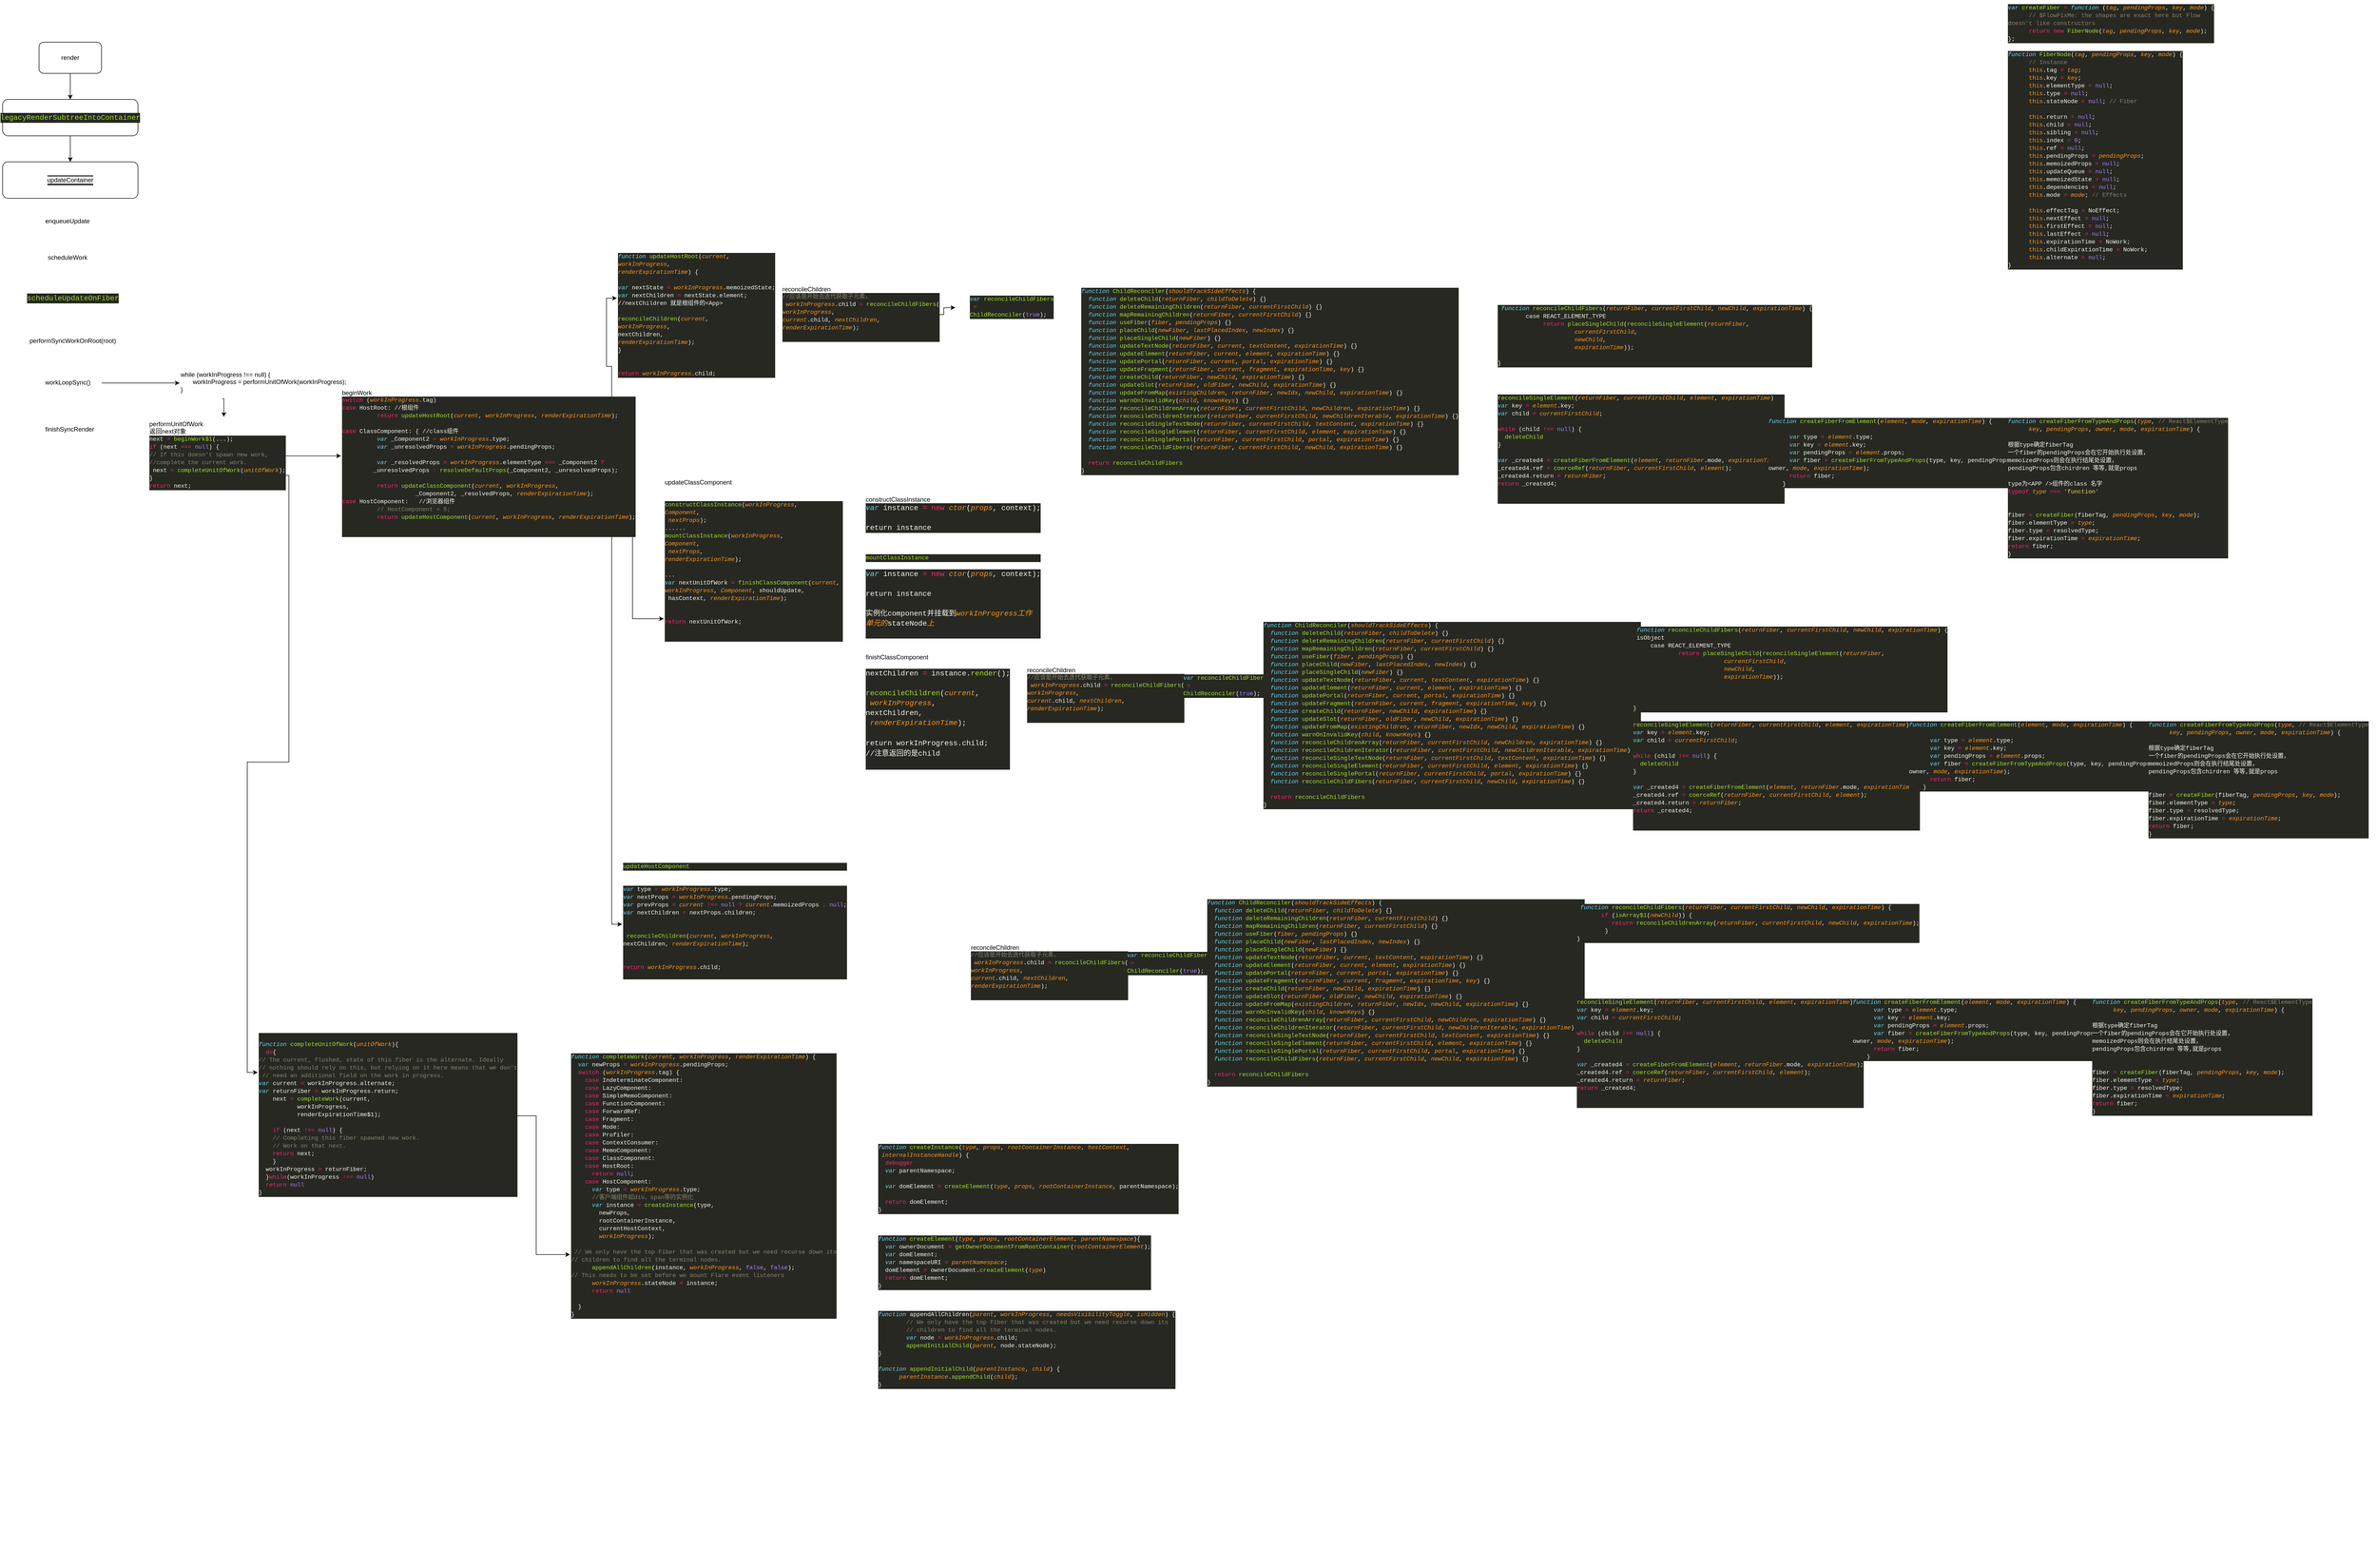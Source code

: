 <mxfile version="12.2.4" pages="1"><diagram id="rwJtNiX1HRl3kGPpCOsH" name="Page-1"><mxGraphModel dx="2416" dy="2523" grid="1" gridSize="10" guides="1" tooltips="1" connect="1" arrows="1" fold="1" page="1" pageScale="1" pageWidth="827" pageHeight="1169" math="0" shadow="0"><root><mxCell id="0"/><mxCell id="1" parent="0"/><mxCell id="4" style="edgeStyle=orthogonalEdgeStyle;rounded=0;orthogonalLoop=1;jettySize=auto;html=1;exitX=0.5;exitY=1;exitDx=0;exitDy=0;" parent="1" source="2" target="3" edge="1"><mxGeometry relative="1" as="geometry"/></mxCell><mxCell id="2" value="render" style="rounded=1;whiteSpace=wrap;html=1;" parent="1" vertex="1"><mxGeometry x="320" y="80" width="120" height="60" as="geometry"/></mxCell><mxCell id="7" style="edgeStyle=orthogonalEdgeStyle;rounded=0;orthogonalLoop=1;jettySize=auto;html=1;exitX=0.5;exitY=1;exitDx=0;exitDy=0;" parent="1" source="3" target="6" edge="1"><mxGeometry relative="1" as="geometry"/></mxCell><mxCell id="3" value="&lt;div style=&quot;color: rgb(248 , 248 , 242) ; background-color: rgb(39 , 40 , 34) ; font-family: &amp;#34;consolas&amp;#34; , &amp;#34;courier new&amp;#34; , monospace ; font-size: 14px ; line-height: 19px ; white-space: pre&quot;&gt;&lt;span style=&quot;color: #a6e22e&quot;&gt;legacyRenderSubtreeIntoContainer&lt;/span&gt;&lt;/div&gt;" style="rounded=1;whiteSpace=wrap;html=1;" parent="1" vertex="1"><mxGeometry x="250" y="190" width="260" height="70" as="geometry"/></mxCell><mxCell id="6" value="&lt;div style=&quot;color: rgb(248 , 248 , 242) ; background-color: rgb(39 , 40 , 34) ; font-family: &amp;#34;consolas&amp;#34; , &amp;#34;courier new&amp;#34; , monospace ; font-size: 14px ; line-height: 19px ; white-space: pre&quot;&gt;&lt;span style=&quot;color: rgb(0 , 0 , 0) ; font-family: &amp;#34;helvetica&amp;#34; ; font-size: 12px ; text-align: left ; white-space: nowrap ; background-color: rgb(248 , 249 , 250)&quot;&gt;updateContainer&lt;/span&gt;&lt;br&gt;&lt;/div&gt;" style="rounded=1;whiteSpace=wrap;html=1;" parent="1" vertex="1"><mxGeometry x="250" y="310" width="260" height="70" as="geometry"/></mxCell><mxCell id="8" value="enqueueUpdate" style="text;html=1;" parent="1" vertex="1"><mxGeometry x="330" y="410" width="110" height="30" as="geometry"/></mxCell><mxCell id="9" value="scheduleWork" style="text;html=1;" parent="1" vertex="1"><mxGeometry x="335" y="480" width="100" height="30" as="geometry"/></mxCell><mxCell id="10" value="&lt;div style=&quot;color: rgb(248 , 248 , 242) ; background-color: rgb(39 , 40 , 34) ; font-family: &amp;#34;consolas&amp;#34; , &amp;#34;courier new&amp;#34; , monospace ; font-size: 14px ; line-height: 19px ; white-space: pre&quot;&gt;&lt;span style=&quot;color: #a6e22e&quot;&gt;scheduleUpdateOnFiber&lt;/span&gt;&lt;/div&gt;" style="text;html=1;resizable=0;points=[];autosize=1;align=left;verticalAlign=top;spacingTop=-4;" parent="1" vertex="1"><mxGeometry x="295" y="560" width="180" height="20" as="geometry"/></mxCell><mxCell id="11" value="performSyncWorkOnRoot(root)" style="text;html=1;" parent="1" vertex="1"><mxGeometry x="300" y="640" width="160" height="30" as="geometry"/></mxCell><mxCell id="32" style="edgeStyle=orthogonalEdgeStyle;rounded=0;orthogonalLoop=1;jettySize=auto;html=1;exitX=1;exitY=0.5;exitDx=0;exitDy=0;entryX=0;entryY=0.5;entryDx=0;entryDy=0;" parent="1" source="12" target="14" edge="1"><mxGeometry relative="1" as="geometry"/></mxCell><mxCell id="12" value="workLoopSync()" style="text;html=1;" parent="1" vertex="1"><mxGeometry x="330" y="720" width="110" height="30" as="geometry"/></mxCell><mxCell id="13" value="finishSyncRender" style="text;html=1;" parent="1" vertex="1"><mxGeometry x="330" y="810" width="120" height="30" as="geometry"/></mxCell><mxCell id="28" style="edgeStyle=orthogonalEdgeStyle;rounded=0;orthogonalLoop=1;jettySize=auto;html=1;exitX=0.25;exitY=1;exitDx=0;exitDy=0;" parent="1" source="14" target="15" edge="1"><mxGeometry relative="1" as="geometry"><Array as="points"><mxPoint x="675" y="765"/></Array></mxGeometry></mxCell><mxCell id="14" value="while&amp;nbsp;(workInProgress&amp;nbsp;!==&amp;nbsp;null)&amp;nbsp;{&amp;nbsp;&lt;br&gt;&amp;nbsp; &amp;nbsp; &amp;nbsp; &amp;nbsp;workInProgress&amp;nbsp;=&amp;nbsp;performUnitOfWork(workInProgress);&amp;nbsp;&amp;nbsp;&amp;nbsp;&amp;nbsp;&amp;nbsp;&amp;nbsp;&lt;br&gt;}" style="text;html=1;" parent="1" vertex="1"><mxGeometry x="590" y="705" width="330" height="60" as="geometry"/></mxCell><mxCell id="29" style="edgeStyle=orthogonalEdgeStyle;rounded=0;orthogonalLoop=1;jettySize=auto;html=1;exitX=1;exitY=0.5;exitDx=0;exitDy=0;" parent="1" source="15" target="18" edge="1"><mxGeometry relative="1" as="geometry"/></mxCell><mxCell id="93" style="edgeStyle=orthogonalEdgeStyle;rounded=0;orthogonalLoop=1;jettySize=auto;html=1;exitX=1;exitY=0.75;exitDx=0;exitDy=0;entryX=0;entryY=0.25;entryDx=0;entryDy=0;" edge="1" parent="1" source="15" target="91"><mxGeometry relative="1" as="geometry"/></mxCell><mxCell id="15" value="performUnitOfWork&lt;br&gt;返回next对象&lt;br&gt;&lt;div style=&quot;color: rgb(248 , 248 , 242) ; background-color: rgb(39 , 40 , 34) ; font-family: &amp;#34;consolas&amp;#34; , &amp;#34;courier new&amp;#34; , monospace ; font-size: 11.2px ; line-height: 15px ; white-space: pre&quot;&gt;next&amp;nbsp;&lt;span style=&quot;color: #f92672&quot;&gt;=&lt;/span&gt;&amp;nbsp;&lt;span style=&quot;color: #a6e22e&quot;&gt;beginWork$1&lt;/span&gt;(...);&lt;/div&gt;&lt;div style=&quot;color: rgb(248 , 248 , 242) ; background-color: rgb(39 , 40 , 34) ; font-family: &amp;#34;consolas&amp;#34; , &amp;#34;courier new&amp;#34; , monospace ; font-size: 11.2px ; line-height: 15px ; white-space: pre&quot;&gt;&lt;div style=&quot;font-family: &amp;#34;consolas&amp;#34; , &amp;#34;courier new&amp;#34; , monospace ; font-size: 11.2px ; line-height: 15px&quot;&gt;&lt;div&gt;&lt;span style=&quot;color: #f92672&quot;&gt;if&lt;/span&gt;&amp;nbsp;(next&amp;nbsp;&lt;span style=&quot;color: #f92672&quot;&gt;===&lt;/span&gt;&amp;nbsp;&lt;span style=&quot;color: #ae81ff&quot;&gt;null&lt;/span&gt;)&amp;nbsp;{&lt;/div&gt;&lt;div&gt;&lt;span style=&quot;color: #88846f&quot;&gt;//&amp;nbsp;If&amp;nbsp;this&amp;nbsp;doesn't&amp;nbsp;spawn&amp;nbsp;new&amp;nbsp;work,&amp;nbsp;&lt;/span&gt;&lt;/div&gt;&lt;div&gt;&lt;span style=&quot;color: #88846f&quot;&gt;//complete&amp;nbsp;the&amp;nbsp;current&amp;nbsp;work.&lt;/span&gt;&lt;/div&gt;&lt;div&gt;&amp;nbsp;next&amp;nbsp;&lt;span style=&quot;color: #f92672&quot;&gt;=&lt;/span&gt;&amp;nbsp;&lt;span style=&quot;color: #a6e22e&quot;&gt;completeUnitOfWork&lt;/span&gt;(&lt;span style=&quot;color: #fd971f ; font-style: italic&quot;&gt;unitOfWork&lt;/span&gt;);&lt;/div&gt;&lt;div&gt;}&lt;/div&gt;&lt;div&gt;&lt;span style=&quot;color: #f92672&quot;&gt;return&lt;/span&gt;&amp;nbsp;next;&lt;/div&gt;&lt;/div&gt;&lt;/div&gt;" style="text;html=1;" parent="1" vertex="1"><mxGeometry x="530" y="800" width="250" height="150" as="geometry"/></mxCell><mxCell id="30" style="edgeStyle=orthogonalEdgeStyle;rounded=0;orthogonalLoop=1;jettySize=auto;html=1;exitX=1;exitY=0.5;exitDx=0;exitDy=0;entryX=0;entryY=0.5;entryDx=0;entryDy=0;" parent="1" source="18" target="19" edge="1"><mxGeometry relative="1" as="geometry"/></mxCell><mxCell id="67" style="edgeStyle=orthogonalEdgeStyle;rounded=0;orthogonalLoop=1;jettySize=auto;html=1;exitX=1;exitY=0.5;exitDx=0;exitDy=0;entryX=0;entryY=0.75;entryDx=0;entryDy=0;" parent="1" source="18" target="35" edge="1"><mxGeometry relative="1" as="geometry"/></mxCell><mxCell id="81" style="edgeStyle=orthogonalEdgeStyle;rounded=0;orthogonalLoop=1;jettySize=auto;html=1;exitX=1;exitY=0.5;exitDx=0;exitDy=0;entryX=0;entryY=0.5;entryDx=0;entryDy=0;" edge="1" parent="1" source="18" target="80"><mxGeometry relative="1" as="geometry"/></mxCell><mxCell id="18" value="beginWork&lt;br&gt;&lt;div style=&quot;color: rgb(248 , 248 , 242) ; background-color: rgb(39 , 40 , 34) ; font-family: &amp;#34;consolas&amp;#34; , &amp;#34;courier new&amp;#34; , monospace ; font-size: 11.2px ; line-height: 15px ; white-space: pre&quot;&gt;&lt;span style=&quot;color: #f92672&quot;&gt;switch&lt;/span&gt;&amp;nbsp;(&lt;span style=&quot;color: #fd971f ; font-style: italic&quot;&gt;workInProgress&lt;/span&gt;.tag)&lt;/div&gt;&lt;div style=&quot;color: rgb(248 , 248 , 242) ; background-color: rgb(39 , 40 , 34) ; font-family: &amp;#34;consolas&amp;#34; , &amp;#34;courier new&amp;#34; , monospace ; font-size: 11.2px ; line-height: 15px ; white-space: pre&quot;&gt;&lt;div style=&quot;font-family: &amp;#34;consolas&amp;#34; , &amp;#34;courier new&amp;#34; , monospace ; font-size: 11.2px ; line-height: 15px&quot;&gt;&lt;div&gt;&lt;span style=&quot;color: #f92672&quot;&gt;case&lt;/span&gt;&amp;nbsp;HostRoot: &lt;span style=&quot;font-size: 11.2px&quot;&gt;//根组件&lt;/span&gt;&lt;/div&gt;&lt;div&gt;&amp;nbsp;&amp;nbsp;&amp;nbsp;&amp;nbsp;&amp;nbsp;&amp;nbsp;&amp;nbsp;&amp;nbsp;&amp;nbsp;&amp;nbsp;&lt;span style=&quot;color: #f92672&quot;&gt;return&lt;/span&gt;&amp;nbsp;&lt;span style=&quot;color: #a6e22e&quot;&gt;updateHostRoot&lt;/span&gt;(&lt;span style=&quot;color: #fd971f ; font-style: italic&quot;&gt;current&lt;/span&gt;,&amp;nbsp;&lt;span style=&quot;color: #fd971f ; font-style: italic&quot;&gt;workInProgress&lt;/span&gt;,&amp;nbsp;&lt;span style=&quot;color: #fd971f ; font-style: italic&quot;&gt;renderExpirationTime&lt;/span&gt;);&lt;/div&gt;&lt;div&gt;&lt;br&gt;&lt;/div&gt;&lt;div&gt;&lt;div style=&quot;font-size: 11.2px ; line-height: 15px&quot;&gt;&lt;div&gt;&lt;span style=&quot;color: #f92672&quot;&gt;case&lt;/span&gt;&amp;nbsp;ClassComponent:&amp;nbsp;{ &lt;span style=&quot;font-size: 11.2px&quot;&gt;//class组件&lt;/span&gt;&lt;/div&gt;&lt;div&gt;&amp;nbsp;&amp;nbsp;&amp;nbsp;&amp;nbsp;&amp;nbsp;&amp;nbsp;&amp;nbsp;&amp;nbsp;&amp;nbsp;&amp;nbsp;&lt;span style=&quot;color: #66d9ef ; font-style: italic&quot;&gt;var&lt;/span&gt;&amp;nbsp;_Component2&amp;nbsp;&lt;span style=&quot;color: #f92672&quot;&gt;=&lt;/span&gt;&amp;nbsp;&lt;span style=&quot;color: #fd971f ; font-style: italic&quot;&gt;workInProgress&lt;/span&gt;.type;&lt;/div&gt;&lt;div&gt;&amp;nbsp;&amp;nbsp;&amp;nbsp;&amp;nbsp;&amp;nbsp;&amp;nbsp;&amp;nbsp;&amp;nbsp;&amp;nbsp;&amp;nbsp;&lt;span style=&quot;color: #66d9ef ; font-style: italic&quot;&gt;var&lt;/span&gt;&amp;nbsp;_unresolvedProps&amp;nbsp;&lt;span style=&quot;color: #f92672&quot;&gt;=&lt;/span&gt;&amp;nbsp;&lt;span style=&quot;color: #fd971f ; font-style: italic&quot;&gt;workInProgress&lt;/span&gt;.pendingProps;&lt;/div&gt;&lt;br&gt;&lt;div&gt;&amp;nbsp;&amp;nbsp;&amp;nbsp;&amp;nbsp;&amp;nbsp;&amp;nbsp;&amp;nbsp;&amp;nbsp;&amp;nbsp;&amp;nbsp;&lt;span style=&quot;color: #66d9ef ; font-style: italic&quot;&gt;var&lt;/span&gt;&amp;nbsp;_resolvedProps&amp;nbsp;&lt;span style=&quot;color: #f92672&quot;&gt;=&lt;/span&gt;&amp;nbsp;&lt;span style=&quot;color: #fd971f ; font-style: italic&quot;&gt;workInProgress&lt;/span&gt;.elementType&amp;nbsp;&lt;span style=&quot;color: #f92672&quot;&gt;===&lt;/span&gt;&amp;nbsp;_Component2&amp;nbsp;&lt;span style=&quot;color: #f92672&quot;&gt;?&lt;/span&gt;&amp;nbsp;&lt;/div&gt;&lt;div&gt;         _unresolvedProps&amp;nbsp;&lt;span style=&quot;color: #f92672&quot;&gt;:&lt;/span&gt;&amp;nbsp;&lt;span style=&quot;color: #a6e22e&quot;&gt;resolveDefaultProps&lt;/span&gt;(_Component2,&amp;nbsp;_unresolvedProps);&lt;/div&gt;&lt;br&gt;&lt;div&gt;&amp;nbsp;&amp;nbsp;&amp;nbsp;&amp;nbsp;&amp;nbsp;&amp;nbsp;&amp;nbsp;&amp;nbsp;&amp;nbsp;&amp;nbsp;&lt;span style=&quot;color: #f92672&quot;&gt;return&lt;/span&gt;&amp;nbsp;&lt;span style=&quot;color: #a6e22e&quot;&gt;updateClassComponent&lt;/span&gt;(&lt;span style=&quot;color: #fd971f ; font-style: italic&quot;&gt;current&lt;/span&gt;,&amp;nbsp;&lt;span style=&quot;color: #fd971f ; font-style: italic&quot;&gt;workInProgress&lt;/span&gt;,&lt;/div&gt;&lt;div&gt;                    &amp;nbsp;_Component2,&amp;nbsp;_resolvedProps,&amp;nbsp;&lt;span style=&quot;color: #fd971f ; font-style: italic&quot;&gt;renderExpirationTime&lt;/span&gt;);&lt;/div&gt;&lt;/div&gt;&lt;/div&gt;&lt;/div&gt;&lt;/div&gt;&lt;div style=&quot;color: rgb(248 , 248 , 242) ; background-color: rgb(39 , 40 , 34) ; font-family: &amp;#34;consolas&amp;#34; , &amp;#34;courier new&amp;#34; , monospace ; font-size: 11.2px ; line-height: 15px ; white-space: pre&quot;&gt;&lt;div style=&quot;font-family: &amp;#34;consolas&amp;#34; , &amp;#34;courier new&amp;#34; , monospace ; font-size: 11.2px ; line-height: 15px&quot;&gt;&lt;div&gt;&lt;span style=&quot;color: #f92672&quot;&gt;case&lt;/span&gt;&amp;nbsp;HostComponent:   //浏览器组件&lt;/div&gt;&lt;div&gt;&amp;nbsp;&amp;nbsp;&amp;nbsp;&amp;nbsp;&amp;nbsp;&amp;nbsp;&amp;nbsp;&amp;nbsp;&amp;nbsp;&amp;nbsp;&lt;span style=&quot;color: #88846f&quot;&gt;//&amp;nbsp;HostComponent&amp;nbsp;=&amp;nbsp;5; &lt;/span&gt;&lt;/div&gt;&lt;div&gt;&amp;nbsp;&amp;nbsp;&amp;nbsp;&amp;nbsp;&amp;nbsp;&amp;nbsp;&amp;nbsp;&amp;nbsp;&amp;nbsp;&amp;nbsp;&lt;span style=&quot;color: #f92672&quot;&gt;return&lt;/span&gt;&amp;nbsp;&lt;span style=&quot;color: #a6e22e&quot;&gt;updateHostComponent&lt;/span&gt;(&lt;span style=&quot;color: #fd971f ; font-style: italic&quot;&gt;current&lt;/span&gt;,&amp;nbsp;&lt;span style=&quot;color: #fd971f ; font-style: italic&quot;&gt;workInProgress&lt;/span&gt;,&amp;nbsp;&lt;span style=&quot;color: #fd971f ; font-style: italic&quot;&gt;renderExpirationTime&lt;/span&gt;);&lt;/div&gt;&lt;/div&gt;&lt;/div&gt;&lt;div style=&quot;color: rgb(248 , 248 , 242) ; background-color: rgb(39 , 40 , 34) ; font-family: &amp;#34;consolas&amp;#34; , &amp;#34;courier new&amp;#34; , monospace ; font-size: 11.2px ; line-height: 15px ; white-space: pre&quot;&gt;&lt;br&gt;&lt;/div&gt;&lt;div style=&quot;color: rgb(248 , 248 , 242) ; background-color: rgb(39 , 40 , 34) ; font-family: &amp;#34;consolas&amp;#34; , &amp;#34;courier new&amp;#34; , monospace ; font-size: 11.2px ; line-height: 15px ; white-space: pre&quot;&gt;&lt;br&gt;&lt;/div&gt;" style="text;html=1;" parent="1" vertex="1"><mxGeometry x="900" y="740" width="500" height="270" as="geometry"/></mxCell><mxCell id="19" value="&lt;div style=&quot;color: rgb(248 , 248 , 242) ; background-color: rgb(39 , 40 , 34) ; font-family: &amp;#34;consolas&amp;#34; , &amp;#34;courier new&amp;#34; , monospace ; font-size: 11.2px ; line-height: 15px ; white-space: pre&quot;&gt;&lt;span style=&quot;color: #66d9ef ; font-style: italic&quot;&gt;function&lt;/span&gt;&amp;nbsp;&lt;span style=&quot;color: #a6e22e&quot;&gt;updateHostRoot&lt;/span&gt;(&lt;span style=&quot;color: #fd971f ; font-style: italic&quot;&gt;current&lt;/span&gt;,&amp;nbsp;&lt;/div&gt;&lt;div style=&quot;color: rgb(248 , 248 , 242) ; background-color: rgb(39 , 40 , 34) ; font-family: &amp;#34;consolas&amp;#34; , &amp;#34;courier new&amp;#34; , monospace ; font-size: 11.2px ; line-height: 15px ; white-space: pre&quot;&gt;&lt;span style=&quot;color: #fd971f ; font-style: italic&quot;&gt;workInProgress&lt;/span&gt;,&amp;nbsp;&lt;/div&gt;&lt;div style=&quot;color: rgb(248 , 248 , 242) ; background-color: rgb(39 , 40 , 34) ; font-family: &amp;#34;consolas&amp;#34; , &amp;#34;courier new&amp;#34; , monospace ; font-size: 11.2px ; line-height: 15px ; white-space: pre&quot;&gt;&lt;span style=&quot;color: #fd971f ; font-style: italic&quot;&gt;renderExpirationTime&lt;/span&gt;)&amp;nbsp;{&lt;/div&gt;&lt;div style=&quot;color: rgb(248 , 248 , 242) ; background-color: rgb(39 , 40 , 34) ; font-family: &amp;#34;consolas&amp;#34; , &amp;#34;courier new&amp;#34; , monospace ; font-size: 11.2px ; line-height: 15px ; white-space: pre&quot;&gt;&lt;br&gt;&lt;/div&gt;&lt;div style=&quot;color: rgb(248 , 248 , 242) ; background-color: rgb(39 , 40 , 34) ; font-family: &amp;#34;consolas&amp;#34; , &amp;#34;courier new&amp;#34; , monospace ; font-size: 11.2px ; line-height: 15px ; white-space: pre&quot;&gt;&lt;div style=&quot;font-family: &amp;#34;consolas&amp;#34; , &amp;#34;courier new&amp;#34; , monospace ; font-size: 11.2px ; line-height: 15px&quot;&gt;&lt;span style=&quot;color: #66d9ef ; font-style: italic&quot;&gt;var&lt;/span&gt;&amp;nbsp;nextState&amp;nbsp;&lt;span style=&quot;color: #f92672&quot;&gt;=&lt;/span&gt;&amp;nbsp;&lt;span style=&quot;color: #fd971f ; font-style: italic&quot;&gt;workInProgress&lt;/span&gt;.memoizedState;&lt;/div&gt;&lt;div style=&quot;font-family: &amp;#34;consolas&amp;#34; , &amp;#34;courier new&amp;#34; , monospace ; font-size: 11.2px ; line-height: 15px&quot;&gt;&lt;div style=&quot;font-size: 11.2px ; line-height: 15px&quot;&gt;&lt;span style=&quot;color: #66d9ef ; font-style: italic&quot;&gt;var&lt;/span&gt;&amp;nbsp;nextChildren&amp;nbsp;&lt;span style=&quot;color: #f92672&quot;&gt;=&lt;/span&gt;&amp;nbsp;nextState.element;&lt;/div&gt;&lt;/div&gt;&lt;div style=&quot;font-family: &amp;#34;consolas&amp;#34; , &amp;#34;courier new&amp;#34; , monospace ; font-size: 11.2px ; line-height: 15px&quot;&gt;//&lt;span style=&quot;font-size: 11.2px&quot;&gt;nextChildren&lt;/span&gt;&lt;span style=&quot;font-size: 11.2px&quot;&gt;&amp;nbsp;就是根组件的&amp;lt;App&amp;gt;&lt;/span&gt;&lt;/div&gt;&lt;div style=&quot;font-family: &amp;#34;consolas&amp;#34; , &amp;#34;courier new&amp;#34; , monospace ; font-size: 11.2px ; line-height: 15px&quot;&gt;&lt;br&gt;&lt;/div&gt;&lt;/div&gt;&lt;div style=&quot;color: rgb(248 , 248 , 242) ; background-color: rgb(39 , 40 , 34) ; font-family: &amp;#34;consolas&amp;#34; , &amp;#34;courier new&amp;#34; , monospace ; font-size: 11.2px ; line-height: 15px ; white-space: pre&quot;&gt;&lt;div style=&quot;font-family: &amp;#34;consolas&amp;#34; , &amp;#34;courier new&amp;#34; , monospace ; font-size: 11.2px ; line-height: 15px&quot;&gt;&lt;span style=&quot;color: #a6e22e&quot;&gt;reconcileChildren&lt;/span&gt;(&lt;span style=&quot;color: #fd971f ; font-style: italic&quot;&gt;current&lt;/span&gt;,&lt;/div&gt;&lt;div style=&quot;font-family: &amp;#34;consolas&amp;#34; , &amp;#34;courier new&amp;#34; , monospace ; font-size: 11.2px ; line-height: 15px&quot;&gt;&lt;span style=&quot;color: #fd971f ; font-style: italic&quot;&gt;workInProgress&lt;/span&gt;,&amp;nbsp;&lt;/div&gt;&lt;div style=&quot;font-family: &amp;#34;consolas&amp;#34; , &amp;#34;courier new&amp;#34; , monospace ; font-size: 11.2px ; line-height: 15px&quot;&gt;nextChildren,&amp;nbsp;&lt;/div&gt;&lt;div style=&quot;font-family: &amp;#34;consolas&amp;#34; , &amp;#34;courier new&amp;#34; , monospace ; font-size: 11.2px ; line-height: 15px&quot;&gt;&lt;span style=&quot;color: #fd971f ; font-style: italic&quot;&gt;renderExpirationTime&lt;/span&gt;);&lt;/div&gt;&lt;/div&gt;&lt;div style=&quot;color: rgb(248 , 248 , 242) ; background-color: rgb(39 , 40 , 34) ; font-family: &amp;#34;consolas&amp;#34; , &amp;#34;courier new&amp;#34; , monospace ; font-size: 11.2px ; line-height: 15px ; white-space: pre&quot;&gt;&lt;span style=&quot;font-size: 11.2px&quot;&gt;}&lt;/span&gt;&lt;br&gt;&lt;/div&gt;&lt;div style=&quot;color: rgb(248 , 248 , 242) ; background-color: rgb(39 , 40 , 34) ; font-family: &amp;#34;consolas&amp;#34; , &amp;#34;courier new&amp;#34; , monospace ; font-size: 11.2px ; line-height: 15px ; white-space: pre&quot;&gt;&lt;span style=&quot;font-size: 11.2px&quot;&gt;&lt;br&gt;&lt;/span&gt;&lt;/div&gt;&lt;div style=&quot;color: rgb(248 , 248 , 242) ; background-color: rgb(39 , 40 , 34) ; font-family: &amp;#34;consolas&amp;#34; , &amp;#34;courier new&amp;#34; , monospace ; font-size: 11.2px ; line-height: 15px ; white-space: pre&quot;&gt;&lt;span style=&quot;font-size: 11.2px&quot;&gt;&lt;br&gt;&lt;/span&gt;&lt;/div&gt;&lt;div style=&quot;background-color: rgb(39 , 40 , 34) ; line-height: 15px&quot;&gt;&lt;div style=&quot;color: rgb(248 , 248 , 242) ; font-family: &amp;#34;consolas&amp;#34; , &amp;#34;courier new&amp;#34; , monospace ; font-size: 11.2px ; line-height: 15px ; white-space: pre&quot;&gt;&lt;span style=&quot;color: #f92672&quot;&gt;return&lt;/span&gt;&amp;nbsp;&lt;span style=&quot;color: #fd971f ; font-style: italic&quot;&gt;workInProgress&lt;/span&gt;.child;&lt;/div&gt;&lt;/div&gt;" style="text;html=1;" parent="1" vertex="1"><mxGeometry x="1430" y="478" width="210" height="188" as="geometry"/></mxCell><mxCell id="35" value="updateClassComponent&lt;br&gt;&lt;br&gt;&lt;br&gt;&lt;div style=&quot;color: rgb(248 , 248 , 242) ; background-color: rgb(39 , 40 , 34) ; font-family: &amp;#34;consolas&amp;#34; , &amp;#34;courier new&amp;#34; , monospace ; font-size: 11.2px ; line-height: 15px ; white-space: pre&quot;&gt;&lt;div&gt;&lt;span style=&quot;color: #a6e22e&quot;&gt;constructClassInstance&lt;/span&gt;(&lt;span style=&quot;color: #fd971f ; font-style: italic&quot;&gt;workInProgress&lt;/span&gt;,&amp;nbsp;&lt;/div&gt;&lt;div&gt;&lt;span style=&quot;color: #fd971f ; font-style: italic&quot;&gt;Component&lt;/span&gt;,&lt;/div&gt;&lt;div&gt;&amp;nbsp;&lt;span style=&quot;color: #fd971f ; font-style: italic&quot;&gt;nextProps&lt;/span&gt;);&lt;/div&gt;&lt;div&gt;......&amp;nbsp;&amp;nbsp;&amp;nbsp;&amp;nbsp;&amp;nbsp;&amp;nbsp;&amp;nbsp;&amp;nbsp;&lt;/div&gt;&lt;div&gt;&lt;span style=&quot;color: #a6e22e&quot;&gt;mountClassInstance&lt;/span&gt;(&lt;span style=&quot;color: #fd971f ; font-style: italic&quot;&gt;workInProgress&lt;/span&gt;,&amp;nbsp;&lt;/div&gt;&lt;div&gt;&lt;span style=&quot;color: #fd971f ; font-style: italic&quot;&gt;Component&lt;/span&gt;,&lt;/div&gt;&lt;div&gt;&amp;nbsp;&lt;span style=&quot;color: #fd971f ; font-style: italic&quot;&gt;nextProps&lt;/span&gt;,&amp;nbsp;&lt;/div&gt;&lt;div&gt;&lt;span style=&quot;color: #fd971f ; font-style: italic&quot;&gt;renderExpirationTime&lt;/span&gt;);&lt;/div&gt;&lt;div&gt;&lt;br&gt;&lt;/div&gt;&lt;div&gt;...&lt;/div&gt;&lt;div&gt;&lt;div style=&quot;font-size: 11.2px ; line-height: 15px&quot;&gt;&lt;span style=&quot;color: #66d9ef ; font-style: italic&quot;&gt;var&lt;/span&gt;&amp;nbsp;nextUnitOfWork&amp;nbsp;&lt;span style=&quot;color: #f92672&quot;&gt;=&lt;/span&gt;&amp;nbsp;&lt;span style=&quot;color: #a6e22e&quot;&gt;finishClassComponent&lt;/span&gt;(&lt;span style=&quot;color: #fd971f ; font-style: italic&quot;&gt;current&lt;/span&gt;,&amp;nbsp;&lt;/div&gt;&lt;div style=&quot;font-size: 11.2px ; line-height: 15px&quot;&gt;&lt;span style=&quot;color: #fd971f ; font-style: italic&quot;&gt;workInProgress&lt;/span&gt;,&amp;nbsp;&lt;span style=&quot;color: #fd971f ; font-style: italic&quot;&gt;Component&lt;/span&gt;,&amp;nbsp;shouldUpdate,&lt;/div&gt;&lt;div style=&quot;font-size: 11.2px ; line-height: 15px&quot;&gt;&amp;nbsp;hasContext,&amp;nbsp;&lt;span style=&quot;color: #fd971f ; font-style: italic&quot;&gt;renderExpirationTime&lt;/span&gt;);&lt;/div&gt;&lt;/div&gt;&lt;div style=&quot;font-size: 11.2px ; line-height: 15px&quot;&gt;&lt;br&gt;&lt;/div&gt;&lt;div style=&quot;font-size: 11.2px ; line-height: 15px&quot;&gt;&lt;br&gt;&lt;/div&gt;&lt;div style=&quot;font-size: 11.2px ; line-height: 15px&quot;&gt;&lt;div style=&quot;font-size: 11.2px ; line-height: 15px&quot;&gt;&lt;span style=&quot;color: #f92672&quot;&gt;return&lt;/span&gt;&amp;nbsp;nextUnitOfWork;&lt;/div&gt;&lt;/div&gt;&lt;div style=&quot;font-size: 11.2px ; line-height: 15px&quot;&gt;&lt;br&gt;&lt;/div&gt;&lt;div style=&quot;font-size: 11.2px ; line-height: 15px&quot;&gt;&lt;br&gt;&lt;/div&gt;&lt;/div&gt;" style="text;html=1;" parent="1" vertex="1"><mxGeometry x="1520" y="912" width="340" height="368" as="geometry"/></mxCell><mxCell id="39" value="constructClassInstance&lt;br&gt;&lt;div style=&quot;color: rgb(248 , 248 , 242) ; background-color: rgb(39 , 40 , 34) ; font-family: &amp;#34;consolas&amp;#34; , &amp;#34;courier new&amp;#34; , monospace ; font-size: 14px ; line-height: 19px ; white-space: pre&quot;&gt;&lt;span style=&quot;color: #66d9ef ; font-style: italic&quot;&gt;var&lt;/span&gt;&amp;nbsp;instance&amp;nbsp;&lt;span style=&quot;color: #f92672&quot;&gt;=&lt;/span&gt;&amp;nbsp;&lt;span style=&quot;color: #f92672&quot;&gt;new&lt;/span&gt;&amp;nbsp;&lt;span style=&quot;color: #fd971f ; font-style: italic&quot;&gt;ctor&lt;/span&gt;(&lt;span style=&quot;color: #fd971f ; font-style: italic&quot;&gt;props&lt;/span&gt;,&amp;nbsp;context);&lt;/div&gt;&lt;div style=&quot;color: rgb(248 , 248 , 242) ; background-color: rgb(39 , 40 , 34) ; font-family: &amp;#34;consolas&amp;#34; , &amp;#34;courier new&amp;#34; , monospace ; font-size: 14px ; line-height: 19px ; white-space: pre&quot;&gt;&lt;br&gt;&lt;/div&gt;&lt;div style=&quot;color: rgb(248 , 248 , 242) ; background-color: rgb(39 , 40 , 34) ; font-family: &amp;#34;consolas&amp;#34; , &amp;#34;courier new&amp;#34; , monospace ; font-size: 14px ; line-height: 19px ; white-space: pre&quot;&gt;return instance&lt;/div&gt;" style="text;html=1;" parent="1" vertex="1"><mxGeometry x="1906" y="945" width="340" height="85" as="geometry"/></mxCell><mxCell id="40" value="finishClassComponent&lt;br&gt;&lt;br&gt;&lt;div style=&quot;color: rgb(248 , 248 , 242) ; background-color: rgb(39 , 40 , 34) ; font-family: &amp;#34;consolas&amp;#34; , &amp;#34;courier new&amp;#34; , monospace ; font-size: 14px ; line-height: 19px ; white-space: pre&quot;&gt;nextChildren&amp;nbsp;&lt;span style=&quot;color: #f92672&quot;&gt;=&lt;/span&gt;&amp;nbsp;instance.&lt;span style=&quot;color: #a6e22e&quot;&gt;render&lt;/span&gt;();&lt;/div&gt;&lt;div style=&quot;color: rgb(248 , 248 , 242) ; background-color: rgb(39 , 40 , 34) ; font-family: &amp;#34;consolas&amp;#34; , &amp;#34;courier new&amp;#34; , monospace ; font-size: 14px ; line-height: 19px ; white-space: pre&quot;&gt;&lt;br&gt;&lt;/div&gt;&lt;div style=&quot;background-color: rgb(39 , 40 , 34) ; line-height: 19px&quot;&gt;&lt;div style=&quot;color: rgb(248 , 248 , 242) ; font-family: &amp;#34;consolas&amp;#34; , &amp;#34;courier new&amp;#34; , monospace ; font-size: 14px ; white-space: pre ; line-height: 19px&quot;&gt;&lt;span style=&quot;color: #a6e22e&quot;&gt;reconcileChildren&lt;/span&gt;(&lt;span style=&quot;color: #fd971f ; font-style: italic&quot;&gt;current&lt;/span&gt;,&lt;/div&gt;&lt;div style=&quot;color: rgb(248 , 248 , 242) ; font-family: &amp;#34;consolas&amp;#34; , &amp;#34;courier new&amp;#34; , monospace ; font-size: 14px ; white-space: pre ; line-height: 19px&quot;&gt;&amp;nbsp;&lt;span style=&quot;color: #fd971f ; font-style: italic&quot;&gt;workInProgress&lt;/span&gt;,&amp;nbsp;&lt;/div&gt;&lt;div style=&quot;color: rgb(248 , 248 , 242) ; font-family: &amp;#34;consolas&amp;#34; , &amp;#34;courier new&amp;#34; , monospace ; font-size: 14px ; white-space: pre ; line-height: 19px&quot;&gt;nextChildren,&lt;/div&gt;&lt;div style=&quot;color: rgb(248 , 248 , 242) ; font-family: &amp;#34;consolas&amp;#34; , &amp;#34;courier new&amp;#34; , monospace ; font-size: 14px ; white-space: pre ; line-height: 19px&quot;&gt;&amp;nbsp;&lt;span style=&quot;color: #fd971f ; font-style: italic&quot;&gt;renderExpirationTime&lt;/span&gt;);&lt;/div&gt;&lt;div style=&quot;line-height: 19px&quot;&gt;&lt;font color=&quot;#f8f8f2&quot; face=&quot;consolas, courier new, monospace&quot;&gt;&lt;span style=&quot;font-size: 14px ; white-space: pre&quot;&gt;&lt;br&gt;&lt;/span&gt;&lt;/font&gt;&lt;/div&gt;&lt;div style=&quot;line-height: 19px&quot;&gt;&lt;font color=&quot;#f8f8f2&quot; face=&quot;consolas, courier new, monospace&quot;&gt;&lt;span style=&quot;font-size: 14px ; white-space: pre&quot;&gt;return workInProgress.child;&lt;/span&gt;&lt;/font&gt;&lt;/div&gt;&lt;div style=&quot;line-height: 19px&quot;&gt;&lt;font color=&quot;#f8f8f2&quot; face=&quot;consolas, courier new, monospace&quot;&gt;&lt;span style=&quot;font-size: 14px ; white-space: pre&quot;&gt;//注意返回的是child&lt;/span&gt;&lt;/font&gt;&lt;/div&gt;&lt;div style=&quot;line-height: 19px&quot;&gt;&lt;font color=&quot;#f8f8f2&quot; face=&quot;consolas, courier new, monospace&quot;&gt;&lt;span style=&quot;font-size: 14px ; white-space: pre&quot;&gt;&lt;br&gt;&lt;/span&gt;&lt;/font&gt;&lt;/div&gt;&lt;/div&gt;" style="text;html=1;" parent="1" vertex="1"><mxGeometry x="1906" y="1248" width="260" height="232" as="geometry"/></mxCell><mxCell id="42" value="reconcileChildren&lt;br&gt;&lt;div style=&quot;color: rgb(248 , 248 , 242) ; background-color: rgb(39 , 40 , 34) ; font-family: &amp;#34;consolas&amp;#34; , &amp;#34;courier new&amp;#34; , monospace ; font-size: 11.2px ; line-height: 15px ; white-space: pre&quot;&gt;&lt;span style=&quot;color: #88846f&quot;&gt;//应该是开始去迭代获取子元素，&lt;/span&gt;&lt;/div&gt;&lt;div style=&quot;color: rgb(248 , 248 , 242) ; background-color: rgb(39 , 40 , 34) ; font-family: &amp;#34;consolas&amp;#34; , &amp;#34;courier new&amp;#34; , monospace ; font-size: 11.2px ; line-height: 15px ; white-space: pre&quot;&gt;&lt;span style=&quot;font-family: &amp;#34;consolas&amp;#34; , &amp;#34;courier new&amp;#34; , monospace&quot;&gt;&amp;nbsp;&lt;/span&gt;&lt;span style=&quot;font-family: &amp;#34;consolas&amp;#34; , &amp;#34;courier new&amp;#34; , monospace ; color: rgb(253 , 151 , 31) ; font-style: italic&quot;&gt;workInProgress&lt;/span&gt;&lt;span style=&quot;font-family: &amp;#34;consolas&amp;#34; , &amp;#34;courier new&amp;#34; , monospace&quot;&gt;.child&amp;nbsp;&lt;/span&gt;&lt;span style=&quot;font-family: &amp;#34;consolas&amp;#34; , &amp;#34;courier new&amp;#34; , monospace ; color: rgb(249 , 38 , 114)&quot;&gt;=&lt;/span&gt;&lt;span style=&quot;font-family: &amp;#34;consolas&amp;#34; , &amp;#34;courier new&amp;#34; , monospace&quot;&gt;&amp;nbsp;&lt;/span&gt;&lt;span style=&quot;font-family: &amp;#34;consolas&amp;#34; , &amp;#34;courier new&amp;#34; , monospace ; color: rgb(166 , 226 , 46)&quot;&gt;reconcileChildFibers&lt;/span&gt;&lt;span style=&quot;font-family: &amp;#34;consolas&amp;#34; , &amp;#34;courier new&amp;#34; , monospace&quot;&gt;(&lt;/span&gt;&lt;/div&gt;&lt;div style=&quot;color: rgb(248 , 248 , 242) ; background-color: rgb(39 , 40 , 34) ; font-family: &amp;#34;consolas&amp;#34; , &amp;#34;courier new&amp;#34; , monospace ; font-size: 11.2px ; line-height: 15px ; white-space: pre&quot;&gt;&lt;span style=&quot;font-family: &amp;#34;consolas&amp;#34; , &amp;#34;courier new&amp;#34; , monospace ; color: rgb(253 , 151 , 31) ; font-style: italic&quot;&gt;workInProgress&lt;/span&gt;&lt;span style=&quot;font-family: &amp;#34;consolas&amp;#34; , &amp;#34;courier new&amp;#34; , monospace&quot;&gt;,&amp;nbsp;&lt;/span&gt;&lt;/div&gt;&lt;div style=&quot;color: rgb(248 , 248 , 242) ; background-color: rgb(39 , 40 , 34) ; font-family: &amp;#34;consolas&amp;#34; , &amp;#34;courier new&amp;#34; , monospace ; font-size: 11.2px ; line-height: 15px ; white-space: pre&quot;&gt;&lt;span style=&quot;font-family: &amp;#34;consolas&amp;#34; , &amp;#34;courier new&amp;#34; , monospace ; color: rgb(253 , 151 , 31) ; font-style: italic&quot;&gt;current&lt;/span&gt;&lt;span style=&quot;font-family: &amp;#34;consolas&amp;#34; , &amp;#34;courier new&amp;#34; , monospace&quot;&gt;.child,&amp;nbsp;&lt;/span&gt;&lt;span style=&quot;font-family: &amp;#34;consolas&amp;#34; , &amp;#34;courier new&amp;#34; , monospace ; color: rgb(253 , 151 , 31) ; font-style: italic&quot;&gt;nextChildren&lt;/span&gt;&lt;span style=&quot;font-family: &amp;#34;consolas&amp;#34; , &amp;#34;courier new&amp;#34; , monospace&quot;&gt;,&amp;nbsp;&lt;/span&gt;&lt;/div&gt;&lt;div style=&quot;color: rgb(248 , 248 , 242) ; background-color: rgb(39 , 40 , 34) ; font-family: &amp;#34;consolas&amp;#34; , &amp;#34;courier new&amp;#34; , monospace ; font-size: 11.2px ; line-height: 15px ; white-space: pre&quot;&gt;&lt;span style=&quot;font-family: &amp;#34;consolas&amp;#34; , &amp;#34;courier new&amp;#34; , monospace ; color: rgb(253 , 151 , 31) ; font-style: italic&quot;&gt;renderExpirationTime&lt;/span&gt;&lt;span style=&quot;font-family: &amp;#34;consolas&amp;#34; , &amp;#34;courier new&amp;#34; , monospace&quot;&gt;);&lt;/span&gt;&lt;/div&gt;&lt;div style=&quot;color: rgb(248 , 248 , 242) ; background-color: rgb(39 , 40 , 34) ; font-family: &amp;#34;consolas&amp;#34; , &amp;#34;courier new&amp;#34; , monospace ; font-size: 14px ; line-height: 19px ; white-space: pre&quot;&gt;&lt;span style=&quot;color: #a6e22e&quot;&gt;&lt;br&gt;&lt;/span&gt;&lt;/div&gt;" style="text;html=1;" parent="1" vertex="1"><mxGeometry x="2216" y="1273" width="310" height="125" as="geometry"/></mxCell><mxCell id="43" value="&lt;div style=&quot;color: rgb(248 , 248 , 242) ; background-color: rgb(39 , 40 , 34) ; font-family: &amp;#34;consolas&amp;#34; , &amp;#34;courier new&amp;#34; , monospace ; font-size: 11.2px ; line-height: 15px ; white-space: pre&quot;&gt;&lt;span style=&quot;color: #66d9ef ; font-style: italic&quot;&gt;var&lt;/span&gt;&amp;nbsp;&lt;span style=&quot;color: #a6e22e&quot;&gt;reconcileChildFibers&lt;/span&gt;&lt;/div&gt;&lt;div style=&quot;color: rgb(248 , 248 , 242) ; background-color: rgb(39 , 40 , 34) ; font-family: &amp;#34;consolas&amp;#34; , &amp;#34;courier new&amp;#34; , monospace ; font-size: 11.2px ; line-height: 15px ; white-space: pre&quot;&gt;&amp;nbsp;&lt;span style=&quot;color: #f92672&quot;&gt;=&lt;/span&gt;&amp;nbsp;&lt;/div&gt;&lt;div style=&quot;color: rgb(248 , 248 , 242) ; background-color: rgb(39 , 40 , 34) ; font-family: &amp;#34;consolas&amp;#34; , &amp;#34;courier new&amp;#34; , monospace ; font-size: 11.2px ; line-height: 15px ; white-space: pre&quot;&gt;&lt;span style=&quot;color: #a6e22e&quot;&gt;ChildReconciler&lt;/span&gt;(&lt;span style=&quot;color: #ae81ff&quot;&gt;true&lt;/span&gt;);&lt;/div&gt;" style="text;html=1;" parent="1" vertex="1"><mxGeometry x="2516" y="1287.5" width="180" height="71" as="geometry"/></mxCell><mxCell id="44" value="&lt;div style=&quot;background-color: rgb(39 , 40 , 34) ; line-height: 15px&quot;&gt;&lt;div style=&quot;color: rgb(248 , 248 , 242) ; font-family: &amp;#34;consolas&amp;#34; , &amp;#34;courier new&amp;#34; , monospace ; font-size: 11.2px ; white-space: pre ; line-height: 15px&quot;&gt;&lt;div style=&quot;font-family: &amp;#34;consolas&amp;#34; , &amp;#34;courier new&amp;#34; , monospace ; font-size: 11.2px ; line-height: 15px&quot;&gt;&lt;div&gt;&lt;span style=&quot;color: #66d9ef ; font-style: italic&quot;&gt;function&lt;/span&gt;&amp;nbsp;&lt;span style=&quot;color: #a6e22e&quot;&gt;ChildReconciler&lt;/span&gt;(&lt;span style=&quot;color: #fd971f ; font-style: italic&quot;&gt;shouldTrackSideEffects&lt;/span&gt;)&amp;nbsp;{&lt;/div&gt;&lt;div&gt;&amp;nbsp;&amp;nbsp;&lt;span style=&quot;color: #66d9ef ; font-style: italic&quot;&gt;function&lt;/span&gt;&amp;nbsp;&lt;span style=&quot;color: #a6e22e&quot;&gt;deleteChild&lt;/span&gt;(&lt;span style=&quot;color: #fd971f ; font-style: italic&quot;&gt;returnFiber&lt;/span&gt;,&amp;nbsp;&lt;span style=&quot;color: #fd971f ; font-style: italic&quot;&gt;childToDelete&lt;/span&gt;)&amp;nbsp;{}&lt;/div&gt;&lt;div&gt;&amp;nbsp;&amp;nbsp;&lt;span style=&quot;color: #66d9ef ; font-style: italic&quot;&gt;function&lt;/span&gt;&amp;nbsp;&lt;span style=&quot;color: #a6e22e&quot;&gt;deleteRemainingChildren&lt;/span&gt;(&lt;span style=&quot;color: #fd971f ; font-style: italic&quot;&gt;returnFiber&lt;/span&gt;,&amp;nbsp;&lt;span style=&quot;color: #fd971f ; font-style: italic&quot;&gt;currentFirstChild&lt;/span&gt;)&amp;nbsp;{}&lt;/div&gt;&lt;div&gt;&amp;nbsp;&amp;nbsp;&lt;span style=&quot;color: #66d9ef ; font-style: italic&quot;&gt;function&lt;/span&gt;&amp;nbsp;&lt;span style=&quot;color: #a6e22e&quot;&gt;mapRemainingChildren&lt;/span&gt;(&lt;span style=&quot;color: #fd971f ; font-style: italic&quot;&gt;returnFiber&lt;/span&gt;,&amp;nbsp;&lt;span style=&quot;color: #fd971f ; font-style: italic&quot;&gt;currentFirstChild&lt;/span&gt;)&amp;nbsp;{}&lt;/div&gt;&lt;div&gt;&amp;nbsp;&amp;nbsp;&lt;span style=&quot;color: #66d9ef ; font-style: italic&quot;&gt;function&lt;/span&gt;&amp;nbsp;&lt;span style=&quot;color: #a6e22e&quot;&gt;useFiber&lt;/span&gt;(&lt;span style=&quot;color: #fd971f ; font-style: italic&quot;&gt;fiber&lt;/span&gt;,&amp;nbsp;&lt;span style=&quot;color: #fd971f ; font-style: italic&quot;&gt;pendingProps&lt;/span&gt;)&amp;nbsp;{}&lt;/div&gt;&lt;div&gt;&amp;nbsp;&amp;nbsp;&lt;span style=&quot;color: #66d9ef ; font-style: italic&quot;&gt;function&lt;/span&gt;&amp;nbsp;&lt;span style=&quot;color: #a6e22e&quot;&gt;placeChild&lt;/span&gt;(&lt;span style=&quot;color: #fd971f ; font-style: italic&quot;&gt;newFiber&lt;/span&gt;,&amp;nbsp;&lt;span style=&quot;color: #fd971f ; font-style: italic&quot;&gt;lastPlacedIndex&lt;/span&gt;,&amp;nbsp;&lt;span style=&quot;color: #fd971f ; font-style: italic&quot;&gt;newIndex&lt;/span&gt;)&amp;nbsp;{}&lt;/div&gt;&lt;div&gt;&amp;nbsp;&amp;nbsp;&lt;span style=&quot;color: #66d9ef ; font-style: italic&quot;&gt;function&lt;/span&gt;&amp;nbsp;&lt;span style=&quot;color: #a6e22e&quot;&gt;placeSingleChild&lt;/span&gt;(&lt;span style=&quot;color: #fd971f ; font-style: italic&quot;&gt;newFiber&lt;/span&gt;)&amp;nbsp;{}&lt;/div&gt;&lt;div&gt;&amp;nbsp;&amp;nbsp;&lt;span style=&quot;color: #66d9ef ; font-style: italic&quot;&gt;function&lt;/span&gt;&amp;nbsp;&lt;span style=&quot;color: #a6e22e&quot;&gt;updateTextNode&lt;/span&gt;(&lt;span style=&quot;color: #fd971f ; font-style: italic&quot;&gt;returnFiber&lt;/span&gt;,&amp;nbsp;&lt;span style=&quot;color: #fd971f ; font-style: italic&quot;&gt;current&lt;/span&gt;,&amp;nbsp;&lt;span style=&quot;color: #fd971f ; font-style: italic&quot;&gt;textContent&lt;/span&gt;,&amp;nbsp;&lt;span style=&quot;color: #fd971f ; font-style: italic&quot;&gt;expirationTime&lt;/span&gt;)&amp;nbsp;{}&lt;/div&gt;&lt;div&gt;&amp;nbsp;&amp;nbsp;&lt;span style=&quot;color: #66d9ef ; font-style: italic&quot;&gt;function&lt;/span&gt;&amp;nbsp;&lt;span style=&quot;color: #a6e22e&quot;&gt;updateElement&lt;/span&gt;(&lt;span style=&quot;color: #fd971f ; font-style: italic&quot;&gt;returnFiber&lt;/span&gt;,&amp;nbsp;&lt;span style=&quot;color: #fd971f ; font-style: italic&quot;&gt;current&lt;/span&gt;,&amp;nbsp;&lt;span style=&quot;color: #fd971f ; font-style: italic&quot;&gt;element&lt;/span&gt;,&amp;nbsp;&lt;span style=&quot;color: #fd971f ; font-style: italic&quot;&gt;expirationTime&lt;/span&gt;)&amp;nbsp;{}&lt;/div&gt;&lt;div&gt;&amp;nbsp;&amp;nbsp;&lt;span style=&quot;color: #66d9ef ; font-style: italic&quot;&gt;function&lt;/span&gt;&amp;nbsp;&lt;span style=&quot;color: #a6e22e&quot;&gt;updatePortal&lt;/span&gt;(&lt;span style=&quot;color: #fd971f ; font-style: italic&quot;&gt;returnFiber&lt;/span&gt;,&amp;nbsp;&lt;span style=&quot;color: #fd971f ; font-style: italic&quot;&gt;current&lt;/span&gt;,&amp;nbsp;&lt;span style=&quot;color: #fd971f ; font-style: italic&quot;&gt;portal&lt;/span&gt;,&amp;nbsp;&lt;span style=&quot;color: #fd971f ; font-style: italic&quot;&gt;expirationTime&lt;/span&gt;)&amp;nbsp;{}&lt;/div&gt;&lt;div&gt;&amp;nbsp;&amp;nbsp;&lt;span style=&quot;color: #66d9ef ; font-style: italic&quot;&gt;function&lt;/span&gt;&amp;nbsp;&lt;span style=&quot;color: #a6e22e&quot;&gt;updateFragment&lt;/span&gt;(&lt;span style=&quot;color: #fd971f ; font-style: italic&quot;&gt;returnFiber&lt;/span&gt;,&amp;nbsp;&lt;span style=&quot;color: #fd971f ; font-style: italic&quot;&gt;current&lt;/span&gt;,&amp;nbsp;&lt;span style=&quot;color: #fd971f ; font-style: italic&quot;&gt;fragment&lt;/span&gt;,&amp;nbsp;&lt;span style=&quot;color: #fd971f ; font-style: italic&quot;&gt;expirationTime&lt;/span&gt;,&amp;nbsp;&lt;span style=&quot;color: #fd971f ; font-style: italic&quot;&gt;key&lt;/span&gt;)&amp;nbsp;{}&lt;/div&gt;&lt;div&gt;&amp;nbsp;&amp;nbsp;&lt;span style=&quot;color: #66d9ef ; font-style: italic&quot;&gt;function&lt;/span&gt;&amp;nbsp;&lt;span style=&quot;color: #a6e22e&quot;&gt;createChild&lt;/span&gt;(&lt;span style=&quot;color: #fd971f ; font-style: italic&quot;&gt;returnFiber&lt;/span&gt;,&amp;nbsp;&lt;span style=&quot;color: #fd971f ; font-style: italic&quot;&gt;newChild&lt;/span&gt;,&amp;nbsp;&lt;span style=&quot;color: #fd971f ; font-style: italic&quot;&gt;expirationTime&lt;/span&gt;)&amp;nbsp;{}&lt;/div&gt;&lt;div&gt;&amp;nbsp;&amp;nbsp;&lt;span style=&quot;color: #66d9ef ; font-style: italic&quot;&gt;function&lt;/span&gt;&amp;nbsp;&lt;span style=&quot;color: #a6e22e&quot;&gt;updateSlot&lt;/span&gt;(&lt;span style=&quot;color: #fd971f ; font-style: italic&quot;&gt;returnFiber&lt;/span&gt;,&amp;nbsp;&lt;span style=&quot;color: #fd971f ; font-style: italic&quot;&gt;oldFiber&lt;/span&gt;,&amp;nbsp;&lt;span style=&quot;color: #fd971f ; font-style: italic&quot;&gt;newChild&lt;/span&gt;,&amp;nbsp;&lt;span style=&quot;color: #fd971f ; font-style: italic&quot;&gt;expirationTime&lt;/span&gt;)&amp;nbsp;{}&lt;/div&gt;&lt;div&gt;&amp;nbsp;&amp;nbsp;&lt;span style=&quot;color: #66d9ef ; font-style: italic&quot;&gt;function&lt;/span&gt;&amp;nbsp;&lt;span style=&quot;color: #a6e22e&quot;&gt;updateFromMap&lt;/span&gt;(&lt;span style=&quot;color: #fd971f ; font-style: italic&quot;&gt;existingChildren&lt;/span&gt;,&amp;nbsp;&lt;span style=&quot;color: #fd971f ; font-style: italic&quot;&gt;returnFiber&lt;/span&gt;,&amp;nbsp;&lt;span style=&quot;color: #fd971f ; font-style: italic&quot;&gt;newIdx&lt;/span&gt;,&amp;nbsp;&lt;span style=&quot;color: #fd971f ; font-style: italic&quot;&gt;newChild&lt;/span&gt;,&amp;nbsp;&lt;span style=&quot;color: #fd971f ; font-style: italic&quot;&gt;expirationTime&lt;/span&gt;)&amp;nbsp;{}&lt;/div&gt;&lt;div&gt;&amp;nbsp;&amp;nbsp;&lt;span style=&quot;color: #66d9ef ; font-style: italic&quot;&gt;function&lt;/span&gt;&amp;nbsp;&lt;span style=&quot;color: #a6e22e&quot;&gt;warnOnInvalidKey&lt;/span&gt;(&lt;span style=&quot;color: #fd971f ; font-style: italic&quot;&gt;child&lt;/span&gt;,&amp;nbsp;&lt;span style=&quot;color: #fd971f ; font-style: italic&quot;&gt;knownKeys&lt;/span&gt;)&amp;nbsp;{}&lt;/div&gt;&lt;div&gt;&amp;nbsp;&amp;nbsp;&lt;span style=&quot;color: #66d9ef ; font-style: italic&quot;&gt;function&lt;/span&gt;&amp;nbsp;&lt;span style=&quot;color: #a6e22e&quot;&gt;reconcileChildrenArray&lt;/span&gt;(&lt;span style=&quot;color: #fd971f ; font-style: italic&quot;&gt;returnFiber&lt;/span&gt;,&amp;nbsp;&lt;span style=&quot;color: #fd971f ; font-style: italic&quot;&gt;currentFirstChild&lt;/span&gt;,&amp;nbsp;&lt;span style=&quot;color: #fd971f ; font-style: italic&quot;&gt;newChildren&lt;/span&gt;,&amp;nbsp;&lt;span style=&quot;color: #fd971f ; font-style: italic&quot;&gt;expirationTime&lt;/span&gt;)&amp;nbsp;{}&lt;/div&gt;&lt;div&gt;&amp;nbsp;&amp;nbsp;&lt;span style=&quot;color: #66d9ef ; font-style: italic&quot;&gt;function&lt;/span&gt;&amp;nbsp;&lt;span style=&quot;color: #a6e22e&quot;&gt;reconcileChildrenIterator&lt;/span&gt;(&lt;span style=&quot;color: #fd971f ; font-style: italic&quot;&gt;returnFiber&lt;/span&gt;,&amp;nbsp;&lt;span style=&quot;color: #fd971f ; font-style: italic&quot;&gt;currentFirstChild&lt;/span&gt;,&amp;nbsp;&lt;span style=&quot;color: #fd971f ; font-style: italic&quot;&gt;newChildrenIterable&lt;/span&gt;,&amp;nbsp;&lt;span style=&quot;color: #fd971f ; font-style: italic&quot;&gt;expirationTime&lt;/span&gt;)&amp;nbsp;{}&lt;/div&gt;&lt;div&gt;&amp;nbsp;&amp;nbsp;&lt;span style=&quot;color: #66d9ef ; font-style: italic&quot;&gt;function&lt;/span&gt;&amp;nbsp;&lt;span style=&quot;color: #a6e22e&quot;&gt;reconcileSingleTextNode&lt;/span&gt;(&lt;span style=&quot;color: #fd971f ; font-style: italic&quot;&gt;returnFiber&lt;/span&gt;,&amp;nbsp;&lt;span style=&quot;color: #fd971f ; font-style: italic&quot;&gt;currentFirstChild&lt;/span&gt;,&amp;nbsp;&lt;span style=&quot;color: #fd971f ; font-style: italic&quot;&gt;textContent&lt;/span&gt;,&amp;nbsp;&lt;span style=&quot;color: #fd971f ; font-style: italic&quot;&gt;expirationTime&lt;/span&gt;)&amp;nbsp;{}&lt;/div&gt;&lt;div&gt;&amp;nbsp;&amp;nbsp;&lt;span style=&quot;color: #66d9ef ; font-style: italic&quot;&gt;function&lt;/span&gt;&amp;nbsp;&lt;span style=&quot;color: #a6e22e&quot;&gt;reconcileSingleElement&lt;/span&gt;(&lt;span style=&quot;color: #fd971f ; font-style: italic&quot;&gt;returnFiber&lt;/span&gt;,&amp;nbsp;&lt;span style=&quot;color: #fd971f ; font-style: italic&quot;&gt;currentFirstChild&lt;/span&gt;,&amp;nbsp;&lt;span style=&quot;color: #fd971f ; font-style: italic&quot;&gt;element&lt;/span&gt;,&amp;nbsp;&lt;span style=&quot;color: #fd971f ; font-style: italic&quot;&gt;expirationTime&lt;/span&gt;)&amp;nbsp;{}&lt;/div&gt;&lt;div&gt;&amp;nbsp;&amp;nbsp;&lt;span style=&quot;color: #66d9ef ; font-style: italic&quot;&gt;function&lt;/span&gt;&amp;nbsp;&lt;span style=&quot;color: #a6e22e&quot;&gt;reconcileSinglePortal&lt;/span&gt;(&lt;span style=&quot;color: #fd971f ; font-style: italic&quot;&gt;returnFiber&lt;/span&gt;,&amp;nbsp;&lt;span style=&quot;color: #fd971f ; font-style: italic&quot;&gt;currentFirstChild&lt;/span&gt;,&amp;nbsp;&lt;span style=&quot;color: #fd971f ; font-style: italic&quot;&gt;portal&lt;/span&gt;,&amp;nbsp;&lt;span style=&quot;color: #fd971f ; font-style: italic&quot;&gt;expirationTime&lt;/span&gt;)&amp;nbsp;{}&lt;/div&gt;&lt;div&gt;&amp;nbsp;&amp;nbsp;&lt;span style=&quot;color: #66d9ef ; font-style: italic&quot;&gt;function&lt;/span&gt;&amp;nbsp;&lt;span style=&quot;color: #a6e22e&quot;&gt;reconcileChildFibers&lt;/span&gt;(&lt;span style=&quot;color: #fd971f ; font-style: italic&quot;&gt;returnFiber&lt;/span&gt;,&amp;nbsp;&lt;span style=&quot;color: #fd971f ; font-style: italic&quot;&gt;currentFirstChild&lt;/span&gt;,&amp;nbsp;&lt;span style=&quot;color: #fd971f ; font-style: italic&quot;&gt;newChild&lt;/span&gt;,&amp;nbsp;&lt;span style=&quot;color: #fd971f ; font-style: italic&quot;&gt;expirationTime&lt;/span&gt;)&amp;nbsp;{}&lt;/div&gt;&lt;div&gt;&amp;nbsp;&amp;nbsp;&lt;/div&gt;&lt;div&gt;&amp;nbsp;&amp;nbsp;&lt;span style=&quot;color: #f92672&quot;&gt;return&lt;/span&gt;&amp;nbsp;&lt;span style=&quot;color: #a6e22e&quot;&gt;reconcileChildFibers&lt;/span&gt;&lt;/div&gt;&lt;div&gt;}&lt;/div&gt;&lt;/div&gt;&lt;/div&gt;&lt;/div&gt;" style="text;html=1;" parent="1" vertex="1"><mxGeometry x="2670" y="1187" width="670" height="381" as="geometry"/></mxCell><mxCell id="46" value="&lt;div style=&quot;color: rgb(248 , 248 , 242) ; background-color: rgb(39 , 40 , 34) ; font-family: &amp;#34;consolas&amp;#34; , &amp;#34;courier new&amp;#34; , monospace ; font-size: 11.2px ; line-height: 15px ; white-space: pre&quot;&gt;&lt;span style=&quot;color: #a6e22e&quot;&gt;mountClassInstance&lt;/span&gt;&lt;/div&gt;&lt;br&gt;&lt;div style=&quot;color: rgb(248 , 248 , 242) ; background-color: rgb(39 , 40 , 34) ; font-family: &amp;#34;consolas&amp;#34; , &amp;#34;courier new&amp;#34; , monospace ; font-size: 14px ; line-height: 19px ; white-space: pre&quot;&gt;&lt;span style=&quot;color: #66d9ef ; font-style: italic&quot;&gt;var&lt;/span&gt;&amp;nbsp;instance&amp;nbsp;&lt;span style=&quot;color: #f92672&quot;&gt;=&lt;/span&gt;&amp;nbsp;&lt;span style=&quot;color: #f92672&quot;&gt;new&lt;/span&gt;&amp;nbsp;&lt;span style=&quot;color: #fd971f ; font-style: italic&quot;&gt;ctor&lt;/span&gt;(&lt;span style=&quot;color: #fd971f ; font-style: italic&quot;&gt;props&lt;/span&gt;,&amp;nbsp;context);&lt;/div&gt;&lt;div style=&quot;color: rgb(248 , 248 , 242) ; background-color: rgb(39 , 40 , 34) ; font-family: &amp;#34;consolas&amp;#34; , &amp;#34;courier new&amp;#34; , monospace ; font-size: 14px ; line-height: 19px ; white-space: pre&quot;&gt;&lt;br&gt;&lt;/div&gt;&lt;div style=&quot;color: rgb(248 , 248 , 242) ; background-color: rgb(39 , 40 , 34) ; font-family: &amp;#34;consolas&amp;#34; , &amp;#34;courier new&amp;#34; , monospace ; font-size: 14px ; line-height: 19px ; white-space: pre&quot;&gt;return instance&lt;/div&gt;&lt;div style=&quot;color: rgb(248 , 248 , 242) ; background-color: rgb(39 , 40 , 34) ; font-family: &amp;#34;consolas&amp;#34; , &amp;#34;courier new&amp;#34; , monospace ; font-size: 14px ; line-height: 19px ; white-space: pre&quot;&gt;&lt;br&gt;&lt;/div&gt;&lt;div style=&quot;color: rgb(248 , 248 , 242) ; background-color: rgb(39 , 40 , 34) ; font-family: &amp;#34;consolas&amp;#34; , &amp;#34;courier new&amp;#34; , monospace ; font-size: 14px ; line-height: 19px ; white-space: pre&quot;&gt;实例化component并挂载到&lt;span style=&quot;color: rgb(253 , 151 , 31) ; font-style: italic ; font-family: &amp;#34;consolas&amp;#34; , &amp;#34;courier new&amp;#34; , monospace&quot;&gt;workInProgress工作&lt;/span&gt;&lt;/div&gt;&lt;div style=&quot;color: rgb(248 , 248 , 242) ; background-color: rgb(39 , 40 , 34) ; font-family: &amp;#34;consolas&amp;#34; , &amp;#34;courier new&amp;#34; , monospace ; font-size: 14px ; line-height: 19px ; white-space: pre&quot;&gt;&lt;span style=&quot;color: rgb(253 , 151 , 31) ; font-style: italic ; font-family: &amp;#34;consolas&amp;#34; , &amp;#34;courier new&amp;#34; , monospace&quot;&gt;单元&lt;/span&gt;&lt;span style=&quot;color: rgb(253 , 151 , 31) ; font-style: italic&quot;&gt;的&lt;/span&gt;stateNode&lt;span style=&quot;color: rgb(253 , 151 , 31) ; font-style: italic&quot;&gt;上&lt;/span&gt;&lt;/div&gt;&lt;div style=&quot;color: rgb(248 , 248 , 242) ; background-color: rgb(39 , 40 , 34) ; font-family: &amp;#34;consolas&amp;#34; , &amp;#34;courier new&amp;#34; , monospace ; font-size: 14px ; line-height: 19px ; white-space: pre&quot;&gt;&lt;br&gt;&lt;/div&gt;" style="text;html=1;" parent="1" vertex="1"><mxGeometry x="1906" y="1056.5" width="340" height="165" as="geometry"/></mxCell><mxCell id="51" value="&lt;div style=&quot;background-color: rgb(39 , 40 , 34) ; line-height: 15px&quot;&gt;&lt;div style=&quot;color: rgb(248 , 248 , 242) ; font-family: &amp;#34;consolas&amp;#34; , &amp;#34;courier new&amp;#34; , monospace ; font-size: 11.2px ; white-space: pre ; line-height: 15px&quot;&gt;&lt;div style=&quot;font-family: &amp;#34;consolas&amp;#34; , &amp;#34;courier new&amp;#34; , monospace ; font-size: 11.2px ; line-height: 15px&quot;&gt;&lt;div style=&quot;font-family: &amp;#34;consolas&amp;#34; , &amp;#34;courier new&amp;#34; , monospace ; font-size: 11.2px ; line-height: 15px&quot;&gt;&lt;div&gt;&amp;nbsp;&lt;span style=&quot;color: #66d9ef ; font-style: italic&quot;&gt;function&lt;/span&gt;&amp;nbsp;&lt;span style=&quot;color: #a6e22e&quot;&gt;reconcileChildFibers&lt;/span&gt;(&lt;span style=&quot;color: #fd971f ; font-style: italic&quot;&gt;returnFiber&lt;/span&gt;,&amp;nbsp;&lt;span style=&quot;color: #fd971f ; font-style: italic&quot;&gt;currentFirstChild&lt;/span&gt;,&amp;nbsp;&lt;span style=&quot;color: #fd971f ; font-style: italic&quot;&gt;newChild&lt;/span&gt;,&amp;nbsp;&lt;span style=&quot;color: #fd971f ; font-style: italic&quot;&gt;expirationTime&lt;/span&gt;)&amp;nbsp;{&lt;/div&gt;&lt;div&gt;&amp;nbsp;&lt;span style=&quot;font-family: &amp;#34;consolas&amp;#34; , &amp;#34;courier new&amp;#34; , monospace ; font-size: 11.2px&quot;&gt;isObject&lt;/span&gt;&lt;span style=&quot;font-size: 11.2px&quot;&gt;&amp;nbsp;&amp;nbsp;&amp;nbsp;&amp;nbsp;&amp;nbsp;&amp;nbsp;&lt;/span&gt;&lt;/div&gt;&lt;div&gt;     case REACT_ELEMENT_TYPE&lt;/div&gt;&lt;div&gt;&lt;div style=&quot;font-family: &amp;#34;consolas&amp;#34; , &amp;#34;courier new&amp;#34; , monospace ; font-size: 11.2px ; line-height: 15px&quot;&gt;&lt;span style=&quot;color: #f92672&quot;&gt;             return&lt;/span&gt;&amp;nbsp;&lt;span style=&quot;color: #a6e22e&quot;&gt;placeSingleChild&lt;/span&gt;(&lt;span style=&quot;color: #a6e22e&quot;&gt;reconcileSingleElement&lt;/span&gt;(&lt;span style=&quot;color: #fd971f ; font-style: italic&quot;&gt;returnFiber&lt;/span&gt;,&amp;nbsp;&lt;/div&gt;&lt;div style=&quot;font-family: &amp;#34;consolas&amp;#34; , &amp;#34;courier new&amp;#34; , monospace ; font-size: 11.2px ; line-height: 15px&quot;&gt;&lt;span style=&quot;color: #fd971f ; font-style: italic&quot;&gt;                          currentFirstChild&lt;/span&gt;,&amp;nbsp;&lt;/div&gt;&lt;div style=&quot;font-family: &amp;#34;consolas&amp;#34; , &amp;#34;courier new&amp;#34; , monospace ; font-size: 11.2px ; line-height: 15px&quot;&gt;&lt;span style=&quot;color: rgb(253 , 151 , 31) ; font-size: 11.2px ; font-style: italic&quot;&gt;                          &lt;/span&gt;&lt;span style=&quot;color: #fd971f ; font-style: italic&quot;&gt;newChild&lt;/span&gt;,&amp;nbsp;&lt;/div&gt;&lt;div style=&quot;font-family: &amp;#34;consolas&amp;#34; , &amp;#34;courier new&amp;#34; , monospace ; font-size: 11.2px ; line-height: 15px&quot;&gt;&lt;span style=&quot;color: rgb(253 , 151 , 31) ; font-size: 11.2px ; font-style: italic&quot;&gt;                          &lt;/span&gt;&lt;span style=&quot;color: #fd971f ; font-style: italic&quot;&gt;expirationTime&lt;/span&gt;));&lt;/div&gt;&lt;/div&gt;&lt;div&gt;&lt;br&gt;&lt;/div&gt;&lt;div&gt;&amp;nbsp;&lt;/div&gt;&lt;div&gt;&lt;br&gt;&lt;/div&gt;&lt;div&gt;}&lt;/div&gt;&lt;/div&gt;&lt;/div&gt;&lt;/div&gt;&lt;/div&gt;" style="text;html=1;" parent="1" vertex="1"><mxGeometry x="3380" y="1196" width="640" height="414" as="geometry"/></mxCell><mxCell id="53" value="&lt;div style=&quot;background-color: rgb(39 , 40 , 34) ; line-height: 15px&quot;&gt;&lt;div style=&quot;color: rgb(248 , 248 , 242) ; font-family: &amp;#34;consolas&amp;#34; , &amp;#34;courier new&amp;#34; , monospace ; font-size: 11.2px ; white-space: pre ; line-height: 15px&quot;&gt;&lt;div style=&quot;font-family: &amp;#34;consolas&amp;#34; , &amp;#34;courier new&amp;#34; , monospace ; font-size: 11.2px ; line-height: 15px&quot;&gt;&lt;div style=&quot;font-family: &amp;#34;consolas&amp;#34; , &amp;#34;courier new&amp;#34; , monospace ; font-size: 11.2px ; line-height: 15px&quot;&gt;&lt;div style=&quot;font-family: &amp;#34;consolas&amp;#34; , &amp;#34;courier new&amp;#34; , monospace ; font-size: 11.2px ; line-height: 15px&quot;&gt;&lt;div style=&quot;font-family: &amp;#34;consolas&amp;#34; , &amp;#34;courier new&amp;#34; , monospace ; font-size: 11.2px ; line-height: 15px&quot;&gt;&lt;span style=&quot;color: #a6e22e&quot;&gt;reconcileSingleElement&lt;/span&gt;(&lt;span style=&quot;color: #fd971f ; font-style: italic&quot;&gt;returnFiber&lt;/span&gt;,&amp;nbsp;&lt;span style=&quot;color: #fd971f ; font-style: italic&quot;&gt;currentFirstChild&lt;/span&gt;,&amp;nbsp;&lt;span style=&quot;color: #fd971f ; font-style: italic&quot;&gt;element&lt;/span&gt;,&amp;nbsp;&lt;span style=&quot;color: #fd971f ; font-style: italic&quot;&gt;expirationTime&lt;/span&gt;)&lt;/div&gt;&lt;/div&gt;&lt;div style=&quot;font-family: &amp;#34;consolas&amp;#34; , &amp;#34;courier new&amp;#34; , monospace ; font-size: 11.2px ; line-height: 15px&quot;&gt;&lt;div style=&quot;font-family: &amp;#34;consolas&amp;#34; , &amp;#34;courier new&amp;#34; , monospace ; font-size: 11.2px ; line-height: 15px&quot;&gt;&lt;div&gt;&lt;span style=&quot;color: #66d9ef ; font-style: italic&quot;&gt;var&lt;/span&gt;&amp;nbsp;key&amp;nbsp;&lt;span style=&quot;color: #f92672&quot;&gt;=&lt;/span&gt;&amp;nbsp;&lt;span style=&quot;color: #fd971f ; font-style: italic&quot;&gt;element&lt;/span&gt;.key;&lt;/div&gt;&lt;div&gt;&lt;span style=&quot;color: #66d9ef ; font-style: italic&quot;&gt;var&lt;/span&gt;&amp;nbsp;child&amp;nbsp;&lt;span style=&quot;color: #f92672&quot;&gt;=&lt;/span&gt;&amp;nbsp;&lt;span style=&quot;color: #fd971f ; font-style: italic&quot;&gt;currentFirstChild&lt;/span&gt;;&lt;/div&gt;&lt;br&gt;&lt;div&gt;&lt;span style=&quot;color: #f92672&quot;&gt;while&lt;/span&gt;&amp;nbsp;(child&amp;nbsp;&lt;span style=&quot;color: #f92672&quot;&gt;!==&lt;/span&gt;&amp;nbsp;&lt;span style=&quot;color: #ae81ff&quot;&gt;null&lt;/span&gt;)&amp;nbsp;{&lt;/div&gt;&lt;div&gt;  &lt;span style=&quot;color: rgb(166 , 226 , 46) ; font-family: &amp;#34;consolas&amp;#34; , &amp;#34;courier new&amp;#34; , monospace&quot;&gt;deleteChild&lt;/span&gt;&lt;/div&gt;&lt;div&gt;}&lt;/div&gt;&lt;div&gt;&lt;br&gt;&lt;/div&gt;&lt;div&gt;&lt;div style=&quot;font-family: &amp;#34;consolas&amp;#34; , &amp;#34;courier new&amp;#34; , monospace ; font-size: 11.2px ; line-height: 15px&quot;&gt;&lt;span style=&quot;color: #66d9ef ; font-style: italic&quot;&gt;var&lt;/span&gt;&amp;nbsp;_created4&amp;nbsp;&lt;span style=&quot;color: #f92672&quot;&gt;=&lt;/span&gt;&amp;nbsp;&lt;span style=&quot;color: #a6e22e&quot;&gt;createFiberFromElement&lt;/span&gt;(&lt;span style=&quot;color: #fd971f ; font-style: italic&quot;&gt;element&lt;/span&gt;,&amp;nbsp;&lt;span style=&quot;color: #fd971f ; font-style: italic&quot;&gt;returnFiber&lt;/span&gt;.mode,&amp;nbsp;&lt;span style=&quot;color: #fd971f ; font-style: italic&quot;&gt;expirationTime&lt;/span&gt;);&lt;/div&gt;&lt;/div&gt;&lt;div&gt;&lt;div style=&quot;font-family: &amp;#34;consolas&amp;#34; , &amp;#34;courier new&amp;#34; , monospace ; font-size: 11.2px ; line-height: 15px&quot;&gt;&lt;div&gt;_created4.ref&amp;nbsp;&lt;span style=&quot;color: #f92672&quot;&gt;=&lt;/span&gt;&amp;nbsp;&lt;span style=&quot;color: #a6e22e&quot;&gt;coerceRef&lt;/span&gt;(&lt;span style=&quot;color: #fd971f ; font-style: italic&quot;&gt;returnFiber&lt;/span&gt;,&amp;nbsp;&lt;span style=&quot;color: #fd971f ; font-style: italic&quot;&gt;currentFirstChild&lt;/span&gt;,&amp;nbsp;&lt;span style=&quot;color: #fd971f ; font-style: italic&quot;&gt;element&lt;/span&gt;);&lt;/div&gt;&lt;div&gt;_created4.return&amp;nbsp;&lt;span style=&quot;color: #f92672&quot;&gt;=&lt;/span&gt;&amp;nbsp;&lt;span style=&quot;color: #fd971f ; font-style: italic&quot;&gt;returnFiber&lt;/span&gt;;&lt;/div&gt;&lt;div&gt;&lt;span style=&quot;color: #f92672&quot;&gt;return&lt;/span&gt;&amp;nbsp;_created4;&lt;/div&gt;&lt;/div&gt;&lt;/div&gt;&lt;/div&gt;&lt;/div&gt;&lt;div style=&quot;font-family: &amp;#34;consolas&amp;#34; , &amp;#34;courier new&amp;#34; , monospace ; font-size: 11.2px ; line-height: 15px&quot;&gt;&lt;span style=&quot;color: #a6e22e&quot;&gt;&lt;br&gt;&lt;/span&gt;&lt;/div&gt;&lt;div style=&quot;font-family: &amp;#34;consolas&amp;#34; , &amp;#34;courier new&amp;#34; , monospace ; font-size: 11.2px ; line-height: 15px&quot;&gt;&lt;span style=&quot;color: #a6e22e&quot;&gt;&lt;br&gt;&lt;/span&gt;&lt;/div&gt;&lt;/div&gt;&lt;/div&gt;&lt;/div&gt;&lt;/div&gt;" style="text;html=1;" parent="1" vertex="1"><mxGeometry x="3380" y="1377.5" width="506" height="381" as="geometry"/></mxCell><mxCell id="55" value="&lt;div style=&quot;background-color: rgb(39 , 40 , 34) ; line-height: 15px&quot;&gt;&lt;div style=&quot;color: rgb(248 , 248 , 242) ; font-family: &amp;#34;consolas&amp;#34; , &amp;#34;courier new&amp;#34; , monospace ; font-size: 11.2px ; white-space: pre ; line-height: 15px&quot;&gt;&lt;div style=&quot;font-family: &amp;#34;consolas&amp;#34; , &amp;#34;courier new&amp;#34; , monospace ; font-size: 11.2px ; line-height: 15px&quot;&gt;&lt;div style=&quot;font-family: &amp;#34;consolas&amp;#34; , &amp;#34;courier new&amp;#34; , monospace ; font-size: 11.2px ; line-height: 15px&quot;&gt;&lt;div style=&quot;font-family: &amp;#34;consolas&amp;#34; , &amp;#34;courier new&amp;#34; , monospace ; font-size: 11.2px ; line-height: 15px&quot;&gt;&lt;div style=&quot;font-family: &amp;#34;consolas&amp;#34; , &amp;#34;courier new&amp;#34; , monospace ; font-size: 11.2px ; line-height: 15px&quot;&gt;&lt;div style=&quot;font-family: &amp;#34;consolas&amp;#34; , &amp;#34;courier new&amp;#34; , monospace ; font-size: 11.2px ; line-height: 15px&quot;&gt;&lt;div&gt;&lt;span style=&quot;color: #66d9ef ; font-style: italic&quot;&gt;function&lt;/span&gt;&amp;nbsp;&lt;span style=&quot;color: #a6e22e&quot;&gt;createFiberFromElement&lt;/span&gt;(&lt;span style=&quot;color: #fd971f ; font-style: italic&quot;&gt;element&lt;/span&gt;,&amp;nbsp;&lt;span style=&quot;color: #fd971f ; font-style: italic&quot;&gt;mode&lt;/span&gt;,&amp;nbsp;&lt;span style=&quot;color: #fd971f ; font-style: italic&quot;&gt;expirationTime&lt;/span&gt;)&amp;nbsp;{&lt;/div&gt;&lt;div&gt;&lt;br&gt;&lt;/div&gt;&lt;div&gt;&amp;nbsp;&amp;nbsp;&amp;nbsp;&amp;nbsp;&amp;nbsp;&amp;nbsp;&lt;span style=&quot;color: #66d9ef ; font-style: italic&quot;&gt;var&lt;/span&gt;&amp;nbsp;type&amp;nbsp;&lt;span style=&quot;color: #f92672&quot;&gt;=&lt;/span&gt;&amp;nbsp;&lt;span style=&quot;color: #fd971f ; font-style: italic&quot;&gt;element&lt;/span&gt;.type;&lt;/div&gt;&lt;div&gt;&amp;nbsp;&amp;nbsp;&amp;nbsp;&amp;nbsp;&amp;nbsp;&amp;nbsp;&lt;span style=&quot;color: #66d9ef ; font-style: italic&quot;&gt;var&lt;/span&gt;&amp;nbsp;key&amp;nbsp;&lt;span style=&quot;color: #f92672&quot;&gt;=&lt;/span&gt;&amp;nbsp;&lt;span style=&quot;color: #fd971f ; font-style: italic&quot;&gt;element&lt;/span&gt;.key;&lt;/div&gt;&lt;div&gt;&amp;nbsp;&amp;nbsp;&amp;nbsp;&amp;nbsp;&amp;nbsp;&amp;nbsp;&lt;span style=&quot;color: #66d9ef ; font-style: italic&quot;&gt;var&lt;/span&gt;&amp;nbsp;pendingProps&amp;nbsp;&lt;span style=&quot;color: #f92672&quot;&gt;=&lt;/span&gt;&amp;nbsp;&lt;span style=&quot;color: #fd971f ; font-style: italic&quot;&gt;element&lt;/span&gt;.props;&lt;/div&gt;&lt;div&gt;&amp;nbsp;&amp;nbsp;&amp;nbsp;&amp;nbsp;&amp;nbsp;&amp;nbsp;&lt;span style=&quot;color: #66d9ef ; font-style: italic&quot;&gt;var&lt;/span&gt;&amp;nbsp;fiber&amp;nbsp;&lt;span style=&quot;color: #f92672&quot;&gt;=&lt;/span&gt;&amp;nbsp;&lt;span style=&quot;color: #a6e22e&quot;&gt;createFiberFromTypeAndProps&lt;/span&gt;(type,&amp;nbsp;key,&amp;nbsp;pendingProps,&amp;nbsp;&lt;/div&gt;&lt;div&gt;owner,&amp;nbsp;&lt;span style=&quot;color: #fd971f ; font-style: italic&quot;&gt;mode&lt;/span&gt;,&amp;nbsp;&lt;span style=&quot;color: #fd971f ; font-style: italic&quot;&gt;expirationTime&lt;/span&gt;);&lt;/div&gt;&lt;div&gt;&amp;nbsp;&amp;nbsp;&amp;nbsp;&amp;nbsp;&amp;nbsp;&amp;nbsp;&lt;span style=&quot;color: #f92672&quot;&gt;return&lt;/span&gt;&amp;nbsp;fiber;&lt;/div&gt;&lt;div&gt;&amp;nbsp;&amp;nbsp;&amp;nbsp;&amp;nbsp;}&lt;/div&gt;&lt;/div&gt;&lt;/div&gt;&lt;/div&gt;&lt;/div&gt;&lt;/div&gt;&lt;/div&gt;&lt;/div&gt;" style="text;html=1;" parent="1" vertex="1"><mxGeometry x="3910" y="1378" width="440" height="160" as="geometry"/></mxCell><mxCell id="56" value="&lt;div style=&quot;background-color: rgb(39 , 40 , 34) ; line-height: 15px&quot;&gt;&lt;div style=&quot;color: rgb(248 , 248 , 242) ; font-family: &amp;#34;consolas&amp;#34; , &amp;#34;courier new&amp;#34; , monospace ; font-size: 11.2px ; white-space: pre ; line-height: 15px&quot;&gt;&lt;div style=&quot;font-family: &amp;#34;consolas&amp;#34; , &amp;#34;courier new&amp;#34; , monospace ; font-size: 11.2px ; line-height: 15px&quot;&gt;&lt;div style=&quot;font-family: &amp;#34;consolas&amp;#34; , &amp;#34;courier new&amp;#34; , monospace ; font-size: 11.2px ; line-height: 15px&quot;&gt;&lt;div style=&quot;font-family: &amp;#34;consolas&amp;#34; , &amp;#34;courier new&amp;#34; , monospace ; font-size: 11.2px ; line-height: 15px&quot;&gt;&lt;div style=&quot;font-family: &amp;#34;consolas&amp;#34; , &amp;#34;courier new&amp;#34; , monospace ; font-size: 11.2px ; line-height: 15px&quot;&gt;&lt;div style=&quot;font-family: &amp;#34;consolas&amp;#34; , &amp;#34;courier new&amp;#34; , monospace ; font-size: 11.2px ; line-height: 15px&quot;&gt;&lt;div style=&quot;font-family: &amp;#34;consolas&amp;#34; , &amp;#34;courier new&amp;#34; , monospace ; font-size: 11.2px ; line-height: 15px&quot;&gt;&lt;div&gt;&lt;span style=&quot;color: #66d9ef ; font-style: italic&quot;&gt;function&lt;/span&gt;&amp;nbsp;&lt;span style=&quot;color: #a6e22e&quot;&gt;createFiberFromTypeAndProps&lt;/span&gt;(&lt;span style=&quot;color: #fd971f ; font-style: italic&quot;&gt;type&lt;/span&gt;,&amp;nbsp;&lt;span style=&quot;color: #88846f&quot;&gt;//&amp;nbsp;React$ElementType&lt;/span&gt;&lt;/div&gt;&lt;div&gt;&amp;nbsp;&amp;nbsp;&amp;nbsp;&amp;nbsp;&amp;nbsp;&amp;nbsp;&lt;span style=&quot;color: #fd971f ; font-style: italic&quot;&gt;key&lt;/span&gt;,&amp;nbsp;&lt;span style=&quot;color: #fd971f ; font-style: italic&quot;&gt;pendingProps&lt;/span&gt;,&amp;nbsp;&lt;span style=&quot;color: #fd971f ; font-style: italic&quot;&gt;owner&lt;/span&gt;,&amp;nbsp;&lt;span style=&quot;color: #fd971f ; font-style: italic&quot;&gt;mode&lt;/span&gt;,&amp;nbsp;&lt;span style=&quot;color: #fd971f ; font-style: italic&quot;&gt;expirationTime&lt;/span&gt;)&amp;nbsp;{&lt;/div&gt;&lt;div&gt;&lt;br&gt;&lt;/div&gt;&lt;div&gt;&lt;div style=&quot;font-family: &amp;#34;consolas&amp;#34; , &amp;#34;courier new&amp;#34; , monospace ; font-size: 11.2px ; line-height: 15px&quot;&gt;根据type确定fiberTag&lt;/div&gt;&lt;/div&gt;&lt;div&gt;&lt;div style=&quot;font-family: &amp;#34;consolas&amp;#34; , &amp;#34;courier new&amp;#34; , monospace ; font-size: 11.2px ; line-height: 15px&quot;&gt;一个fiber的pendingProps会在它开始执行处设置，&lt;/div&gt;&lt;div style=&quot;font-family: &amp;#34;consolas&amp;#34; , &amp;#34;courier new&amp;#34; , monospace ; font-size: 11.2px ; line-height: 15px&quot;&gt;memoizedProps则会在执行结尾处设置，&lt;/div&gt;&lt;/div&gt;&lt;div style=&quot;font-family: &amp;#34;consolas&amp;#34; , &amp;#34;courier new&amp;#34; , monospace ; font-size: 11.2px ; line-height: 15px&quot;&gt;pendingProps包含chirdren 等等,就是props&lt;br&gt;&lt;/div&gt;&lt;div&gt;&lt;br&gt;&lt;/div&gt;&lt;div&gt;&lt;br&gt;&lt;/div&gt;&lt;div&gt;&lt;div style=&quot;font-family: &amp;#34;consolas&amp;#34; , &amp;#34;courier new&amp;#34; , monospace ; font-size: 11.2px ; line-height: 15px&quot;&gt;&lt;div&gt;fiber&amp;nbsp;&lt;span style=&quot;color: #f92672&quot;&gt;=&lt;/span&gt;&amp;nbsp;&lt;span style=&quot;color: #a6e22e&quot;&gt;createFiber&lt;/span&gt;(fiberTag,&amp;nbsp;&lt;span style=&quot;color: #fd971f ; font-style: italic&quot;&gt;pendingProps&lt;/span&gt;,&amp;nbsp;&lt;span style=&quot;color: #fd971f ; font-style: italic&quot;&gt;key&lt;/span&gt;,&amp;nbsp;&lt;span style=&quot;color: #fd971f ; font-style: italic&quot;&gt;mode&lt;/span&gt;);&lt;/div&gt;&lt;div&gt;fiber.elementType&amp;nbsp;&lt;span style=&quot;color: #f92672&quot;&gt;=&lt;/span&gt;&amp;nbsp;&lt;span style=&quot;color: #fd971f ; font-style: italic&quot;&gt;type&lt;/span&gt;;&lt;/div&gt;&lt;div&gt;fiber.type&amp;nbsp;&lt;span style=&quot;color: #f92672&quot;&gt;=&lt;/span&gt;&amp;nbsp;resolvedType;&lt;/div&gt;&lt;div&gt;fiber.expirationTime&amp;nbsp;&lt;span style=&quot;color: #f92672&quot;&gt;=&lt;/span&gt;&amp;nbsp;&lt;span style=&quot;color: #fd971f ; font-style: italic&quot;&gt;expirationTime&lt;/span&gt;;&lt;/div&gt;&lt;div&gt;&lt;span style=&quot;color: #f92672&quot;&gt;return&lt;/span&gt;&amp;nbsp;fiber;&lt;/div&gt;&lt;/div&gt;&lt;/div&gt;&lt;div&gt;}&lt;/div&gt;&lt;/div&gt;&lt;/div&gt;&lt;/div&gt;&lt;/div&gt;&lt;/div&gt;&lt;/div&gt;&lt;/div&gt;&lt;/div&gt;" style="text;html=1;" parent="1" vertex="1"><mxGeometry x="4370" y="1378" width="440" height="209" as="geometry"/></mxCell><mxCell id="59" value="&lt;div style=&quot;background-color: rgb(39 , 40 , 34) ; line-height: 15px&quot;&gt;&lt;div style=&quot;color: rgb(248 , 248 , 242) ; font-family: &amp;#34;consolas&amp;#34; , &amp;#34;courier new&amp;#34; , monospace ; font-size: 11.2px ; white-space: pre ; line-height: 15px&quot;&gt;&lt;div style=&quot;font-family: &amp;#34;consolas&amp;#34; , &amp;#34;courier new&amp;#34; , monospace ; font-size: 11.2px ; line-height: 15px&quot;&gt;&lt;div style=&quot;font-family: &amp;#34;consolas&amp;#34; , &amp;#34;courier new&amp;#34; , monospace ; font-size: 11.2px ; line-height: 15px&quot;&gt;&lt;div style=&quot;font-family: &amp;#34;consolas&amp;#34; , &amp;#34;courier new&amp;#34; , monospace ; font-size: 11.2px ; line-height: 15px&quot;&gt;&lt;div style=&quot;font-family: &amp;#34;consolas&amp;#34; , &amp;#34;courier new&amp;#34; , monospace ; font-size: 11.2px ; line-height: 15px&quot;&gt;&lt;div style=&quot;font-family: &amp;#34;consolas&amp;#34; , &amp;#34;courier new&amp;#34; , monospace ; font-size: 11.2px ; line-height: 15px&quot;&gt;&lt;div style=&quot;font-family: &amp;#34;consolas&amp;#34; , &amp;#34;courier new&amp;#34; , monospace ; font-size: 11.2px ; line-height: 15px&quot;&gt;&lt;div style=&quot;font-family: &amp;#34;consolas&amp;#34; , &amp;#34;courier new&amp;#34; , monospace ; font-size: 11.2px ; line-height: 15px&quot;&gt;&lt;div&gt;&lt;span style=&quot;color: #66d9ef ; font-style: italic&quot;&gt;var&lt;/span&gt;&amp;nbsp;&lt;span style=&quot;color: #a6e22e&quot;&gt;createFiber&lt;/span&gt;&amp;nbsp;&lt;span style=&quot;color: #f92672&quot;&gt;=&lt;/span&gt;&amp;nbsp;&lt;span style=&quot;color: #66d9ef ; font-style: italic&quot;&gt;function&lt;/span&gt;&amp;nbsp;(&lt;span style=&quot;color: #fd971f ; font-style: italic&quot;&gt;tag&lt;/span&gt;,&amp;nbsp;&lt;span style=&quot;color: #fd971f ; font-style: italic&quot;&gt;pendingProps&lt;/span&gt;,&amp;nbsp;&lt;span style=&quot;color: #fd971f ; font-style: italic&quot;&gt;key&lt;/span&gt;,&amp;nbsp;&lt;span style=&quot;color: #fd971f ; font-style: italic&quot;&gt;mode&lt;/span&gt;)&amp;nbsp;{&lt;/div&gt;&lt;div&gt;&amp;nbsp;&amp;nbsp;&amp;nbsp;&amp;nbsp;&amp;nbsp;&amp;nbsp;&lt;span style=&quot;color: #88846f&quot;&gt;//&amp;nbsp;$FlowFixMe:&amp;nbsp;the&amp;nbsp;shapes&amp;nbsp;are&amp;nbsp;exact&amp;nbsp;here&amp;nbsp;but&amp;nbsp;Flow&amp;nbsp;&lt;/span&gt;&lt;/div&gt;&lt;div&gt;&lt;span style=&quot;color: #88846f&quot;&gt;doesn't&amp;nbsp;like&amp;nbsp;constructors&lt;/span&gt;&lt;/div&gt;&lt;div&gt;&amp;nbsp;&amp;nbsp;&amp;nbsp;&amp;nbsp;&amp;nbsp;&amp;nbsp;&lt;span style=&quot;color: #f92672&quot;&gt;return&lt;/span&gt;&amp;nbsp;&lt;span style=&quot;color: #f92672&quot;&gt;new&lt;/span&gt;&amp;nbsp;&lt;span style=&quot;color: rgb(166 , 226 , 46)&quot;&gt;FiberNode&lt;/span&gt;(&lt;span style=&quot;color: #fd971f ; font-style: italic&quot;&gt;tag&lt;/span&gt;,&amp;nbsp;&lt;span style=&quot;color: #fd971f ; font-style: italic&quot;&gt;pendingProps&lt;/span&gt;,&amp;nbsp;&lt;span style=&quot;color: #fd971f ; font-style: italic&quot;&gt;key&lt;/span&gt;,&amp;nbsp;&lt;span style=&quot;color: #fd971f ; font-style: italic&quot;&gt;mode&lt;/span&gt;);&lt;/div&gt;&lt;div&gt;};&lt;/div&gt;&lt;/div&gt;&lt;/div&gt;&lt;/div&gt;&lt;/div&gt;&lt;/div&gt;&lt;/div&gt;&lt;/div&gt;&lt;/div&gt;&lt;/div&gt;" style="text;html=1;" parent="1" vertex="1"><mxGeometry x="4100" y="-0.5" width="400" height="100" as="geometry"/></mxCell><mxCell id="60" value="&lt;div style=&quot;background-color: rgb(39 , 40 , 34) ; line-height: 15px&quot;&gt;&lt;div style=&quot;color: rgb(248 , 248 , 242) ; font-family: &amp;#34;consolas&amp;#34; , &amp;#34;courier new&amp;#34; , monospace ; font-size: 11.2px ; white-space: pre ; line-height: 15px&quot;&gt;&lt;div style=&quot;font-family: &amp;#34;consolas&amp;#34; , &amp;#34;courier new&amp;#34; , monospace ; font-size: 11.2px ; line-height: 15px&quot;&gt;&lt;div style=&quot;font-family: &amp;#34;consolas&amp;#34; , &amp;#34;courier new&amp;#34; , monospace ; font-size: 11.2px ; line-height: 15px&quot;&gt;&lt;div style=&quot;font-family: &amp;#34;consolas&amp;#34; , &amp;#34;courier new&amp;#34; , monospace ; font-size: 11.2px ; line-height: 15px&quot;&gt;&lt;div style=&quot;font-family: &amp;#34;consolas&amp;#34; , &amp;#34;courier new&amp;#34; , monospace ; font-size: 11.2px ; line-height: 15px&quot;&gt;&lt;div style=&quot;font-family: &amp;#34;consolas&amp;#34; , &amp;#34;courier new&amp;#34; , monospace ; font-size: 11.2px ; line-height: 15px&quot;&gt;&lt;div style=&quot;font-family: &amp;#34;consolas&amp;#34; , &amp;#34;courier new&amp;#34; , monospace ; font-size: 11.2px ; line-height: 15px&quot;&gt;&lt;div style=&quot;font-family: &amp;#34;consolas&amp;#34; , &amp;#34;courier new&amp;#34; , monospace ; font-size: 11.2px ; line-height: 15px&quot;&gt;&lt;div style=&quot;font-family: &amp;#34;consolas&amp;#34; , &amp;#34;courier new&amp;#34; , monospace ; font-size: 11.2px ; line-height: 15px&quot;&gt;&lt;div&gt;&lt;span style=&quot;color: #66d9ef ; font-style: italic&quot;&gt;function&lt;/span&gt;&amp;nbsp;&lt;span style=&quot;color: rgb(166 , 226 , 46)&quot;&gt;FiberNode&lt;/span&gt;(&lt;span style=&quot;color: #fd971f ; font-style: italic&quot;&gt;tag&lt;/span&gt;,&amp;nbsp;&lt;span style=&quot;color: #fd971f ; font-style: italic&quot;&gt;pendingProps&lt;/span&gt;,&amp;nbsp;&lt;span style=&quot;color: #fd971f ; font-style: italic&quot;&gt;key&lt;/span&gt;,&amp;nbsp;&lt;span style=&quot;color: #fd971f ; font-style: italic&quot;&gt;mode&lt;/span&gt;)&amp;nbsp;{&lt;/div&gt;&lt;div&gt;&amp;nbsp;&amp;nbsp;&amp;nbsp;&amp;nbsp;&amp;nbsp;&amp;nbsp;&lt;span style=&quot;color: #88846f&quot;&gt;//&amp;nbsp;Instance&lt;/span&gt;&lt;/div&gt;&lt;div&gt;&amp;nbsp;&amp;nbsp;&amp;nbsp;&amp;nbsp;&amp;nbsp;&amp;nbsp;&lt;span style=&quot;color: #fd971f&quot;&gt;this&lt;/span&gt;.tag&amp;nbsp;&lt;span style=&quot;color: #f92672&quot;&gt;=&lt;/span&gt;&amp;nbsp;&lt;span style=&quot;color: #fd971f ; font-style: italic&quot;&gt;tag&lt;/span&gt;;&lt;/div&gt;&lt;div&gt;&amp;nbsp;&amp;nbsp;&amp;nbsp;&amp;nbsp;&amp;nbsp;&amp;nbsp;&lt;span style=&quot;color: #fd971f&quot;&gt;this&lt;/span&gt;.key&amp;nbsp;&lt;span style=&quot;color: #f92672&quot;&gt;=&lt;/span&gt;&amp;nbsp;&lt;span style=&quot;color: #fd971f ; font-style: italic&quot;&gt;key&lt;/span&gt;;&lt;/div&gt;&lt;div&gt;&amp;nbsp;&amp;nbsp;&amp;nbsp;&amp;nbsp;&amp;nbsp;&amp;nbsp;&lt;span style=&quot;color: #fd971f&quot;&gt;this&lt;/span&gt;.elementType&amp;nbsp;&lt;span style=&quot;color: #f92672&quot;&gt;=&lt;/span&gt;&amp;nbsp;&lt;span style=&quot;color: #ae81ff&quot;&gt;null&lt;/span&gt;;&lt;/div&gt;&lt;div&gt;&amp;nbsp;&amp;nbsp;&amp;nbsp;&amp;nbsp;&amp;nbsp;&amp;nbsp;&lt;span style=&quot;color: #fd971f&quot;&gt;this&lt;/span&gt;.type&amp;nbsp;&lt;span style=&quot;color: #f92672&quot;&gt;=&lt;/span&gt;&amp;nbsp;&lt;span style=&quot;color: #ae81ff&quot;&gt;null&lt;/span&gt;;&lt;/div&gt;&lt;div&gt;&amp;nbsp;&amp;nbsp;&amp;nbsp;&amp;nbsp;&amp;nbsp;&amp;nbsp;&lt;span style=&quot;color: #fd971f&quot;&gt;this&lt;/span&gt;.stateNode&amp;nbsp;&lt;span style=&quot;color: #f92672&quot;&gt;=&lt;/span&gt;&amp;nbsp;&lt;span style=&quot;color: #ae81ff&quot;&gt;null&lt;/span&gt;;&amp;nbsp;&lt;span style=&quot;color: #88846f&quot;&gt;//&amp;nbsp;Fiber&lt;/span&gt;&lt;/div&gt;&lt;br&gt;&lt;div&gt;&amp;nbsp;&amp;nbsp;&amp;nbsp;&amp;nbsp;&amp;nbsp;&amp;nbsp;&lt;span style=&quot;color: #fd971f&quot;&gt;this&lt;/span&gt;.return&amp;nbsp;&lt;span style=&quot;color: #f92672&quot;&gt;=&lt;/span&gt;&amp;nbsp;&lt;span style=&quot;color: #ae81ff&quot;&gt;null&lt;/span&gt;;&lt;/div&gt;&lt;div&gt;&amp;nbsp;&amp;nbsp;&amp;nbsp;&amp;nbsp;&amp;nbsp;&amp;nbsp;&lt;span style=&quot;color: #fd971f&quot;&gt;this&lt;/span&gt;.child&amp;nbsp;&lt;span style=&quot;color: #f92672&quot;&gt;=&lt;/span&gt;&amp;nbsp;&lt;span style=&quot;color: #ae81ff&quot;&gt;null&lt;/span&gt;;&lt;/div&gt;&lt;div&gt;&amp;nbsp;&amp;nbsp;&amp;nbsp;&amp;nbsp;&amp;nbsp;&amp;nbsp;&lt;span style=&quot;color: #fd971f&quot;&gt;this&lt;/span&gt;.sibling&amp;nbsp;&lt;span style=&quot;color: #f92672&quot;&gt;=&lt;/span&gt;&amp;nbsp;&lt;span style=&quot;color: #ae81ff&quot;&gt;null&lt;/span&gt;;&lt;/div&gt;&lt;div&gt;&amp;nbsp;&amp;nbsp;&amp;nbsp;&amp;nbsp;&amp;nbsp;&amp;nbsp;&lt;span style=&quot;color: #fd971f&quot;&gt;this&lt;/span&gt;.index&amp;nbsp;&lt;span style=&quot;color: #f92672&quot;&gt;=&lt;/span&gt;&amp;nbsp;&lt;span style=&quot;color: #ae81ff&quot;&gt;0&lt;/span&gt;;&lt;/div&gt;&lt;div&gt;&amp;nbsp;&amp;nbsp;&amp;nbsp;&amp;nbsp;&amp;nbsp;&amp;nbsp;&lt;span style=&quot;color: #fd971f&quot;&gt;this&lt;/span&gt;.ref&amp;nbsp;&lt;span style=&quot;color: #f92672&quot;&gt;=&lt;/span&gt;&amp;nbsp;&lt;span style=&quot;color: #ae81ff&quot;&gt;null&lt;/span&gt;;&lt;/div&gt;&lt;div&gt;&amp;nbsp;&amp;nbsp;&amp;nbsp;&amp;nbsp;&amp;nbsp;&amp;nbsp;&lt;span style=&quot;color: #fd971f&quot;&gt;this&lt;/span&gt;.pendingProps&amp;nbsp;&lt;span style=&quot;color: #f92672&quot;&gt;=&lt;/span&gt;&amp;nbsp;&lt;span style=&quot;color: #fd971f ; font-style: italic&quot;&gt;pendingProps&lt;/span&gt;;&lt;/div&gt;&lt;div&gt;&amp;nbsp;&amp;nbsp;&amp;nbsp;&amp;nbsp;&amp;nbsp;&amp;nbsp;&lt;span style=&quot;color: #fd971f&quot;&gt;this&lt;/span&gt;.memoizedProps&amp;nbsp;&lt;span style=&quot;color: #f92672&quot;&gt;=&lt;/span&gt;&amp;nbsp;&lt;span style=&quot;color: #ae81ff&quot;&gt;null&lt;/span&gt;;&lt;/div&gt;&lt;div&gt;&amp;nbsp;&amp;nbsp;&amp;nbsp;&amp;nbsp;&amp;nbsp;&amp;nbsp;&lt;span style=&quot;color: #fd971f&quot;&gt;this&lt;/span&gt;.updateQueue&amp;nbsp;&lt;span style=&quot;color: #f92672&quot;&gt;=&lt;/span&gt;&amp;nbsp;&lt;span style=&quot;color: #ae81ff&quot;&gt;null&lt;/span&gt;;&lt;/div&gt;&lt;div&gt;&amp;nbsp;&amp;nbsp;&amp;nbsp;&amp;nbsp;&amp;nbsp;&amp;nbsp;&lt;span style=&quot;color: #fd971f&quot;&gt;this&lt;/span&gt;.memoizedState&amp;nbsp;&lt;span style=&quot;color: #f92672&quot;&gt;=&lt;/span&gt;&amp;nbsp;&lt;span style=&quot;color: #ae81ff&quot;&gt;null&lt;/span&gt;;&lt;/div&gt;&lt;div&gt;&amp;nbsp;&amp;nbsp;&amp;nbsp;&amp;nbsp;&amp;nbsp;&amp;nbsp;&lt;span style=&quot;color: #fd971f&quot;&gt;this&lt;/span&gt;.dependencies&amp;nbsp;&lt;span style=&quot;color: #f92672&quot;&gt;=&lt;/span&gt;&amp;nbsp;&lt;span style=&quot;color: #ae81ff&quot;&gt;null&lt;/span&gt;;&lt;/div&gt;&lt;div&gt;&amp;nbsp;&amp;nbsp;&amp;nbsp;&amp;nbsp;&amp;nbsp;&amp;nbsp;&lt;span style=&quot;color: #fd971f&quot;&gt;this&lt;/span&gt;.mode&amp;nbsp;&lt;span style=&quot;color: #f92672&quot;&gt;=&lt;/span&gt;&amp;nbsp;&lt;span style=&quot;color: #fd971f ; font-style: italic&quot;&gt;mode&lt;/span&gt;;&amp;nbsp;&lt;span style=&quot;color: #88846f&quot;&gt;//&amp;nbsp;Effects&lt;/span&gt;&lt;/div&gt;&lt;br&gt;&lt;div&gt;&amp;nbsp;&amp;nbsp;&amp;nbsp;&amp;nbsp;&amp;nbsp;&amp;nbsp;&lt;span style=&quot;color: #fd971f&quot;&gt;this&lt;/span&gt;.effectTag&amp;nbsp;&lt;span style=&quot;color: #f92672&quot;&gt;=&lt;/span&gt;&amp;nbsp;NoEffect;&lt;/div&gt;&lt;div&gt;&amp;nbsp;&amp;nbsp;&amp;nbsp;&amp;nbsp;&amp;nbsp;&amp;nbsp;&lt;span style=&quot;color: #fd971f&quot;&gt;this&lt;/span&gt;.nextEffect&amp;nbsp;&lt;span style=&quot;color: #f92672&quot;&gt;=&lt;/span&gt;&amp;nbsp;&lt;span style=&quot;color: #ae81ff&quot;&gt;null&lt;/span&gt;;&lt;/div&gt;&lt;div&gt;&amp;nbsp;&amp;nbsp;&amp;nbsp;&amp;nbsp;&amp;nbsp;&amp;nbsp;&lt;span style=&quot;color: #fd971f&quot;&gt;this&lt;/span&gt;.firstEffect&amp;nbsp;&lt;span style=&quot;color: #f92672&quot;&gt;=&lt;/span&gt;&amp;nbsp;&lt;span style=&quot;color: #ae81ff&quot;&gt;null&lt;/span&gt;;&lt;/div&gt;&lt;div&gt;&amp;nbsp;&amp;nbsp;&amp;nbsp;&amp;nbsp;&amp;nbsp;&amp;nbsp;&lt;span style=&quot;color: #fd971f&quot;&gt;this&lt;/span&gt;.lastEffect&amp;nbsp;&lt;span style=&quot;color: #f92672&quot;&gt;=&lt;/span&gt;&amp;nbsp;&lt;span style=&quot;color: #ae81ff&quot;&gt;null&lt;/span&gt;;&lt;/div&gt;&lt;div&gt;&amp;nbsp;&amp;nbsp;&amp;nbsp;&amp;nbsp;&amp;nbsp;&amp;nbsp;&lt;span style=&quot;color: #fd971f&quot;&gt;this&lt;/span&gt;.expirationTime&amp;nbsp;&lt;span style=&quot;color: #f92672&quot;&gt;=&lt;/span&gt;&amp;nbsp;NoWork;&lt;/div&gt;&lt;div&gt;&amp;nbsp;&amp;nbsp;&amp;nbsp;&amp;nbsp;&amp;nbsp;&amp;nbsp;&lt;span style=&quot;color: #fd971f&quot;&gt;this&lt;/span&gt;.childExpirationTime&amp;nbsp;&lt;span style=&quot;color: #f92672&quot;&gt;=&lt;/span&gt;&amp;nbsp;NoWork;&lt;/div&gt;&lt;div&gt;&amp;nbsp;&amp;nbsp;&amp;nbsp;&amp;nbsp;&amp;nbsp;&amp;nbsp;&lt;span style=&quot;color: #fd971f&quot;&gt;this&lt;/span&gt;.alternate&amp;nbsp;&lt;span style=&quot;color: #f92672&quot;&gt;=&lt;/span&gt;&amp;nbsp;&lt;span style=&quot;color: #ae81ff&quot;&gt;null&lt;/span&gt;;&lt;/div&gt;&lt;div&gt;}&lt;/div&gt;&lt;/div&gt;&lt;/div&gt;&lt;/div&gt;&lt;/div&gt;&lt;/div&gt;&lt;/div&gt;&lt;/div&gt;&lt;/div&gt;&lt;/div&gt;&lt;/div&gt;" style="text;html=1;" parent="1" vertex="1"><mxGeometry x="4100" y="90" width="340" height="440" as="geometry"/></mxCell><mxCell id="71" style="edgeStyle=orthogonalEdgeStyle;rounded=0;orthogonalLoop=1;jettySize=auto;html=1;exitX=1;exitY=0.5;exitDx=0;exitDy=0;" parent="1" source="69" edge="1"><mxGeometry relative="1" as="geometry"><mxPoint x="2080" y="590" as="targetPoint"/></mxGeometry></mxCell><mxCell id="69" value="reconcileChildren&lt;br&gt;&lt;div style=&quot;color: rgb(248 , 248 , 242) ; background-color: rgb(39 , 40 , 34) ; font-family: &amp;#34;consolas&amp;#34; , &amp;#34;courier new&amp;#34; , monospace ; font-size: 11.2px ; line-height: 15px ; white-space: pre&quot;&gt;&lt;span style=&quot;color: #88846f&quot;&gt;//应该是开始去迭代获取子元素，&lt;/span&gt;&lt;/div&gt;&lt;div style=&quot;color: rgb(248 , 248 , 242) ; background-color: rgb(39 , 40 , 34) ; font-family: &amp;#34;consolas&amp;#34; , &amp;#34;courier new&amp;#34; , monospace ; font-size: 11.2px ; line-height: 15px ; white-space: pre&quot;&gt;&lt;span style=&quot;font-family: &amp;#34;consolas&amp;#34; , &amp;#34;courier new&amp;#34; , monospace&quot;&gt;&amp;nbsp;&lt;/span&gt;&lt;span style=&quot;font-family: &amp;#34;consolas&amp;#34; , &amp;#34;courier new&amp;#34; , monospace ; color: rgb(253 , 151 , 31) ; font-style: italic&quot;&gt;workInProgress&lt;/span&gt;&lt;span style=&quot;font-family: &amp;#34;consolas&amp;#34; , &amp;#34;courier new&amp;#34; , monospace&quot;&gt;.child&amp;nbsp;&lt;/span&gt;&lt;span style=&quot;font-family: &amp;#34;consolas&amp;#34; , &amp;#34;courier new&amp;#34; , monospace ; color: rgb(249 , 38 , 114)&quot;&gt;=&lt;/span&gt;&lt;span style=&quot;font-family: &amp;#34;consolas&amp;#34; , &amp;#34;courier new&amp;#34; , monospace&quot;&gt;&amp;nbsp;&lt;/span&gt;&lt;span style=&quot;font-family: &amp;#34;consolas&amp;#34; , &amp;#34;courier new&amp;#34; , monospace ; color: rgb(166 , 226 , 46)&quot;&gt;reconcileChildFibers&lt;/span&gt;&lt;span style=&quot;font-family: &amp;#34;consolas&amp;#34; , &amp;#34;courier new&amp;#34; , monospace&quot;&gt;(&lt;/span&gt;&lt;/div&gt;&lt;div style=&quot;color: rgb(248 , 248 , 242) ; background-color: rgb(39 , 40 , 34) ; font-family: &amp;#34;consolas&amp;#34; , &amp;#34;courier new&amp;#34; , monospace ; font-size: 11.2px ; line-height: 15px ; white-space: pre&quot;&gt;&lt;span style=&quot;font-family: &amp;#34;consolas&amp;#34; , &amp;#34;courier new&amp;#34; , monospace ; color: rgb(253 , 151 , 31) ; font-style: italic&quot;&gt;workInProgress&lt;/span&gt;&lt;span style=&quot;font-family: &amp;#34;consolas&amp;#34; , &amp;#34;courier new&amp;#34; , monospace&quot;&gt;,&amp;nbsp;&lt;/span&gt;&lt;/div&gt;&lt;div style=&quot;color: rgb(248 , 248 , 242) ; background-color: rgb(39 , 40 , 34) ; font-family: &amp;#34;consolas&amp;#34; , &amp;#34;courier new&amp;#34; , monospace ; font-size: 11.2px ; line-height: 15px ; white-space: pre&quot;&gt;&lt;span style=&quot;font-family: &amp;#34;consolas&amp;#34; , &amp;#34;courier new&amp;#34; , monospace ; color: rgb(253 , 151 , 31) ; font-style: italic&quot;&gt;current&lt;/span&gt;&lt;span style=&quot;font-family: &amp;#34;consolas&amp;#34; , &amp;#34;courier new&amp;#34; , monospace&quot;&gt;.child,&amp;nbsp;&lt;/span&gt;&lt;span style=&quot;font-family: &amp;#34;consolas&amp;#34; , &amp;#34;courier new&amp;#34; , monospace ; color: rgb(253 , 151 , 31) ; font-style: italic&quot;&gt;nextChildren&lt;/span&gt;&lt;span style=&quot;font-family: &amp;#34;consolas&amp;#34; , &amp;#34;courier new&amp;#34; , monospace&quot;&gt;,&amp;nbsp;&lt;/span&gt;&lt;/div&gt;&lt;div style=&quot;color: rgb(248 , 248 , 242) ; background-color: rgb(39 , 40 , 34) ; font-family: &amp;#34;consolas&amp;#34; , &amp;#34;courier new&amp;#34; , monospace ; font-size: 11.2px ; line-height: 15px ; white-space: pre&quot;&gt;&lt;span style=&quot;font-family: &amp;#34;consolas&amp;#34; , &amp;#34;courier new&amp;#34; , monospace ; color: rgb(253 , 151 , 31) ; font-style: italic&quot;&gt;renderExpirationTime&lt;/span&gt;&lt;span style=&quot;font-family: &amp;#34;consolas&amp;#34; , &amp;#34;courier new&amp;#34; , monospace&quot;&gt;);&lt;/span&gt;&lt;/div&gt;&lt;div style=&quot;color: rgb(248 , 248 , 242) ; background-color: rgb(39 , 40 , 34) ; font-family: &amp;#34;consolas&amp;#34; , &amp;#34;courier new&amp;#34; , monospace ; font-size: 14px ; line-height: 19px ; white-space: pre&quot;&gt;&lt;span style=&quot;color: #a6e22e&quot;&gt;&lt;br&gt;&lt;/span&gt;&lt;/div&gt;" style="text;html=1;" parent="1" vertex="1"><mxGeometry x="1746" y="541" width="290" height="125" as="geometry"/></mxCell><mxCell id="73" value="&lt;div style=&quot;color: rgb(248 , 248 , 242) ; background-color: rgb(39 , 40 , 34) ; font-family: &amp;#34;consolas&amp;#34; , &amp;#34;courier new&amp;#34; , monospace ; font-size: 11.2px ; line-height: 15px ; white-space: pre&quot;&gt;&lt;span style=&quot;color: #66d9ef ; font-style: italic&quot;&gt;var&lt;/span&gt;&amp;nbsp;&lt;span style=&quot;color: #a6e22e&quot;&gt;reconcileChildFibers&lt;/span&gt;&lt;/div&gt;&lt;div style=&quot;color: rgb(248 , 248 , 242) ; background-color: rgb(39 , 40 , 34) ; font-family: &amp;#34;consolas&amp;#34; , &amp;#34;courier new&amp;#34; , monospace ; font-size: 11.2px ; line-height: 15px ; white-space: pre&quot;&gt;&amp;nbsp;&lt;span style=&quot;color: #f92672&quot;&gt;=&lt;/span&gt;&amp;nbsp;&lt;/div&gt;&lt;div style=&quot;color: rgb(248 , 248 , 242) ; background-color: rgb(39 , 40 , 34) ; font-family: &amp;#34;consolas&amp;#34; , &amp;#34;courier new&amp;#34; , monospace ; font-size: 11.2px ; line-height: 15px ; white-space: pre&quot;&gt;&lt;span style=&quot;color: #a6e22e&quot;&gt;ChildReconciler&lt;/span&gt;(&lt;span style=&quot;color: #ae81ff&quot;&gt;true&lt;/span&gt;);&lt;/div&gt;" style="text;html=1;" parent="1" vertex="1"><mxGeometry x="2106" y="560" width="180" height="71" as="geometry"/></mxCell><mxCell id="74" value="&lt;div style=&quot;background-color: rgb(39 , 40 , 34) ; line-height: 15px&quot;&gt;&lt;div style=&quot;color: rgb(248 , 248 , 242) ; font-family: &amp;#34;consolas&amp;#34; , &amp;#34;courier new&amp;#34; , monospace ; font-size: 11.2px ; white-space: pre ; line-height: 15px&quot;&gt;&lt;div style=&quot;font-family: &amp;#34;consolas&amp;#34; , &amp;#34;courier new&amp;#34; , monospace ; font-size: 11.2px ; line-height: 15px&quot;&gt;&lt;div&gt;&lt;span style=&quot;color: #66d9ef ; font-style: italic&quot;&gt;function&lt;/span&gt;&amp;nbsp;&lt;span style=&quot;color: #a6e22e&quot;&gt;ChildReconciler&lt;/span&gt;(&lt;span style=&quot;color: #fd971f ; font-style: italic&quot;&gt;shouldTrackSideEffects&lt;/span&gt;)&amp;nbsp;{&lt;/div&gt;&lt;div&gt;&amp;nbsp;&amp;nbsp;&lt;span style=&quot;color: #66d9ef ; font-style: italic&quot;&gt;function&lt;/span&gt;&amp;nbsp;&lt;span style=&quot;color: #a6e22e&quot;&gt;deleteChild&lt;/span&gt;(&lt;span style=&quot;color: #fd971f ; font-style: italic&quot;&gt;returnFiber&lt;/span&gt;,&amp;nbsp;&lt;span style=&quot;color: #fd971f ; font-style: italic&quot;&gt;childToDelete&lt;/span&gt;)&amp;nbsp;{}&lt;/div&gt;&lt;div&gt;&amp;nbsp;&amp;nbsp;&lt;span style=&quot;color: #66d9ef ; font-style: italic&quot;&gt;function&lt;/span&gt;&amp;nbsp;&lt;span style=&quot;color: #a6e22e&quot;&gt;deleteRemainingChildren&lt;/span&gt;(&lt;span style=&quot;color: #fd971f ; font-style: italic&quot;&gt;returnFiber&lt;/span&gt;,&amp;nbsp;&lt;span style=&quot;color: #fd971f ; font-style: italic&quot;&gt;currentFirstChild&lt;/span&gt;)&amp;nbsp;{}&lt;/div&gt;&lt;div&gt;&amp;nbsp;&amp;nbsp;&lt;span style=&quot;color: #66d9ef ; font-style: italic&quot;&gt;function&lt;/span&gt;&amp;nbsp;&lt;span style=&quot;color: #a6e22e&quot;&gt;mapRemainingChildren&lt;/span&gt;(&lt;span style=&quot;color: #fd971f ; font-style: italic&quot;&gt;returnFiber&lt;/span&gt;,&amp;nbsp;&lt;span style=&quot;color: #fd971f ; font-style: italic&quot;&gt;currentFirstChild&lt;/span&gt;)&amp;nbsp;{}&lt;/div&gt;&lt;div&gt;&amp;nbsp;&amp;nbsp;&lt;span style=&quot;color: #66d9ef ; font-style: italic&quot;&gt;function&lt;/span&gt;&amp;nbsp;&lt;span style=&quot;color: #a6e22e&quot;&gt;useFiber&lt;/span&gt;(&lt;span style=&quot;color: #fd971f ; font-style: italic&quot;&gt;fiber&lt;/span&gt;,&amp;nbsp;&lt;span style=&quot;color: #fd971f ; font-style: italic&quot;&gt;pendingProps&lt;/span&gt;)&amp;nbsp;{}&lt;/div&gt;&lt;div&gt;&amp;nbsp;&amp;nbsp;&lt;span style=&quot;color: #66d9ef ; font-style: italic&quot;&gt;function&lt;/span&gt;&amp;nbsp;&lt;span style=&quot;color: #a6e22e&quot;&gt;placeChild&lt;/span&gt;(&lt;span style=&quot;color: #fd971f ; font-style: italic&quot;&gt;newFiber&lt;/span&gt;,&amp;nbsp;&lt;span style=&quot;color: #fd971f ; font-style: italic&quot;&gt;lastPlacedIndex&lt;/span&gt;,&amp;nbsp;&lt;span style=&quot;color: #fd971f ; font-style: italic&quot;&gt;newIndex&lt;/span&gt;)&amp;nbsp;{}&lt;/div&gt;&lt;div&gt;&amp;nbsp;&amp;nbsp;&lt;span style=&quot;color: #66d9ef ; font-style: italic&quot;&gt;function&lt;/span&gt;&amp;nbsp;&lt;span style=&quot;color: #a6e22e&quot;&gt;placeSingleChild&lt;/span&gt;(&lt;span style=&quot;color: #fd971f ; font-style: italic&quot;&gt;newFiber&lt;/span&gt;)&amp;nbsp;{}&lt;/div&gt;&lt;div&gt;&amp;nbsp;&amp;nbsp;&lt;span style=&quot;color: #66d9ef ; font-style: italic&quot;&gt;function&lt;/span&gt;&amp;nbsp;&lt;span style=&quot;color: #a6e22e&quot;&gt;updateTextNode&lt;/span&gt;(&lt;span style=&quot;color: #fd971f ; font-style: italic&quot;&gt;returnFiber&lt;/span&gt;,&amp;nbsp;&lt;span style=&quot;color: #fd971f ; font-style: italic&quot;&gt;current&lt;/span&gt;,&amp;nbsp;&lt;span style=&quot;color: #fd971f ; font-style: italic&quot;&gt;textContent&lt;/span&gt;,&amp;nbsp;&lt;span style=&quot;color: #fd971f ; font-style: italic&quot;&gt;expirationTime&lt;/span&gt;)&amp;nbsp;{}&lt;/div&gt;&lt;div&gt;&amp;nbsp;&amp;nbsp;&lt;span style=&quot;color: #66d9ef ; font-style: italic&quot;&gt;function&lt;/span&gt;&amp;nbsp;&lt;span style=&quot;color: #a6e22e&quot;&gt;updateElement&lt;/span&gt;(&lt;span style=&quot;color: #fd971f ; font-style: italic&quot;&gt;returnFiber&lt;/span&gt;,&amp;nbsp;&lt;span style=&quot;color: #fd971f ; font-style: italic&quot;&gt;current&lt;/span&gt;,&amp;nbsp;&lt;span style=&quot;color: #fd971f ; font-style: italic&quot;&gt;element&lt;/span&gt;,&amp;nbsp;&lt;span style=&quot;color: #fd971f ; font-style: italic&quot;&gt;expirationTime&lt;/span&gt;)&amp;nbsp;{}&lt;/div&gt;&lt;div&gt;&amp;nbsp;&amp;nbsp;&lt;span style=&quot;color: #66d9ef ; font-style: italic&quot;&gt;function&lt;/span&gt;&amp;nbsp;&lt;span style=&quot;color: #a6e22e&quot;&gt;updatePortal&lt;/span&gt;(&lt;span style=&quot;color: #fd971f ; font-style: italic&quot;&gt;returnFiber&lt;/span&gt;,&amp;nbsp;&lt;span style=&quot;color: #fd971f ; font-style: italic&quot;&gt;current&lt;/span&gt;,&amp;nbsp;&lt;span style=&quot;color: #fd971f ; font-style: italic&quot;&gt;portal&lt;/span&gt;,&amp;nbsp;&lt;span style=&quot;color: #fd971f ; font-style: italic&quot;&gt;expirationTime&lt;/span&gt;)&amp;nbsp;{}&lt;/div&gt;&lt;div&gt;&amp;nbsp;&amp;nbsp;&lt;span style=&quot;color: #66d9ef ; font-style: italic&quot;&gt;function&lt;/span&gt;&amp;nbsp;&lt;span style=&quot;color: #a6e22e&quot;&gt;updateFragment&lt;/span&gt;(&lt;span style=&quot;color: #fd971f ; font-style: italic&quot;&gt;returnFiber&lt;/span&gt;,&amp;nbsp;&lt;span style=&quot;color: #fd971f ; font-style: italic&quot;&gt;current&lt;/span&gt;,&amp;nbsp;&lt;span style=&quot;color: #fd971f ; font-style: italic&quot;&gt;fragment&lt;/span&gt;,&amp;nbsp;&lt;span style=&quot;color: #fd971f ; font-style: italic&quot;&gt;expirationTime&lt;/span&gt;,&amp;nbsp;&lt;span style=&quot;color: #fd971f ; font-style: italic&quot;&gt;key&lt;/span&gt;)&amp;nbsp;{}&lt;/div&gt;&lt;div&gt;&amp;nbsp;&amp;nbsp;&lt;span style=&quot;color: #66d9ef ; font-style: italic&quot;&gt;function&lt;/span&gt;&amp;nbsp;&lt;span style=&quot;color: #a6e22e&quot;&gt;createChild&lt;/span&gt;(&lt;span style=&quot;color: #fd971f ; font-style: italic&quot;&gt;returnFiber&lt;/span&gt;,&amp;nbsp;&lt;span style=&quot;color: #fd971f ; font-style: italic&quot;&gt;newChild&lt;/span&gt;,&amp;nbsp;&lt;span style=&quot;color: #fd971f ; font-style: italic&quot;&gt;expirationTime&lt;/span&gt;)&amp;nbsp;{}&lt;/div&gt;&lt;div&gt;&amp;nbsp;&amp;nbsp;&lt;span style=&quot;color: #66d9ef ; font-style: italic&quot;&gt;function&lt;/span&gt;&amp;nbsp;&lt;span style=&quot;color: #a6e22e&quot;&gt;updateSlot&lt;/span&gt;(&lt;span style=&quot;color: #fd971f ; font-style: italic&quot;&gt;returnFiber&lt;/span&gt;,&amp;nbsp;&lt;span style=&quot;color: #fd971f ; font-style: italic&quot;&gt;oldFiber&lt;/span&gt;,&amp;nbsp;&lt;span style=&quot;color: #fd971f ; font-style: italic&quot;&gt;newChild&lt;/span&gt;,&amp;nbsp;&lt;span style=&quot;color: #fd971f ; font-style: italic&quot;&gt;expirationTime&lt;/span&gt;)&amp;nbsp;{}&lt;/div&gt;&lt;div&gt;&amp;nbsp;&amp;nbsp;&lt;span style=&quot;color: #66d9ef ; font-style: italic&quot;&gt;function&lt;/span&gt;&amp;nbsp;&lt;span style=&quot;color: #a6e22e&quot;&gt;updateFromMap&lt;/span&gt;(&lt;span style=&quot;color: #fd971f ; font-style: italic&quot;&gt;existingChildren&lt;/span&gt;,&amp;nbsp;&lt;span style=&quot;color: #fd971f ; font-style: italic&quot;&gt;returnFiber&lt;/span&gt;,&amp;nbsp;&lt;span style=&quot;color: #fd971f ; font-style: italic&quot;&gt;newIdx&lt;/span&gt;,&amp;nbsp;&lt;span style=&quot;color: #fd971f ; font-style: italic&quot;&gt;newChild&lt;/span&gt;,&amp;nbsp;&lt;span style=&quot;color: #fd971f ; font-style: italic&quot;&gt;expirationTime&lt;/span&gt;)&amp;nbsp;{}&lt;/div&gt;&lt;div&gt;&amp;nbsp;&amp;nbsp;&lt;span style=&quot;color: #66d9ef ; font-style: italic&quot;&gt;function&lt;/span&gt;&amp;nbsp;&lt;span style=&quot;color: #a6e22e&quot;&gt;warnOnInvalidKey&lt;/span&gt;(&lt;span style=&quot;color: #fd971f ; font-style: italic&quot;&gt;child&lt;/span&gt;,&amp;nbsp;&lt;span style=&quot;color: #fd971f ; font-style: italic&quot;&gt;knownKeys&lt;/span&gt;)&amp;nbsp;{}&lt;/div&gt;&lt;div&gt;&amp;nbsp;&amp;nbsp;&lt;span style=&quot;color: #66d9ef ; font-style: italic&quot;&gt;function&lt;/span&gt;&amp;nbsp;&lt;span style=&quot;color: #a6e22e&quot;&gt;reconcileChildrenArray&lt;/span&gt;(&lt;span style=&quot;color: #fd971f ; font-style: italic&quot;&gt;returnFiber&lt;/span&gt;,&amp;nbsp;&lt;span style=&quot;color: #fd971f ; font-style: italic&quot;&gt;currentFirstChild&lt;/span&gt;,&amp;nbsp;&lt;span style=&quot;color: #fd971f ; font-style: italic&quot;&gt;newChildren&lt;/span&gt;,&amp;nbsp;&lt;span style=&quot;color: #fd971f ; font-style: italic&quot;&gt;expirationTime&lt;/span&gt;)&amp;nbsp;{}&lt;/div&gt;&lt;div&gt;&amp;nbsp;&amp;nbsp;&lt;span style=&quot;color: #66d9ef ; font-style: italic&quot;&gt;function&lt;/span&gt;&amp;nbsp;&lt;span style=&quot;color: #a6e22e&quot;&gt;reconcileChildrenIterator&lt;/span&gt;(&lt;span style=&quot;color: #fd971f ; font-style: italic&quot;&gt;returnFiber&lt;/span&gt;,&amp;nbsp;&lt;span style=&quot;color: #fd971f ; font-style: italic&quot;&gt;currentFirstChild&lt;/span&gt;,&amp;nbsp;&lt;span style=&quot;color: #fd971f ; font-style: italic&quot;&gt;newChildrenIterable&lt;/span&gt;,&amp;nbsp;&lt;span style=&quot;color: #fd971f ; font-style: italic&quot;&gt;expirationTime&lt;/span&gt;)&amp;nbsp;{}&lt;/div&gt;&lt;div&gt;&amp;nbsp;&amp;nbsp;&lt;span style=&quot;color: #66d9ef ; font-style: italic&quot;&gt;function&lt;/span&gt;&amp;nbsp;&lt;span style=&quot;color: #a6e22e&quot;&gt;reconcileSingleTextNode&lt;/span&gt;(&lt;span style=&quot;color: #fd971f ; font-style: italic&quot;&gt;returnFiber&lt;/span&gt;,&amp;nbsp;&lt;span style=&quot;color: #fd971f ; font-style: italic&quot;&gt;currentFirstChild&lt;/span&gt;,&amp;nbsp;&lt;span style=&quot;color: #fd971f ; font-style: italic&quot;&gt;textContent&lt;/span&gt;,&amp;nbsp;&lt;span style=&quot;color: #fd971f ; font-style: italic&quot;&gt;expirationTime&lt;/span&gt;)&amp;nbsp;{}&lt;/div&gt;&lt;div&gt;&amp;nbsp;&amp;nbsp;&lt;span style=&quot;color: #66d9ef ; font-style: italic&quot;&gt;function&lt;/span&gt;&amp;nbsp;&lt;span style=&quot;color: #a6e22e&quot;&gt;reconcileSingleElement&lt;/span&gt;(&lt;span style=&quot;color: #fd971f ; font-style: italic&quot;&gt;returnFiber&lt;/span&gt;,&amp;nbsp;&lt;span style=&quot;color: #fd971f ; font-style: italic&quot;&gt;currentFirstChild&lt;/span&gt;,&amp;nbsp;&lt;span style=&quot;color: #fd971f ; font-style: italic&quot;&gt;element&lt;/span&gt;,&amp;nbsp;&lt;span style=&quot;color: #fd971f ; font-style: italic&quot;&gt;expirationTime&lt;/span&gt;)&amp;nbsp;{}&lt;/div&gt;&lt;div&gt;&amp;nbsp;&amp;nbsp;&lt;span style=&quot;color: #66d9ef ; font-style: italic&quot;&gt;function&lt;/span&gt;&amp;nbsp;&lt;span style=&quot;color: #a6e22e&quot;&gt;reconcileSinglePortal&lt;/span&gt;(&lt;span style=&quot;color: #fd971f ; font-style: italic&quot;&gt;returnFiber&lt;/span&gt;,&amp;nbsp;&lt;span style=&quot;color: #fd971f ; font-style: italic&quot;&gt;currentFirstChild&lt;/span&gt;,&amp;nbsp;&lt;span style=&quot;color: #fd971f ; font-style: italic&quot;&gt;portal&lt;/span&gt;,&amp;nbsp;&lt;span style=&quot;color: #fd971f ; font-style: italic&quot;&gt;expirationTime&lt;/span&gt;)&amp;nbsp;{}&lt;/div&gt;&lt;div&gt;&amp;nbsp;&amp;nbsp;&lt;span style=&quot;color: #66d9ef ; font-style: italic&quot;&gt;function&lt;/span&gt;&amp;nbsp;&lt;span style=&quot;color: #a6e22e&quot;&gt;reconcileChildFibers&lt;/span&gt;(&lt;span style=&quot;color: #fd971f ; font-style: italic&quot;&gt;returnFiber&lt;/span&gt;,&amp;nbsp;&lt;span style=&quot;color: #fd971f ; font-style: italic&quot;&gt;currentFirstChild&lt;/span&gt;,&amp;nbsp;&lt;span style=&quot;color: #fd971f ; font-style: italic&quot;&gt;newChild&lt;/span&gt;,&amp;nbsp;&lt;span style=&quot;color: #fd971f ; font-style: italic&quot;&gt;expirationTime&lt;/span&gt;)&amp;nbsp;{}&lt;/div&gt;&lt;div&gt;&amp;nbsp;&amp;nbsp;&lt;/div&gt;&lt;div&gt;&amp;nbsp;&amp;nbsp;&lt;span style=&quot;color: #f92672&quot;&gt;return&lt;/span&gt;&amp;nbsp;&lt;span style=&quot;color: #a6e22e&quot;&gt;reconcileChildFibers&lt;/span&gt;&lt;/div&gt;&lt;div&gt;}&lt;/div&gt;&lt;/div&gt;&lt;/div&gt;&lt;/div&gt;" style="text;html=1;" parent="1" vertex="1"><mxGeometry x="2320" y="544.5" width="670" height="381" as="geometry"/></mxCell><mxCell id="75" value="&lt;div style=&quot;background-color: rgb(39 , 40 , 34) ; line-height: 15px&quot;&gt;&lt;div style=&quot;color: rgb(248 , 248 , 242) ; font-family: &amp;#34;consolas&amp;#34; , &amp;#34;courier new&amp;#34; , monospace ; font-size: 11.2px ; white-space: pre ; line-height: 15px&quot;&gt;&lt;div style=&quot;font-family: &amp;#34;consolas&amp;#34; , &amp;#34;courier new&amp;#34; , monospace ; font-size: 11.2px ; line-height: 15px&quot;&gt;&lt;div style=&quot;font-family: &amp;#34;consolas&amp;#34; , &amp;#34;courier new&amp;#34; , monospace ; font-size: 11.2px ; line-height: 15px&quot;&gt;&lt;div&gt;&amp;nbsp;&lt;span style=&quot;color: #66d9ef ; font-style: italic&quot;&gt;function&lt;/span&gt;&amp;nbsp;&lt;span style=&quot;color: #a6e22e&quot;&gt;reconcileChildFibers&lt;/span&gt;(&lt;span style=&quot;color: #fd971f ; font-style: italic&quot;&gt;returnFiber&lt;/span&gt;,&amp;nbsp;&lt;span style=&quot;color: #fd971f ; font-style: italic&quot;&gt;currentFirstChild&lt;/span&gt;,&amp;nbsp;&lt;span style=&quot;color: #fd971f ; font-style: italic&quot;&gt;newChild&lt;/span&gt;,&amp;nbsp;&lt;span style=&quot;color: #fd971f ; font-style: italic&quot;&gt;expirationTime&lt;/span&gt;)&amp;nbsp;{&lt;/div&gt;&lt;div&gt;&amp;nbsp;&amp;nbsp;&amp;nbsp;&amp;nbsp;&amp;nbsp;&amp;nbsp;&amp;nbsp;&amp;nbsp;case REACT_ELEMENT_TYPE&lt;/div&gt;&lt;div&gt;&lt;div style=&quot;font-family: &amp;#34;consolas&amp;#34; , &amp;#34;courier new&amp;#34; , monospace ; font-size: 11.2px ; line-height: 15px&quot;&gt;&lt;span style=&quot;color: #f92672&quot;&gt;             return&lt;/span&gt;&amp;nbsp;&lt;span style=&quot;color: #a6e22e&quot;&gt;placeSingleChild&lt;/span&gt;(&lt;span style=&quot;color: #a6e22e&quot;&gt;reconcileSingleElement&lt;/span&gt;(&lt;span style=&quot;color: #fd971f ; font-style: italic&quot;&gt;returnFiber&lt;/span&gt;,&amp;nbsp;&lt;/div&gt;&lt;div style=&quot;font-family: &amp;#34;consolas&amp;#34; , &amp;#34;courier new&amp;#34; , monospace ; font-size: 11.2px ; line-height: 15px&quot;&gt;&lt;span style=&quot;color: #fd971f ; font-style: italic&quot;&gt;                      currentFirstChild&lt;/span&gt;,&amp;nbsp;&lt;/div&gt;&lt;div style=&quot;font-family: &amp;#34;consolas&amp;#34; , &amp;#34;courier new&amp;#34; , monospace ; font-size: 11.2px ; line-height: 15px&quot;&gt;&lt;span style=&quot;color: rgb(253 , 151 , 31) ; font-size: 11.2px ; font-style: italic&quot;&gt;                      &lt;/span&gt;&lt;span style=&quot;color: #fd971f ; font-style: italic&quot;&gt;newChild&lt;/span&gt;,&amp;nbsp;&lt;/div&gt;&lt;div style=&quot;font-family: &amp;#34;consolas&amp;#34; , &amp;#34;courier new&amp;#34; , monospace ; font-size: 11.2px ; line-height: 15px&quot;&gt;&lt;span style=&quot;color: rgb(253 , 151 , 31) ; font-size: 11.2px ; font-style: italic&quot;&gt;                      &lt;/span&gt;&lt;span style=&quot;color: #fd971f ; font-style: italic&quot;&gt;expirationTime&lt;/span&gt;));&lt;/div&gt;&lt;/div&gt;&lt;div&gt;&lt;br&gt;&lt;/div&gt;&lt;div&gt;}&lt;/div&gt;&lt;/div&gt;&lt;/div&gt;&lt;/div&gt;&lt;/div&gt;" style="text;html=1;" parent="1" vertex="1"><mxGeometry x="3120" y="578" width="570" height="182" as="geometry"/></mxCell><mxCell id="76" value="&lt;div style=&quot;background-color: rgb(39 , 40 , 34) ; line-height: 15px&quot;&gt;&lt;div style=&quot;color: rgb(248 , 248 , 242) ; font-family: &amp;#34;consolas&amp;#34; , &amp;#34;courier new&amp;#34; , monospace ; font-size: 11.2px ; white-space: pre ; line-height: 15px&quot;&gt;&lt;div style=&quot;font-family: &amp;#34;consolas&amp;#34; , &amp;#34;courier new&amp;#34; , monospace ; font-size: 11.2px ; line-height: 15px&quot;&gt;&lt;div style=&quot;font-family: &amp;#34;consolas&amp;#34; , &amp;#34;courier new&amp;#34; , monospace ; font-size: 11.2px ; line-height: 15px&quot;&gt;&lt;div style=&quot;font-family: &amp;#34;consolas&amp;#34; , &amp;#34;courier new&amp;#34; , monospace ; font-size: 11.2px ; line-height: 15px&quot;&gt;&lt;div style=&quot;font-family: &amp;#34;consolas&amp;#34; , &amp;#34;courier new&amp;#34; , monospace ; font-size: 11.2px ; line-height: 15px&quot;&gt;&lt;span style=&quot;color: #a6e22e&quot;&gt;reconcileSingleElement&lt;/span&gt;(&lt;span style=&quot;color: #fd971f ; font-style: italic&quot;&gt;returnFiber&lt;/span&gt;,&amp;nbsp;&lt;span style=&quot;color: #fd971f ; font-style: italic&quot;&gt;currentFirstChild&lt;/span&gt;,&amp;nbsp;&lt;span style=&quot;color: #fd971f ; font-style: italic&quot;&gt;element&lt;/span&gt;,&amp;nbsp;&lt;span style=&quot;color: #fd971f ; font-style: italic&quot;&gt;expirationTime&lt;/span&gt;)&lt;/div&gt;&lt;/div&gt;&lt;div style=&quot;font-family: &amp;#34;consolas&amp;#34; , &amp;#34;courier new&amp;#34; , monospace ; font-size: 11.2px ; line-height: 15px&quot;&gt;&lt;div style=&quot;font-family: &amp;#34;consolas&amp;#34; , &amp;#34;courier new&amp;#34; , monospace ; font-size: 11.2px ; line-height: 15px&quot;&gt;&lt;div&gt;&lt;span style=&quot;color: #66d9ef ; font-style: italic&quot;&gt;var&lt;/span&gt;&amp;nbsp;key&amp;nbsp;&lt;span style=&quot;color: #f92672&quot;&gt;=&lt;/span&gt;&amp;nbsp;&lt;span style=&quot;color: #fd971f ; font-style: italic&quot;&gt;element&lt;/span&gt;.key;&lt;/div&gt;&lt;div&gt;&lt;span style=&quot;color: #66d9ef ; font-style: italic&quot;&gt;var&lt;/span&gt;&amp;nbsp;child&amp;nbsp;&lt;span style=&quot;color: #f92672&quot;&gt;=&lt;/span&gt;&amp;nbsp;&lt;span style=&quot;color: #fd971f ; font-style: italic&quot;&gt;currentFirstChild&lt;/span&gt;;&lt;/div&gt;&lt;br&gt;&lt;div&gt;&lt;span style=&quot;color: #f92672&quot;&gt;while&lt;/span&gt;&amp;nbsp;(child&amp;nbsp;&lt;span style=&quot;color: #f92672&quot;&gt;!==&lt;/span&gt;&amp;nbsp;&lt;span style=&quot;color: #ae81ff&quot;&gt;null&lt;/span&gt;)&amp;nbsp;{&lt;/div&gt;&lt;div&gt;  &lt;span style=&quot;color: rgb(166 , 226 , 46) ; font-family: &amp;#34;consolas&amp;#34; , &amp;#34;courier new&amp;#34; , monospace&quot;&gt;deleteChild&lt;/span&gt;&lt;/div&gt;&lt;div&gt;}&lt;/div&gt;&lt;div&gt;&lt;br&gt;&lt;/div&gt;&lt;div&gt;&lt;div style=&quot;font-family: &amp;#34;consolas&amp;#34; , &amp;#34;courier new&amp;#34; , monospace ; font-size: 11.2px ; line-height: 15px&quot;&gt;&lt;span style=&quot;color: #66d9ef ; font-style: italic&quot;&gt;var&lt;/span&gt;&amp;nbsp;_created4&amp;nbsp;&lt;span style=&quot;color: #f92672&quot;&gt;=&lt;/span&gt;&amp;nbsp;&lt;span style=&quot;color: #a6e22e&quot;&gt;createFiberFromElement&lt;/span&gt;(&lt;span style=&quot;color: #fd971f ; font-style: italic&quot;&gt;element&lt;/span&gt;,&amp;nbsp;&lt;span style=&quot;color: #fd971f ; font-style: italic&quot;&gt;returnFiber&lt;/span&gt;.mode,&amp;nbsp;&lt;span style=&quot;color: #fd971f ; font-style: italic&quot;&gt;expirationTime&lt;/span&gt;);&lt;/div&gt;&lt;/div&gt;&lt;div&gt;&lt;div style=&quot;font-family: &amp;#34;consolas&amp;#34; , &amp;#34;courier new&amp;#34; , monospace ; font-size: 11.2px ; line-height: 15px&quot;&gt;&lt;div&gt;_created4.ref&amp;nbsp;&lt;span style=&quot;color: #f92672&quot;&gt;=&lt;/span&gt;&amp;nbsp;&lt;span style=&quot;color: #a6e22e&quot;&gt;coerceRef&lt;/span&gt;(&lt;span style=&quot;color: #fd971f ; font-style: italic&quot;&gt;returnFiber&lt;/span&gt;,&amp;nbsp;&lt;span style=&quot;color: #fd971f ; font-style: italic&quot;&gt;currentFirstChild&lt;/span&gt;,&amp;nbsp;&lt;span style=&quot;color: #fd971f ; font-style: italic&quot;&gt;element&lt;/span&gt;);&lt;/div&gt;&lt;div&gt;_created4.return&amp;nbsp;&lt;span style=&quot;color: #f92672&quot;&gt;=&lt;/span&gt;&amp;nbsp;&lt;span style=&quot;color: #fd971f ; font-style: italic&quot;&gt;returnFiber&lt;/span&gt;;&lt;/div&gt;&lt;div&gt;&lt;span style=&quot;color: #f92672&quot;&gt;return&lt;/span&gt;&amp;nbsp;_created4;&lt;/div&gt;&lt;/div&gt;&lt;/div&gt;&lt;/div&gt;&lt;/div&gt;&lt;div style=&quot;font-family: &amp;#34;consolas&amp;#34; , &amp;#34;courier new&amp;#34; , monospace ; font-size: 11.2px ; line-height: 15px&quot;&gt;&lt;span style=&quot;color: #a6e22e&quot;&gt;&lt;br&gt;&lt;/span&gt;&lt;/div&gt;&lt;div style=&quot;font-family: &amp;#34;consolas&amp;#34; , &amp;#34;courier new&amp;#34; , monospace ; font-size: 11.2px ; line-height: 15px&quot;&gt;&lt;span style=&quot;color: #a6e22e&quot;&gt;&lt;br&gt;&lt;/span&gt;&lt;/div&gt;&lt;/div&gt;&lt;/div&gt;&lt;/div&gt;&lt;/div&gt;" style="text;html=1;" parent="1" vertex="1"><mxGeometry x="3120" y="750" width="506" height="381" as="geometry"/></mxCell><mxCell id="77" value="&lt;div style=&quot;background-color: rgb(39 , 40 , 34) ; line-height: 15px&quot;&gt;&lt;div style=&quot;color: rgb(248 , 248 , 242) ; font-family: &amp;#34;consolas&amp;#34; , &amp;#34;courier new&amp;#34; , monospace ; font-size: 11.2px ; white-space: pre ; line-height: 15px&quot;&gt;&lt;div style=&quot;font-family: &amp;#34;consolas&amp;#34; , &amp;#34;courier new&amp;#34; , monospace ; font-size: 11.2px ; line-height: 15px&quot;&gt;&lt;div style=&quot;font-family: &amp;#34;consolas&amp;#34; , &amp;#34;courier new&amp;#34; , monospace ; font-size: 11.2px ; line-height: 15px&quot;&gt;&lt;div style=&quot;font-family: &amp;#34;consolas&amp;#34; , &amp;#34;courier new&amp;#34; , monospace ; font-size: 11.2px ; line-height: 15px&quot;&gt;&lt;div style=&quot;font-family: &amp;#34;consolas&amp;#34; , &amp;#34;courier new&amp;#34; , monospace ; font-size: 11.2px ; line-height: 15px&quot;&gt;&lt;div style=&quot;font-family: &amp;#34;consolas&amp;#34; , &amp;#34;courier new&amp;#34; , monospace ; font-size: 11.2px ; line-height: 15px&quot;&gt;&lt;div&gt;&lt;span style=&quot;color: #66d9ef ; font-style: italic&quot;&gt;function&lt;/span&gt;&amp;nbsp;&lt;span style=&quot;color: #a6e22e&quot;&gt;createFiberFromElement&lt;/span&gt;(&lt;span style=&quot;color: #fd971f ; font-style: italic&quot;&gt;element&lt;/span&gt;,&amp;nbsp;&lt;span style=&quot;color: #fd971f ; font-style: italic&quot;&gt;mode&lt;/span&gt;,&amp;nbsp;&lt;span style=&quot;color: #fd971f ; font-style: italic&quot;&gt;expirationTime&lt;/span&gt;)&amp;nbsp;{&lt;/div&gt;&lt;div&gt;&lt;br&gt;&lt;/div&gt;&lt;div&gt;&amp;nbsp;&amp;nbsp;&amp;nbsp;&amp;nbsp;&amp;nbsp;&amp;nbsp;&lt;span style=&quot;color: #66d9ef ; font-style: italic&quot;&gt;var&lt;/span&gt;&amp;nbsp;type&amp;nbsp;&lt;span style=&quot;color: #f92672&quot;&gt;=&lt;/span&gt;&amp;nbsp;&lt;span style=&quot;color: #fd971f ; font-style: italic&quot;&gt;element&lt;/span&gt;.type;&lt;/div&gt;&lt;div&gt;&amp;nbsp;&amp;nbsp;&amp;nbsp;&amp;nbsp;&amp;nbsp;&amp;nbsp;&lt;span style=&quot;color: #66d9ef ; font-style: italic&quot;&gt;var&lt;/span&gt;&amp;nbsp;key&amp;nbsp;&lt;span style=&quot;color: #f92672&quot;&gt;=&lt;/span&gt;&amp;nbsp;&lt;span style=&quot;color: #fd971f ; font-style: italic&quot;&gt;element&lt;/span&gt;.key;&lt;/div&gt;&lt;div&gt;&amp;nbsp;&amp;nbsp;&amp;nbsp;&amp;nbsp;&amp;nbsp;&amp;nbsp;&lt;span style=&quot;color: #66d9ef ; font-style: italic&quot;&gt;var&lt;/span&gt;&amp;nbsp;pendingProps&amp;nbsp;&lt;span style=&quot;color: #f92672&quot;&gt;=&lt;/span&gt;&amp;nbsp;&lt;span style=&quot;color: #fd971f ; font-style: italic&quot;&gt;element&lt;/span&gt;.props;&lt;/div&gt;&lt;div&gt;&amp;nbsp;&amp;nbsp;&amp;nbsp;&amp;nbsp;&amp;nbsp;&amp;nbsp;&lt;span style=&quot;color: #66d9ef ; font-style: italic&quot;&gt;var&lt;/span&gt;&amp;nbsp;fiber&amp;nbsp;&lt;span style=&quot;color: #f92672&quot;&gt;=&lt;/span&gt;&amp;nbsp;&lt;span style=&quot;color: #a6e22e&quot;&gt;createFiberFromTypeAndProps&lt;/span&gt;(type,&amp;nbsp;key,&amp;nbsp;pendingProps,&amp;nbsp;&lt;/div&gt;&lt;div&gt;owner,&amp;nbsp;&lt;span style=&quot;color: #fd971f ; font-style: italic&quot;&gt;mode&lt;/span&gt;,&amp;nbsp;&lt;span style=&quot;color: #fd971f ; font-style: italic&quot;&gt;expirationTime&lt;/span&gt;);&lt;/div&gt;&lt;div&gt;&amp;nbsp;&amp;nbsp;&amp;nbsp;&amp;nbsp;&amp;nbsp;&amp;nbsp;&lt;span style=&quot;color: #f92672&quot;&gt;return&lt;/span&gt;&amp;nbsp;fiber;&lt;/div&gt;&lt;div&gt;&amp;nbsp;&amp;nbsp;&amp;nbsp;&amp;nbsp;}&lt;/div&gt;&lt;/div&gt;&lt;/div&gt;&lt;/div&gt;&lt;/div&gt;&lt;/div&gt;&lt;/div&gt;&lt;/div&gt;" style="text;html=1;" parent="1" vertex="1"><mxGeometry x="3640" y="795" width="440" height="160" as="geometry"/></mxCell><mxCell id="78" value="&lt;div style=&quot;background-color: rgb(39 , 40 , 34) ; line-height: 15px&quot;&gt;&lt;div style=&quot;line-height: 15px&quot;&gt;&lt;div style=&quot;line-height: 15px&quot;&gt;&lt;div style=&quot;line-height: 15px&quot;&gt;&lt;div style=&quot;line-height: 15px&quot;&gt;&lt;div style=&quot;line-height: 15px&quot;&gt;&lt;div style=&quot;line-height: 15px&quot;&gt;&lt;div style=&quot;line-height: 15px&quot;&gt;&lt;div style=&quot;color: rgb(248 , 248 , 242) ; font-family: &amp;#34;consolas&amp;#34; , &amp;#34;courier new&amp;#34; , monospace ; font-size: 11.2px ; white-space: pre&quot;&gt;&lt;span style=&quot;color: #66d9ef ; font-style: italic&quot;&gt;function&lt;/span&gt;&amp;nbsp;&lt;span style=&quot;color: #a6e22e&quot;&gt;createFiberFromTypeAndProps&lt;/span&gt;(&lt;span style=&quot;color: #fd971f ; font-style: italic&quot;&gt;type&lt;/span&gt;,&amp;nbsp;&lt;span style=&quot;color: #88846f&quot;&gt;//&amp;nbsp;React$ElementType&lt;/span&gt;&lt;/div&gt;&lt;div style=&quot;color: rgb(248 , 248 , 242) ; font-family: &amp;#34;consolas&amp;#34; , &amp;#34;courier new&amp;#34; , monospace ; font-size: 11.2px ; white-space: pre&quot;&gt;&amp;nbsp;&amp;nbsp;&amp;nbsp;&amp;nbsp;&amp;nbsp;&amp;nbsp;&lt;span style=&quot;color: #fd971f ; font-style: italic&quot;&gt;key&lt;/span&gt;,&amp;nbsp;&lt;span style=&quot;color: #fd971f ; font-style: italic&quot;&gt;pendingProps&lt;/span&gt;,&amp;nbsp;&lt;span style=&quot;color: #fd971f ; font-style: italic&quot;&gt;owner&lt;/span&gt;,&amp;nbsp;&lt;span style=&quot;color: #fd971f ; font-style: italic&quot;&gt;mode&lt;/span&gt;,&amp;nbsp;&lt;span style=&quot;color: #fd971f ; font-style: italic&quot;&gt;expirationTime&lt;/span&gt;)&amp;nbsp;{&lt;/div&gt;&lt;div style=&quot;color: rgb(248 , 248 , 242) ; font-family: &amp;#34;consolas&amp;#34; , &amp;#34;courier new&amp;#34; , monospace ; font-size: 11.2px ; white-space: pre&quot;&gt;&lt;br&gt;&lt;/div&gt;&lt;div style=&quot;color: rgb(248 , 248 , 242) ; font-family: &amp;#34;consolas&amp;#34; , &amp;#34;courier new&amp;#34; , monospace ; font-size: 11.2px ; white-space: pre&quot;&gt;&lt;div style=&quot;font-family: &amp;#34;consolas&amp;#34; , &amp;#34;courier new&amp;#34; , monospace ; font-size: 11.2px ; line-height: 15px&quot;&gt;根据type确定fiberTag&lt;/div&gt;&lt;/div&gt;&lt;div style=&quot;color: rgb(248 , 248 , 242) ; font-family: &amp;#34;consolas&amp;#34; , &amp;#34;courier new&amp;#34; , monospace ; font-size: 11.2px ; white-space: pre&quot;&gt;&lt;div style=&quot;font-family: &amp;#34;consolas&amp;#34; , &amp;#34;courier new&amp;#34; , monospace ; font-size: 11.2px ; line-height: 15px&quot;&gt;一个fiber的pendingProps会在它开始执行处设置，&lt;/div&gt;&lt;div style=&quot;font-family: &amp;#34;consolas&amp;#34; , &amp;#34;courier new&amp;#34; , monospace ; font-size: 11.2px ; line-height: 15px&quot;&gt;memoizedProps则会在执行结尾处设置，&lt;/div&gt;&lt;/div&gt;&lt;div style=&quot;color: rgb(248 , 248 , 242) ; font-family: &amp;#34;consolas&amp;#34; , &amp;#34;courier new&amp;#34; , monospace ; font-size: 11.2px ; white-space: pre ; line-height: 15px&quot;&gt;pendingProps包含chirdren 等等,就是props&lt;br&gt;&lt;/div&gt;&lt;div style=&quot;color: rgb(248 , 248 , 242) ; font-family: &amp;#34;consolas&amp;#34; , &amp;#34;courier new&amp;#34; , monospace ; font-size: 11.2px ; white-space: pre&quot;&gt;&lt;br&gt;&lt;/div&gt;&lt;div style=&quot;color: rgb(248 , 248 , 242) ; font-family: &amp;#34;consolas&amp;#34; , &amp;#34;courier new&amp;#34; , monospace ; font-size: 11.2px ; white-space: pre&quot;&gt;&lt;span style=&quot;font-size: 11.2px&quot;&gt;type为&lt;/span&gt;&amp;lt;APP /&amp;gt;组件的class 名字&lt;/div&gt;&lt;div&gt;&lt;div style=&quot;color: rgb(248 , 248 , 242) ; font-family: &amp;#34;consolas&amp;#34; , &amp;#34;courier new&amp;#34; , monospace ; font-size: 11.2px ; line-height: 15px ; white-space: pre&quot;&gt;&lt;span style=&quot;color: #f92672&quot;&gt;typeof&lt;/span&gt;&amp;nbsp;&lt;span style=&quot;color: #fd971f ; font-style: italic&quot;&gt;type&lt;/span&gt;&amp;nbsp;&lt;span style=&quot;color: #f92672&quot;&gt;===&lt;/span&gt;&amp;nbsp;&lt;span style=&quot;color: #e6db74&quot;&gt;'function'&lt;/span&gt;&lt;/div&gt;&lt;/div&gt;&lt;div style=&quot;color: rgb(248 , 248 , 242) ; font-family: &amp;#34;consolas&amp;#34; , &amp;#34;courier new&amp;#34; , monospace ; font-size: 11.2px ; white-space: pre&quot;&gt;&lt;br&gt;&lt;/div&gt;&lt;div style=&quot;color: rgb(248 , 248 , 242) ; font-family: &amp;#34;consolas&amp;#34; , &amp;#34;courier new&amp;#34; , monospace ; font-size: 11.2px ; white-space: pre&quot;&gt;&lt;br&gt;&lt;/div&gt;&lt;div style=&quot;color: rgb(248 , 248 , 242) ; font-family: &amp;#34;consolas&amp;#34; , &amp;#34;courier new&amp;#34; , monospace ; font-size: 11.2px ; white-space: pre&quot;&gt;&lt;div style=&quot;font-family: &amp;#34;consolas&amp;#34; , &amp;#34;courier new&amp;#34; , monospace ; font-size: 11.2px ; line-height: 15px&quot;&gt;&lt;div&gt;fiber&amp;nbsp;&lt;span style=&quot;color: #f92672&quot;&gt;=&lt;/span&gt;&amp;nbsp;&lt;span style=&quot;color: #a6e22e&quot;&gt;createFiber&lt;/span&gt;(fiberTag,&amp;nbsp;&lt;span style=&quot;color: #fd971f ; font-style: italic&quot;&gt;pendingProps&lt;/span&gt;,&amp;nbsp;&lt;span style=&quot;color: #fd971f ; font-style: italic&quot;&gt;key&lt;/span&gt;,&amp;nbsp;&lt;span style=&quot;color: #fd971f ; font-style: italic&quot;&gt;mode&lt;/span&gt;);&lt;/div&gt;&lt;div&gt;fiber.elementType&amp;nbsp;&lt;span style=&quot;color: #f92672&quot;&gt;=&lt;/span&gt;&amp;nbsp;&lt;span style=&quot;color: #fd971f ; font-style: italic&quot;&gt;type&lt;/span&gt;;&lt;/div&gt;&lt;div&gt;fiber.type&amp;nbsp;&lt;span style=&quot;color: #f92672&quot;&gt;=&lt;/span&gt;&amp;nbsp;resolvedType;&lt;/div&gt;&lt;div&gt;fiber.expirationTime&amp;nbsp;&lt;span style=&quot;color: #f92672&quot;&gt;=&lt;/span&gt;&amp;nbsp;&lt;span style=&quot;color: #fd971f ; font-style: italic&quot;&gt;expirationTime&lt;/span&gt;;&lt;/div&gt;&lt;div&gt;&lt;span style=&quot;color: #f92672&quot;&gt;return&lt;/span&gt;&amp;nbsp;fiber;&lt;/div&gt;&lt;/div&gt;&lt;/div&gt;&lt;div style=&quot;color: rgb(248 , 248 , 242) ; font-family: &amp;#34;consolas&amp;#34; , &amp;#34;courier new&amp;#34; , monospace ; font-size: 11.2px ; white-space: pre&quot;&gt;}&lt;/div&gt;&lt;/div&gt;&lt;/div&gt;&lt;/div&gt;&lt;/div&gt;&lt;/div&gt;&lt;/div&gt;&lt;/div&gt;&lt;/div&gt;" style="text;html=1;" parent="1" vertex="1"><mxGeometry x="4100" y="795" width="440" height="209" as="geometry"/></mxCell><mxCell id="80" value="&lt;div style=&quot;color: rgb(248 , 248 , 242) ; background-color: rgb(39 , 40 , 34) ; font-family: &amp;#34;consolas&amp;#34; , &amp;#34;courier new&amp;#34; , monospace ; font-size: 11.2px ; line-height: 15px ; white-space: pre&quot;&gt;&lt;span style=&quot;color: #a6e22e&quot;&gt;updateHostComponent&lt;/span&gt;&lt;/div&gt;&lt;br&gt;&lt;br&gt;&lt;div style=&quot;color: rgb(248 , 248 , 242) ; background-color: rgb(39 , 40 , 34) ; font-family: &amp;#34;consolas&amp;#34; , &amp;#34;courier new&amp;#34; , monospace ; font-size: 11.2px ; line-height: 15px ; white-space: pre&quot;&gt;&lt;div&gt;&lt;div style=&quot;font-family: &amp;#34;consolas&amp;#34; , &amp;#34;courier new&amp;#34; , monospace ; font-size: 11.2px ; line-height: 15px&quot;&gt;&lt;div&gt;&lt;span style=&quot;color: #66d9ef ; font-style: italic&quot;&gt;var&lt;/span&gt;&amp;nbsp;type&amp;nbsp;&lt;span style=&quot;color: #f92672&quot;&gt;=&lt;/span&gt;&amp;nbsp;&lt;span style=&quot;color: #fd971f ; font-style: italic&quot;&gt;workInProgress&lt;/span&gt;.type;&lt;/div&gt;&lt;div&gt;&lt;span style=&quot;color: #66d9ef ; font-style: italic&quot;&gt;var&lt;/span&gt;&amp;nbsp;nextProps&amp;nbsp;&lt;span style=&quot;color: #f92672&quot;&gt;=&lt;/span&gt;&amp;nbsp;&lt;span style=&quot;color: #fd971f ; font-style: italic&quot;&gt;workInProgress&lt;/span&gt;.pendingProps;&lt;/div&gt;&lt;div&gt;&lt;span style=&quot;color: #66d9ef ; font-style: italic&quot;&gt;var&lt;/span&gt;&amp;nbsp;prevProps&amp;nbsp;&lt;span style=&quot;color: #f92672&quot;&gt;=&lt;/span&gt;&amp;nbsp;&lt;span style=&quot;color: #fd971f ; font-style: italic&quot;&gt;current&lt;/span&gt;&amp;nbsp;&lt;span style=&quot;color: #f92672&quot;&gt;!==&lt;/span&gt;&amp;nbsp;&lt;span style=&quot;color: #ae81ff&quot;&gt;null&lt;/span&gt;&amp;nbsp;&lt;span style=&quot;color: #f92672&quot;&gt;?&lt;/span&gt;&amp;nbsp;&lt;span style=&quot;color: #fd971f ; font-style: italic&quot;&gt;current&lt;/span&gt;.memoizedProps&amp;nbsp;&lt;span style=&quot;color: #f92672&quot;&gt;:&lt;/span&gt;&amp;nbsp;&lt;span style=&quot;color: #ae81ff&quot;&gt;null&lt;/span&gt;;&lt;/div&gt;&lt;div&gt;&lt;span style=&quot;color: #66d9ef ; font-style: italic&quot;&gt;var&lt;/span&gt;&amp;nbsp;nextChildren&amp;nbsp;&lt;span style=&quot;color: #f92672&quot;&gt;=&lt;/span&gt;&amp;nbsp;nextProps.children;&lt;/div&gt;&lt;div&gt;&lt;br&gt;&lt;/div&gt;&lt;div&gt;&lt;br&gt;&lt;/div&gt;&lt;/div&gt;&lt;/div&gt;&lt;div style=&quot;font-size: 11.2px ; line-height: 15px&quot;&gt;&lt;div style=&quot;font-family: &amp;#34;consolas&amp;#34; , &amp;#34;courier new&amp;#34; , monospace ; font-size: 11.2px ; line-height: 15px&quot;&gt;&lt;div&gt;&amp;nbsp;&lt;span style=&quot;color: #a6e22e&quot;&gt;reconcileChildren&lt;/span&gt;(&lt;span style=&quot;color: #fd971f ; font-style: italic&quot;&gt;current&lt;/span&gt;,&amp;nbsp;&lt;span style=&quot;color: #fd971f ; font-style: italic&quot;&gt;workInProgress&lt;/span&gt;,&amp;nbsp;&lt;/div&gt;&lt;div&gt;nextChildren,&amp;nbsp;&lt;span style=&quot;color: #fd971f ; font-style: italic&quot;&gt;renderExpirationTime&lt;/span&gt;);&lt;/div&gt;&lt;div&gt;&lt;br&gt;&lt;/div&gt;&lt;div&gt;&lt;br&gt;&lt;/div&gt;&lt;div&gt;&lt;span style=&quot;color: #f92672&quot;&gt;return&lt;/span&gt;&amp;nbsp;&lt;span style=&quot;color: #fd971f ; font-style: italic&quot;&gt;workInProgress&lt;/span&gt;.child;&lt;/div&gt;&lt;/div&gt;&lt;/div&gt;&lt;div style=&quot;font-size: 11.2px ; line-height: 15px&quot;&gt;&lt;br&gt;&lt;/div&gt;&lt;/div&gt;" style="text;html=1;" parent="1" vertex="1"><mxGeometry x="1440" y="1650" width="440" height="250" as="geometry"/></mxCell><mxCell id="82" value="reconcileChildren&lt;br&gt;&lt;div style=&quot;color: rgb(248 , 248 , 242) ; background-color: rgb(39 , 40 , 34) ; font-family: &amp;#34;consolas&amp;#34; , &amp;#34;courier new&amp;#34; , monospace ; font-size: 11.2px ; line-height: 15px ; white-space: pre&quot;&gt;&lt;span style=&quot;color: #88846f&quot;&gt;//应该是开始去迭代获取子元素，&lt;/span&gt;&lt;/div&gt;&lt;div style=&quot;color: rgb(248 , 248 , 242) ; background-color: rgb(39 , 40 , 34) ; font-family: &amp;#34;consolas&amp;#34; , &amp;#34;courier new&amp;#34; , monospace ; font-size: 11.2px ; line-height: 15px ; white-space: pre&quot;&gt;&lt;span style=&quot;font-family: &amp;#34;consolas&amp;#34; , &amp;#34;courier new&amp;#34; , monospace&quot;&gt;&amp;nbsp;&lt;/span&gt;&lt;span style=&quot;font-family: &amp;#34;consolas&amp;#34; , &amp;#34;courier new&amp;#34; , monospace ; color: rgb(253 , 151 , 31) ; font-style: italic&quot;&gt;workInProgress&lt;/span&gt;&lt;span style=&quot;font-family: &amp;#34;consolas&amp;#34; , &amp;#34;courier new&amp;#34; , monospace&quot;&gt;.child&amp;nbsp;&lt;/span&gt;&lt;span style=&quot;font-family: &amp;#34;consolas&amp;#34; , &amp;#34;courier new&amp;#34; , monospace ; color: rgb(249 , 38 , 114)&quot;&gt;=&lt;/span&gt;&lt;span style=&quot;font-family: &amp;#34;consolas&amp;#34; , &amp;#34;courier new&amp;#34; , monospace&quot;&gt;&amp;nbsp;&lt;/span&gt;&lt;span style=&quot;font-family: &amp;#34;consolas&amp;#34; , &amp;#34;courier new&amp;#34; , monospace ; color: rgb(166 , 226 , 46)&quot;&gt;reconcileChildFibers&lt;/span&gt;&lt;span style=&quot;font-family: &amp;#34;consolas&amp;#34; , &amp;#34;courier new&amp;#34; , monospace&quot;&gt;(&lt;/span&gt;&lt;/div&gt;&lt;div style=&quot;color: rgb(248 , 248 , 242) ; background-color: rgb(39 , 40 , 34) ; font-family: &amp;#34;consolas&amp;#34; , &amp;#34;courier new&amp;#34; , monospace ; font-size: 11.2px ; line-height: 15px ; white-space: pre&quot;&gt;&lt;span style=&quot;font-family: &amp;#34;consolas&amp;#34; , &amp;#34;courier new&amp;#34; , monospace ; color: rgb(253 , 151 , 31) ; font-style: italic&quot;&gt;workInProgress&lt;/span&gt;&lt;span style=&quot;font-family: &amp;#34;consolas&amp;#34; , &amp;#34;courier new&amp;#34; , monospace&quot;&gt;,&amp;nbsp;&lt;/span&gt;&lt;/div&gt;&lt;div style=&quot;color: rgb(248 , 248 , 242) ; background-color: rgb(39 , 40 , 34) ; font-family: &amp;#34;consolas&amp;#34; , &amp;#34;courier new&amp;#34; , monospace ; font-size: 11.2px ; line-height: 15px ; white-space: pre&quot;&gt;&lt;span style=&quot;font-family: &amp;#34;consolas&amp;#34; , &amp;#34;courier new&amp;#34; , monospace ; color: rgb(253 , 151 , 31) ; font-style: italic&quot;&gt;current&lt;/span&gt;&lt;span style=&quot;font-family: &amp;#34;consolas&amp;#34; , &amp;#34;courier new&amp;#34; , monospace&quot;&gt;.child,&amp;nbsp;&lt;/span&gt;&lt;span style=&quot;font-family: &amp;#34;consolas&amp;#34; , &amp;#34;courier new&amp;#34; , monospace ; color: rgb(253 , 151 , 31) ; font-style: italic&quot;&gt;nextChildren&lt;/span&gt;&lt;span style=&quot;font-family: &amp;#34;consolas&amp;#34; , &amp;#34;courier new&amp;#34; , monospace&quot;&gt;,&amp;nbsp;&lt;/span&gt;&lt;/div&gt;&lt;div style=&quot;color: rgb(248 , 248 , 242) ; background-color: rgb(39 , 40 , 34) ; font-family: &amp;#34;consolas&amp;#34; , &amp;#34;courier new&amp;#34; , monospace ; font-size: 11.2px ; line-height: 15px ; white-space: pre&quot;&gt;&lt;span style=&quot;font-family: &amp;#34;consolas&amp;#34; , &amp;#34;courier new&amp;#34; , monospace ; color: rgb(253 , 151 , 31) ; font-style: italic&quot;&gt;renderExpirationTime&lt;/span&gt;&lt;span style=&quot;font-family: &amp;#34;consolas&amp;#34; , &amp;#34;courier new&amp;#34; , monospace&quot;&gt;);&lt;/span&gt;&lt;/div&gt;&lt;div style=&quot;color: rgb(248 , 248 , 242) ; background-color: rgb(39 , 40 , 34) ; font-family: &amp;#34;consolas&amp;#34; , &amp;#34;courier new&amp;#34; , monospace ; font-size: 14px ; line-height: 19px ; white-space: pre&quot;&gt;&lt;span style=&quot;color: #a6e22e&quot;&gt;&lt;br&gt;&lt;/span&gt;&lt;/div&gt;" style="text;html=1;" vertex="1" parent="1"><mxGeometry x="2108" y="1806" width="310" height="125" as="geometry"/></mxCell><mxCell id="83" value="&lt;div style=&quot;color: rgb(248 , 248 , 242) ; background-color: rgb(39 , 40 , 34) ; font-family: &amp;#34;consolas&amp;#34; , &amp;#34;courier new&amp;#34; , monospace ; font-size: 11.2px ; line-height: 15px ; white-space: pre&quot;&gt;&lt;span style=&quot;color: #66d9ef ; font-style: italic&quot;&gt;var&lt;/span&gt;&amp;nbsp;&lt;span style=&quot;color: #a6e22e&quot;&gt;reconcileChildFibers&lt;/span&gt;&lt;/div&gt;&lt;div style=&quot;color: rgb(248 , 248 , 242) ; background-color: rgb(39 , 40 , 34) ; font-family: &amp;#34;consolas&amp;#34; , &amp;#34;courier new&amp;#34; , monospace ; font-size: 11.2px ; line-height: 15px ; white-space: pre&quot;&gt;&amp;nbsp;&lt;span style=&quot;color: #f92672&quot;&gt;=&lt;/span&gt;&amp;nbsp;&lt;/div&gt;&lt;div style=&quot;color: rgb(248 , 248 , 242) ; background-color: rgb(39 , 40 , 34) ; font-family: &amp;#34;consolas&amp;#34; , &amp;#34;courier new&amp;#34; , monospace ; font-size: 11.2px ; line-height: 15px ; white-space: pre&quot;&gt;&lt;span style=&quot;color: #a6e22e&quot;&gt;ChildReconciler&lt;/span&gt;(&lt;span style=&quot;color: #ae81ff&quot;&gt;true&lt;/span&gt;);&lt;/div&gt;" style="text;html=1;" vertex="1" parent="1"><mxGeometry x="2408" y="1820.5" width="180" height="71" as="geometry"/></mxCell><mxCell id="84" value="&lt;div style=&quot;background-color: rgb(39 , 40 , 34) ; line-height: 15px&quot;&gt;&lt;div style=&quot;color: rgb(248 , 248 , 242) ; font-family: &amp;#34;consolas&amp;#34; , &amp;#34;courier new&amp;#34; , monospace ; font-size: 11.2px ; white-space: pre ; line-height: 15px&quot;&gt;&lt;div style=&quot;font-family: &amp;#34;consolas&amp;#34; , &amp;#34;courier new&amp;#34; , monospace ; font-size: 11.2px ; line-height: 15px&quot;&gt;&lt;div&gt;&lt;span style=&quot;color: #66d9ef ; font-style: italic&quot;&gt;function&lt;/span&gt;&amp;nbsp;&lt;span style=&quot;color: #a6e22e&quot;&gt;ChildReconciler&lt;/span&gt;(&lt;span style=&quot;color: #fd971f ; font-style: italic&quot;&gt;shouldTrackSideEffects&lt;/span&gt;)&amp;nbsp;{&lt;/div&gt;&lt;div&gt;&amp;nbsp;&amp;nbsp;&lt;span style=&quot;color: #66d9ef ; font-style: italic&quot;&gt;function&lt;/span&gt;&amp;nbsp;&lt;span style=&quot;color: #a6e22e&quot;&gt;deleteChild&lt;/span&gt;(&lt;span style=&quot;color: #fd971f ; font-style: italic&quot;&gt;returnFiber&lt;/span&gt;,&amp;nbsp;&lt;span style=&quot;color: #fd971f ; font-style: italic&quot;&gt;childToDelete&lt;/span&gt;)&amp;nbsp;{}&lt;/div&gt;&lt;div&gt;&amp;nbsp;&amp;nbsp;&lt;span style=&quot;color: #66d9ef ; font-style: italic&quot;&gt;function&lt;/span&gt;&amp;nbsp;&lt;span style=&quot;color: #a6e22e&quot;&gt;deleteRemainingChildren&lt;/span&gt;(&lt;span style=&quot;color: #fd971f ; font-style: italic&quot;&gt;returnFiber&lt;/span&gt;,&amp;nbsp;&lt;span style=&quot;color: #fd971f ; font-style: italic&quot;&gt;currentFirstChild&lt;/span&gt;)&amp;nbsp;{}&lt;/div&gt;&lt;div&gt;&amp;nbsp;&amp;nbsp;&lt;span style=&quot;color: #66d9ef ; font-style: italic&quot;&gt;function&lt;/span&gt;&amp;nbsp;&lt;span style=&quot;color: #a6e22e&quot;&gt;mapRemainingChildren&lt;/span&gt;(&lt;span style=&quot;color: #fd971f ; font-style: italic&quot;&gt;returnFiber&lt;/span&gt;,&amp;nbsp;&lt;span style=&quot;color: #fd971f ; font-style: italic&quot;&gt;currentFirstChild&lt;/span&gt;)&amp;nbsp;{}&lt;/div&gt;&lt;div&gt;&amp;nbsp;&amp;nbsp;&lt;span style=&quot;color: #66d9ef ; font-style: italic&quot;&gt;function&lt;/span&gt;&amp;nbsp;&lt;span style=&quot;color: #a6e22e&quot;&gt;useFiber&lt;/span&gt;(&lt;span style=&quot;color: #fd971f ; font-style: italic&quot;&gt;fiber&lt;/span&gt;,&amp;nbsp;&lt;span style=&quot;color: #fd971f ; font-style: italic&quot;&gt;pendingProps&lt;/span&gt;)&amp;nbsp;{}&lt;/div&gt;&lt;div&gt;&amp;nbsp;&amp;nbsp;&lt;span style=&quot;color: #66d9ef ; font-style: italic&quot;&gt;function&lt;/span&gt;&amp;nbsp;&lt;span style=&quot;color: #a6e22e&quot;&gt;placeChild&lt;/span&gt;(&lt;span style=&quot;color: #fd971f ; font-style: italic&quot;&gt;newFiber&lt;/span&gt;,&amp;nbsp;&lt;span style=&quot;color: #fd971f ; font-style: italic&quot;&gt;lastPlacedIndex&lt;/span&gt;,&amp;nbsp;&lt;span style=&quot;color: #fd971f ; font-style: italic&quot;&gt;newIndex&lt;/span&gt;)&amp;nbsp;{}&lt;/div&gt;&lt;div&gt;&amp;nbsp;&amp;nbsp;&lt;span style=&quot;color: #66d9ef ; font-style: italic&quot;&gt;function&lt;/span&gt;&amp;nbsp;&lt;span style=&quot;color: #a6e22e&quot;&gt;placeSingleChild&lt;/span&gt;(&lt;span style=&quot;color: #fd971f ; font-style: italic&quot;&gt;newFiber&lt;/span&gt;)&amp;nbsp;{}&lt;/div&gt;&lt;div&gt;&amp;nbsp;&amp;nbsp;&lt;span style=&quot;color: #66d9ef ; font-style: italic&quot;&gt;function&lt;/span&gt;&amp;nbsp;&lt;span style=&quot;color: #a6e22e&quot;&gt;updateTextNode&lt;/span&gt;(&lt;span style=&quot;color: #fd971f ; font-style: italic&quot;&gt;returnFiber&lt;/span&gt;,&amp;nbsp;&lt;span style=&quot;color: #fd971f ; font-style: italic&quot;&gt;current&lt;/span&gt;,&amp;nbsp;&lt;span style=&quot;color: #fd971f ; font-style: italic&quot;&gt;textContent&lt;/span&gt;,&amp;nbsp;&lt;span style=&quot;color: #fd971f ; font-style: italic&quot;&gt;expirationTime&lt;/span&gt;)&amp;nbsp;{}&lt;/div&gt;&lt;div&gt;&amp;nbsp;&amp;nbsp;&lt;span style=&quot;color: #66d9ef ; font-style: italic&quot;&gt;function&lt;/span&gt;&amp;nbsp;&lt;span style=&quot;color: #a6e22e&quot;&gt;updateElement&lt;/span&gt;(&lt;span style=&quot;color: #fd971f ; font-style: italic&quot;&gt;returnFiber&lt;/span&gt;,&amp;nbsp;&lt;span style=&quot;color: #fd971f ; font-style: italic&quot;&gt;current&lt;/span&gt;,&amp;nbsp;&lt;span style=&quot;color: #fd971f ; font-style: italic&quot;&gt;element&lt;/span&gt;,&amp;nbsp;&lt;span style=&quot;color: #fd971f ; font-style: italic&quot;&gt;expirationTime&lt;/span&gt;)&amp;nbsp;{}&lt;/div&gt;&lt;div&gt;&amp;nbsp;&amp;nbsp;&lt;span style=&quot;color: #66d9ef ; font-style: italic&quot;&gt;function&lt;/span&gt;&amp;nbsp;&lt;span style=&quot;color: #a6e22e&quot;&gt;updatePortal&lt;/span&gt;(&lt;span style=&quot;color: #fd971f ; font-style: italic&quot;&gt;returnFiber&lt;/span&gt;,&amp;nbsp;&lt;span style=&quot;color: #fd971f ; font-style: italic&quot;&gt;current&lt;/span&gt;,&amp;nbsp;&lt;span style=&quot;color: #fd971f ; font-style: italic&quot;&gt;portal&lt;/span&gt;,&amp;nbsp;&lt;span style=&quot;color: #fd971f ; font-style: italic&quot;&gt;expirationTime&lt;/span&gt;)&amp;nbsp;{}&lt;/div&gt;&lt;div&gt;&amp;nbsp;&amp;nbsp;&lt;span style=&quot;color: #66d9ef ; font-style: italic&quot;&gt;function&lt;/span&gt;&amp;nbsp;&lt;span style=&quot;color: #a6e22e&quot;&gt;updateFragment&lt;/span&gt;(&lt;span style=&quot;color: #fd971f ; font-style: italic&quot;&gt;returnFiber&lt;/span&gt;,&amp;nbsp;&lt;span style=&quot;color: #fd971f ; font-style: italic&quot;&gt;current&lt;/span&gt;,&amp;nbsp;&lt;span style=&quot;color: #fd971f ; font-style: italic&quot;&gt;fragment&lt;/span&gt;,&amp;nbsp;&lt;span style=&quot;color: #fd971f ; font-style: italic&quot;&gt;expirationTime&lt;/span&gt;,&amp;nbsp;&lt;span style=&quot;color: #fd971f ; font-style: italic&quot;&gt;key&lt;/span&gt;)&amp;nbsp;{}&lt;/div&gt;&lt;div&gt;&amp;nbsp;&amp;nbsp;&lt;span style=&quot;color: #66d9ef ; font-style: italic&quot;&gt;function&lt;/span&gt;&amp;nbsp;&lt;span style=&quot;color: #a6e22e&quot;&gt;createChild&lt;/span&gt;(&lt;span style=&quot;color: #fd971f ; font-style: italic&quot;&gt;returnFiber&lt;/span&gt;,&amp;nbsp;&lt;span style=&quot;color: #fd971f ; font-style: italic&quot;&gt;newChild&lt;/span&gt;,&amp;nbsp;&lt;span style=&quot;color: #fd971f ; font-style: italic&quot;&gt;expirationTime&lt;/span&gt;)&amp;nbsp;{}&lt;/div&gt;&lt;div&gt;&amp;nbsp;&amp;nbsp;&lt;span style=&quot;color: #66d9ef ; font-style: italic&quot;&gt;function&lt;/span&gt;&amp;nbsp;&lt;span style=&quot;color: #a6e22e&quot;&gt;updateSlot&lt;/span&gt;(&lt;span style=&quot;color: #fd971f ; font-style: italic&quot;&gt;returnFiber&lt;/span&gt;,&amp;nbsp;&lt;span style=&quot;color: #fd971f ; font-style: italic&quot;&gt;oldFiber&lt;/span&gt;,&amp;nbsp;&lt;span style=&quot;color: #fd971f ; font-style: italic&quot;&gt;newChild&lt;/span&gt;,&amp;nbsp;&lt;span style=&quot;color: #fd971f ; font-style: italic&quot;&gt;expirationTime&lt;/span&gt;)&amp;nbsp;{}&lt;/div&gt;&lt;div&gt;&amp;nbsp;&amp;nbsp;&lt;span style=&quot;color: #66d9ef ; font-style: italic&quot;&gt;function&lt;/span&gt;&amp;nbsp;&lt;span style=&quot;color: #a6e22e&quot;&gt;updateFromMap&lt;/span&gt;(&lt;span style=&quot;color: #fd971f ; font-style: italic&quot;&gt;existingChildren&lt;/span&gt;,&amp;nbsp;&lt;span style=&quot;color: #fd971f ; font-style: italic&quot;&gt;returnFiber&lt;/span&gt;,&amp;nbsp;&lt;span style=&quot;color: #fd971f ; font-style: italic&quot;&gt;newIdx&lt;/span&gt;,&amp;nbsp;&lt;span style=&quot;color: #fd971f ; font-style: italic&quot;&gt;newChild&lt;/span&gt;,&amp;nbsp;&lt;span style=&quot;color: #fd971f ; font-style: italic&quot;&gt;expirationTime&lt;/span&gt;)&amp;nbsp;{}&lt;/div&gt;&lt;div&gt;&amp;nbsp;&amp;nbsp;&lt;span style=&quot;color: #66d9ef ; font-style: italic&quot;&gt;function&lt;/span&gt;&amp;nbsp;&lt;span style=&quot;color: #a6e22e&quot;&gt;warnOnInvalidKey&lt;/span&gt;(&lt;span style=&quot;color: #fd971f ; font-style: italic&quot;&gt;child&lt;/span&gt;,&amp;nbsp;&lt;span style=&quot;color: #fd971f ; font-style: italic&quot;&gt;knownKeys&lt;/span&gt;)&amp;nbsp;{}&lt;/div&gt;&lt;div&gt;&amp;nbsp;&amp;nbsp;&lt;span style=&quot;color: #66d9ef ; font-style: italic&quot;&gt;function&lt;/span&gt;&amp;nbsp;&lt;span style=&quot;color: #a6e22e&quot;&gt;reconcileChildrenArray&lt;/span&gt;(&lt;span style=&quot;color: #fd971f ; font-style: italic&quot;&gt;returnFiber&lt;/span&gt;,&amp;nbsp;&lt;span style=&quot;color: #fd971f ; font-style: italic&quot;&gt;currentFirstChild&lt;/span&gt;,&amp;nbsp;&lt;span style=&quot;color: #fd971f ; font-style: italic&quot;&gt;newChildren&lt;/span&gt;,&amp;nbsp;&lt;span style=&quot;color: #fd971f ; font-style: italic&quot;&gt;expirationTime&lt;/span&gt;)&amp;nbsp;{}&lt;/div&gt;&lt;div&gt;&amp;nbsp;&amp;nbsp;&lt;span style=&quot;color: #66d9ef ; font-style: italic&quot;&gt;function&lt;/span&gt;&amp;nbsp;&lt;span style=&quot;color: #a6e22e&quot;&gt;reconcileChildrenIterator&lt;/span&gt;(&lt;span style=&quot;color: #fd971f ; font-style: italic&quot;&gt;returnFiber&lt;/span&gt;,&amp;nbsp;&lt;span style=&quot;color: #fd971f ; font-style: italic&quot;&gt;currentFirstChild&lt;/span&gt;,&amp;nbsp;&lt;span style=&quot;color: #fd971f ; font-style: italic&quot;&gt;newChildrenIterable&lt;/span&gt;,&amp;nbsp;&lt;span style=&quot;color: #fd971f ; font-style: italic&quot;&gt;expirationTime&lt;/span&gt;)&amp;nbsp;{}&lt;/div&gt;&lt;div&gt;&amp;nbsp;&amp;nbsp;&lt;span style=&quot;color: #66d9ef ; font-style: italic&quot;&gt;function&lt;/span&gt;&amp;nbsp;&lt;span style=&quot;color: #a6e22e&quot;&gt;reconcileSingleTextNode&lt;/span&gt;(&lt;span style=&quot;color: #fd971f ; font-style: italic&quot;&gt;returnFiber&lt;/span&gt;,&amp;nbsp;&lt;span style=&quot;color: #fd971f ; font-style: italic&quot;&gt;currentFirstChild&lt;/span&gt;,&amp;nbsp;&lt;span style=&quot;color: #fd971f ; font-style: italic&quot;&gt;textContent&lt;/span&gt;,&amp;nbsp;&lt;span style=&quot;color: #fd971f ; font-style: italic&quot;&gt;expirationTime&lt;/span&gt;)&amp;nbsp;{}&lt;/div&gt;&lt;div&gt;&amp;nbsp;&amp;nbsp;&lt;span style=&quot;color: #66d9ef ; font-style: italic&quot;&gt;function&lt;/span&gt;&amp;nbsp;&lt;span style=&quot;color: #a6e22e&quot;&gt;reconcileSingleElement&lt;/span&gt;(&lt;span style=&quot;color: #fd971f ; font-style: italic&quot;&gt;returnFiber&lt;/span&gt;,&amp;nbsp;&lt;span style=&quot;color: #fd971f ; font-style: italic&quot;&gt;currentFirstChild&lt;/span&gt;,&amp;nbsp;&lt;span style=&quot;color: #fd971f ; font-style: italic&quot;&gt;element&lt;/span&gt;,&amp;nbsp;&lt;span style=&quot;color: #fd971f ; font-style: italic&quot;&gt;expirationTime&lt;/span&gt;)&amp;nbsp;{}&lt;/div&gt;&lt;div&gt;&amp;nbsp;&amp;nbsp;&lt;span style=&quot;color: #66d9ef ; font-style: italic&quot;&gt;function&lt;/span&gt;&amp;nbsp;&lt;span style=&quot;color: #a6e22e&quot;&gt;reconcileSinglePortal&lt;/span&gt;(&lt;span style=&quot;color: #fd971f ; font-style: italic&quot;&gt;returnFiber&lt;/span&gt;,&amp;nbsp;&lt;span style=&quot;color: #fd971f ; font-style: italic&quot;&gt;currentFirstChild&lt;/span&gt;,&amp;nbsp;&lt;span style=&quot;color: #fd971f ; font-style: italic&quot;&gt;portal&lt;/span&gt;,&amp;nbsp;&lt;span style=&quot;color: #fd971f ; font-style: italic&quot;&gt;expirationTime&lt;/span&gt;)&amp;nbsp;{}&lt;/div&gt;&lt;div&gt;&amp;nbsp;&amp;nbsp;&lt;span style=&quot;color: #66d9ef ; font-style: italic&quot;&gt;function&lt;/span&gt;&amp;nbsp;&lt;span style=&quot;color: #a6e22e&quot;&gt;reconcileChildFibers&lt;/span&gt;(&lt;span style=&quot;color: #fd971f ; font-style: italic&quot;&gt;returnFiber&lt;/span&gt;,&amp;nbsp;&lt;span style=&quot;color: #fd971f ; font-style: italic&quot;&gt;currentFirstChild&lt;/span&gt;,&amp;nbsp;&lt;span style=&quot;color: #fd971f ; font-style: italic&quot;&gt;newChild&lt;/span&gt;,&amp;nbsp;&lt;span style=&quot;color: #fd971f ; font-style: italic&quot;&gt;expirationTime&lt;/span&gt;)&amp;nbsp;{}&lt;/div&gt;&lt;div&gt;&amp;nbsp;&amp;nbsp;&lt;/div&gt;&lt;div&gt;&amp;nbsp;&amp;nbsp;&lt;span style=&quot;color: #f92672&quot;&gt;return&lt;/span&gt;&amp;nbsp;&lt;span style=&quot;color: #a6e22e&quot;&gt;reconcileChildFibers&lt;/span&gt;&lt;/div&gt;&lt;div&gt;}&lt;/div&gt;&lt;/div&gt;&lt;/div&gt;&lt;/div&gt;" style="text;html=1;" vertex="1" parent="1"><mxGeometry x="2562" y="1720" width="670" height="381" as="geometry"/></mxCell><mxCell id="85" value="&lt;div style=&quot;background-color: rgb(39 , 40 , 34) ; line-height: 15px&quot;&gt;&lt;div style=&quot;color: rgb(248 , 248 , 242) ; font-family: &amp;#34;consolas&amp;#34; , &amp;#34;courier new&amp;#34; , monospace ; font-size: 11.2px ; white-space: pre ; line-height: 15px&quot;&gt;&lt;div style=&quot;font-family: &amp;#34;consolas&amp;#34; , &amp;#34;courier new&amp;#34; , monospace ; font-size: 11.2px ; line-height: 15px&quot;&gt;&lt;div style=&quot;font-family: &amp;#34;consolas&amp;#34; , &amp;#34;courier new&amp;#34; , monospace ; font-size: 11.2px ; line-height: 15px&quot;&gt;&lt;div&gt;&amp;nbsp;&lt;span style=&quot;color: #66d9ef ; font-style: italic&quot;&gt;function&lt;/span&gt;&amp;nbsp;&lt;span style=&quot;color: #a6e22e&quot;&gt;reconcileChildFibers&lt;/span&gt;(&lt;span style=&quot;color: #fd971f ; font-style: italic&quot;&gt;returnFiber&lt;/span&gt;,&amp;nbsp;&lt;span style=&quot;color: #fd971f ; font-style: italic&quot;&gt;currentFirstChild&lt;/span&gt;,&amp;nbsp;&lt;span style=&quot;color: #fd971f ; font-style: italic&quot;&gt;newChild&lt;/span&gt;,&amp;nbsp;&lt;span style=&quot;color: #fd971f ; font-style: italic&quot;&gt;expirationTime&lt;/span&gt;)&amp;nbsp;{&lt;/div&gt;&lt;div&gt;&amp;nbsp;&amp;nbsp;&amp;nbsp;&amp;nbsp;&amp;nbsp;&amp;nbsp;&amp;nbsp;&lt;span style=&quot;font-family: &amp;#34;consolas&amp;#34; , &amp;#34;courier new&amp;#34; , monospace ; font-size: 11.2px ; color: rgb(249 , 38 , 114)&quot;&gt;if&lt;/span&gt;&lt;span style=&quot;font-family: &amp;#34;consolas&amp;#34; , &amp;#34;courier new&amp;#34; , monospace ; font-size: 11.2px&quot;&gt;&amp;nbsp;(&lt;/span&gt;&lt;span style=&quot;font-family: &amp;#34;consolas&amp;#34; , &amp;#34;courier new&amp;#34; , monospace ; font-size: 11.2px ; color: rgb(166 , 226 , 46)&quot;&gt;isArray$1&lt;/span&gt;&lt;span style=&quot;font-family: &amp;#34;consolas&amp;#34; , &amp;#34;courier new&amp;#34; , monospace ; font-size: 11.2px&quot;&gt;(&lt;/span&gt;&lt;span style=&quot;font-family: &amp;#34;consolas&amp;#34; , &amp;#34;courier new&amp;#34; , monospace ; font-size: 11.2px ; color: rgb(253 , 151 , 31) ; font-style: italic&quot;&gt;newChild&lt;/span&gt;&lt;span style=&quot;font-family: &amp;#34;consolas&amp;#34; , &amp;#34;courier new&amp;#34; , monospace ; font-size: 11.2px&quot;&gt;))&amp;nbsp;{&lt;/span&gt;&lt;/div&gt;&lt;div style=&quot;font-family: &amp;#34;consolas&amp;#34; , &amp;#34;courier new&amp;#34; , monospace ; font-size: 11.2px ; line-height: 15px&quot;&gt;&lt;div&gt;&amp;nbsp;&amp;nbsp;&amp;nbsp;&amp;nbsp;&amp;nbsp;&amp;nbsp;&amp;nbsp;&amp;nbsp;&amp;nbsp;&amp;nbsp;&lt;span style=&quot;color: #f92672&quot;&gt;return&lt;/span&gt;&amp;nbsp;&lt;span style=&quot;color: #a6e22e&quot;&gt;reconcileChildrenArray&lt;/span&gt;(&lt;span style=&quot;color: #fd971f ; font-style: italic&quot;&gt;returnFiber&lt;/span&gt;,&amp;nbsp;&lt;span style=&quot;color: #fd971f ; font-style: italic&quot;&gt;currentFirstChild&lt;/span&gt;,&amp;nbsp;&lt;span style=&quot;color: #fd971f ; font-style: italic&quot;&gt;newChild&lt;/span&gt;,&amp;nbsp;&lt;span style=&quot;color: #fd971f ; font-style: italic&quot;&gt;expirationTime&lt;/span&gt;);&lt;/div&gt;&lt;div&gt;&amp;nbsp;&amp;nbsp;&amp;nbsp;&amp;nbsp;&amp;nbsp;&amp;nbsp;&amp;nbsp;&amp;nbsp;}&lt;span style=&quot;font-size: 11.2px ; font-family: &amp;#34;consolas&amp;#34; , &amp;#34;courier new&amp;#34; , monospace&quot;&gt;&amp;nbsp;&lt;/span&gt;&lt;/div&gt;&lt;/div&gt;&lt;div&gt;}&lt;/div&gt;&lt;/div&gt;&lt;/div&gt;&lt;/div&gt;&lt;/div&gt;" style="text;html=1;" vertex="1" parent="1"><mxGeometry x="3272" y="1729" width="640" height="414" as="geometry"/></mxCell><mxCell id="86" value="&lt;div style=&quot;background-color: rgb(39 , 40 , 34) ; line-height: 15px&quot;&gt;&lt;div style=&quot;color: rgb(248 , 248 , 242) ; font-family: &amp;#34;consolas&amp;#34; , &amp;#34;courier new&amp;#34; , monospace ; font-size: 11.2px ; white-space: pre ; line-height: 15px&quot;&gt;&lt;div style=&quot;font-family: &amp;#34;consolas&amp;#34; , &amp;#34;courier new&amp;#34; , monospace ; font-size: 11.2px ; line-height: 15px&quot;&gt;&lt;div style=&quot;font-family: &amp;#34;consolas&amp;#34; , &amp;#34;courier new&amp;#34; , monospace ; font-size: 11.2px ; line-height: 15px&quot;&gt;&lt;div style=&quot;font-family: &amp;#34;consolas&amp;#34; , &amp;#34;courier new&amp;#34; , monospace ; font-size: 11.2px ; line-height: 15px&quot;&gt;&lt;div style=&quot;font-family: &amp;#34;consolas&amp;#34; , &amp;#34;courier new&amp;#34; , monospace ; font-size: 11.2px ; line-height: 15px&quot;&gt;&lt;span style=&quot;color: #a6e22e&quot;&gt;reconcileSingleElement&lt;/span&gt;(&lt;span style=&quot;color: #fd971f ; font-style: italic&quot;&gt;returnFiber&lt;/span&gt;,&amp;nbsp;&lt;span style=&quot;color: #fd971f ; font-style: italic&quot;&gt;currentFirstChild&lt;/span&gt;,&amp;nbsp;&lt;span style=&quot;color: #fd971f ; font-style: italic&quot;&gt;element&lt;/span&gt;,&amp;nbsp;&lt;span style=&quot;color: #fd971f ; font-style: italic&quot;&gt;expirationTime&lt;/span&gt;)&lt;/div&gt;&lt;/div&gt;&lt;div style=&quot;font-family: &amp;#34;consolas&amp;#34; , &amp;#34;courier new&amp;#34; , monospace ; font-size: 11.2px ; line-height: 15px&quot;&gt;&lt;div style=&quot;font-family: &amp;#34;consolas&amp;#34; , &amp;#34;courier new&amp;#34; , monospace ; font-size: 11.2px ; line-height: 15px&quot;&gt;&lt;div&gt;&lt;span style=&quot;color: #66d9ef ; font-style: italic&quot;&gt;var&lt;/span&gt;&amp;nbsp;key&amp;nbsp;&lt;span style=&quot;color: #f92672&quot;&gt;=&lt;/span&gt;&amp;nbsp;&lt;span style=&quot;color: #fd971f ; font-style: italic&quot;&gt;element&lt;/span&gt;.key;&lt;/div&gt;&lt;div&gt;&lt;span style=&quot;color: #66d9ef ; font-style: italic&quot;&gt;var&lt;/span&gt;&amp;nbsp;child&amp;nbsp;&lt;span style=&quot;color: #f92672&quot;&gt;=&lt;/span&gt;&amp;nbsp;&lt;span style=&quot;color: #fd971f ; font-style: italic&quot;&gt;currentFirstChild&lt;/span&gt;;&lt;/div&gt;&lt;br&gt;&lt;div&gt;&lt;span style=&quot;color: #f92672&quot;&gt;while&lt;/span&gt;&amp;nbsp;(child&amp;nbsp;&lt;span style=&quot;color: #f92672&quot;&gt;!==&lt;/span&gt;&amp;nbsp;&lt;span style=&quot;color: #ae81ff&quot;&gt;null&lt;/span&gt;)&amp;nbsp;{&lt;/div&gt;&lt;div&gt;  &lt;span style=&quot;color: rgb(166 , 226 , 46) ; font-family: &amp;#34;consolas&amp;#34; , &amp;#34;courier new&amp;#34; , monospace&quot;&gt;deleteChild&lt;/span&gt;&lt;/div&gt;&lt;div&gt;}&lt;/div&gt;&lt;div&gt;&lt;br&gt;&lt;/div&gt;&lt;div&gt;&lt;div style=&quot;font-family: &amp;#34;consolas&amp;#34; , &amp;#34;courier new&amp;#34; , monospace ; font-size: 11.2px ; line-height: 15px&quot;&gt;&lt;span style=&quot;color: #66d9ef ; font-style: italic&quot;&gt;var&lt;/span&gt;&amp;nbsp;_created4&amp;nbsp;&lt;span style=&quot;color: #f92672&quot;&gt;=&lt;/span&gt;&amp;nbsp;&lt;span style=&quot;color: #a6e22e&quot;&gt;createFiberFromElement&lt;/span&gt;(&lt;span style=&quot;color: #fd971f ; font-style: italic&quot;&gt;element&lt;/span&gt;,&amp;nbsp;&lt;span style=&quot;color: #fd971f ; font-style: italic&quot;&gt;returnFiber&lt;/span&gt;.mode,&amp;nbsp;&lt;span style=&quot;color: #fd971f ; font-style: italic&quot;&gt;expirationTime&lt;/span&gt;);&lt;/div&gt;&lt;/div&gt;&lt;div&gt;&lt;div style=&quot;font-family: &amp;#34;consolas&amp;#34; , &amp;#34;courier new&amp;#34; , monospace ; font-size: 11.2px ; line-height: 15px&quot;&gt;&lt;div&gt;_created4.ref&amp;nbsp;&lt;span style=&quot;color: #f92672&quot;&gt;=&lt;/span&gt;&amp;nbsp;&lt;span style=&quot;color: #a6e22e&quot;&gt;coerceRef&lt;/span&gt;(&lt;span style=&quot;color: #fd971f ; font-style: italic&quot;&gt;returnFiber&lt;/span&gt;,&amp;nbsp;&lt;span style=&quot;color: #fd971f ; font-style: italic&quot;&gt;currentFirstChild&lt;/span&gt;,&amp;nbsp;&lt;span style=&quot;color: #fd971f ; font-style: italic&quot;&gt;element&lt;/span&gt;);&lt;/div&gt;&lt;div&gt;_created4.return&amp;nbsp;&lt;span style=&quot;color: #f92672&quot;&gt;=&lt;/span&gt;&amp;nbsp;&lt;span style=&quot;color: #fd971f ; font-style: italic&quot;&gt;returnFiber&lt;/span&gt;;&lt;/div&gt;&lt;div&gt;&lt;span style=&quot;color: #f92672&quot;&gt;return&lt;/span&gt;&amp;nbsp;_created4;&lt;/div&gt;&lt;/div&gt;&lt;/div&gt;&lt;/div&gt;&lt;/div&gt;&lt;div style=&quot;font-family: &amp;#34;consolas&amp;#34; , &amp;#34;courier new&amp;#34; , monospace ; font-size: 11.2px ; line-height: 15px&quot;&gt;&lt;span style=&quot;color: #a6e22e&quot;&gt;&lt;br&gt;&lt;/span&gt;&lt;/div&gt;&lt;div style=&quot;font-family: &amp;#34;consolas&amp;#34; , &amp;#34;courier new&amp;#34; , monospace ; font-size: 11.2px ; line-height: 15px&quot;&gt;&lt;span style=&quot;color: #a6e22e&quot;&gt;&lt;br&gt;&lt;/span&gt;&lt;/div&gt;&lt;/div&gt;&lt;/div&gt;&lt;/div&gt;&lt;/div&gt;" style="text;html=1;" vertex="1" parent="1"><mxGeometry x="3272" y="1910.5" width="506" height="381" as="geometry"/></mxCell><mxCell id="87" value="&lt;div style=&quot;background-color: rgb(39 , 40 , 34) ; line-height: 15px&quot;&gt;&lt;div style=&quot;color: rgb(248 , 248 , 242) ; font-family: &amp;#34;consolas&amp;#34; , &amp;#34;courier new&amp;#34; , monospace ; font-size: 11.2px ; white-space: pre ; line-height: 15px&quot;&gt;&lt;div style=&quot;font-family: &amp;#34;consolas&amp;#34; , &amp;#34;courier new&amp;#34; , monospace ; font-size: 11.2px ; line-height: 15px&quot;&gt;&lt;div style=&quot;font-family: &amp;#34;consolas&amp;#34; , &amp;#34;courier new&amp;#34; , monospace ; font-size: 11.2px ; line-height: 15px&quot;&gt;&lt;div style=&quot;font-family: &amp;#34;consolas&amp;#34; , &amp;#34;courier new&amp;#34; , monospace ; font-size: 11.2px ; line-height: 15px&quot;&gt;&lt;div style=&quot;font-family: &amp;#34;consolas&amp;#34; , &amp;#34;courier new&amp;#34; , monospace ; font-size: 11.2px ; line-height: 15px&quot;&gt;&lt;div style=&quot;font-family: &amp;#34;consolas&amp;#34; , &amp;#34;courier new&amp;#34; , monospace ; font-size: 11.2px ; line-height: 15px&quot;&gt;&lt;div&gt;&lt;span style=&quot;color: #66d9ef ; font-style: italic&quot;&gt;function&lt;/span&gt;&amp;nbsp;&lt;span style=&quot;color: #a6e22e&quot;&gt;createFiberFromElement&lt;/span&gt;(&lt;span style=&quot;color: #fd971f ; font-style: italic&quot;&gt;element&lt;/span&gt;,&amp;nbsp;&lt;span style=&quot;color: #fd971f ; font-style: italic&quot;&gt;mode&lt;/span&gt;,&amp;nbsp;&lt;span style=&quot;color: #fd971f ; font-style: italic&quot;&gt;expirationTime&lt;/span&gt;)&amp;nbsp;{&lt;/div&gt;&lt;div&gt;&amp;nbsp;&amp;nbsp;&amp;nbsp;&amp;nbsp;&amp;nbsp;&amp;nbsp;&lt;span style=&quot;color: #66d9ef ; font-style: italic&quot;&gt;var&lt;/span&gt;&amp;nbsp;type&amp;nbsp;&lt;span style=&quot;color: #f92672&quot;&gt;=&lt;/span&gt;&amp;nbsp;&lt;span style=&quot;color: #fd971f ; font-style: italic&quot;&gt;element&lt;/span&gt;.type;&lt;/div&gt;&lt;div&gt;&amp;nbsp;&amp;nbsp;&amp;nbsp;&amp;nbsp;&amp;nbsp;&amp;nbsp;&lt;span style=&quot;color: #66d9ef ; font-style: italic&quot;&gt;var&lt;/span&gt;&amp;nbsp;key&amp;nbsp;&lt;span style=&quot;color: #f92672&quot;&gt;=&lt;/span&gt;&amp;nbsp;&lt;span style=&quot;color: #fd971f ; font-style: italic&quot;&gt;element&lt;/span&gt;.key;&lt;/div&gt;&lt;div&gt;&amp;nbsp;&amp;nbsp;&amp;nbsp;&amp;nbsp;&amp;nbsp;&amp;nbsp;&lt;span style=&quot;color: #66d9ef ; font-style: italic&quot;&gt;var&lt;/span&gt;&amp;nbsp;pendingProps&amp;nbsp;&lt;span style=&quot;color: #f92672&quot;&gt;=&lt;/span&gt;&amp;nbsp;&lt;span style=&quot;color: #fd971f ; font-style: italic&quot;&gt;element&lt;/span&gt;.props;&lt;/div&gt;&lt;div&gt;&amp;nbsp;&amp;nbsp;&amp;nbsp;&amp;nbsp;&amp;nbsp;&amp;nbsp;&lt;span style=&quot;color: #66d9ef ; font-style: italic&quot;&gt;var&lt;/span&gt;&amp;nbsp;fiber&amp;nbsp;&lt;span style=&quot;color: #f92672&quot;&gt;=&lt;/span&gt;&amp;nbsp;&lt;span style=&quot;color: #a6e22e&quot;&gt;createFiberFromTypeAndProps&lt;/span&gt;(type,&amp;nbsp;key,&amp;nbsp;pendingProps,&amp;nbsp;&lt;/div&gt;&lt;div&gt;owner,&amp;nbsp;&lt;span style=&quot;color: #fd971f ; font-style: italic&quot;&gt;mode&lt;/span&gt;,&amp;nbsp;&lt;span style=&quot;color: #fd971f ; font-style: italic&quot;&gt;expirationTime&lt;/span&gt;);&lt;/div&gt;&lt;div&gt;&amp;nbsp;&amp;nbsp;&amp;nbsp;&amp;nbsp;&amp;nbsp;&amp;nbsp;&lt;span style=&quot;color: #f92672&quot;&gt;return&lt;/span&gt;&amp;nbsp;fiber;&lt;/div&gt;&lt;div&gt;&amp;nbsp;&amp;nbsp;&amp;nbsp;&amp;nbsp;}&lt;/div&gt;&lt;/div&gt;&lt;/div&gt;&lt;/div&gt;&lt;/div&gt;&lt;/div&gt;&lt;/div&gt;&lt;/div&gt;" style="text;html=1;" vertex="1" parent="1"><mxGeometry x="3802" y="1911" width="440" height="160" as="geometry"/></mxCell><mxCell id="88" value="&lt;div style=&quot;background-color: rgb(39 , 40 , 34) ; line-height: 15px&quot;&gt;&lt;div style=&quot;color: rgb(248 , 248 , 242) ; font-family: &amp;#34;consolas&amp;#34; , &amp;#34;courier new&amp;#34; , monospace ; font-size: 11.2px ; white-space: pre ; line-height: 15px&quot;&gt;&lt;div style=&quot;font-family: &amp;#34;consolas&amp;#34; , &amp;#34;courier new&amp;#34; , monospace ; font-size: 11.2px ; line-height: 15px&quot;&gt;&lt;div style=&quot;font-family: &amp;#34;consolas&amp;#34; , &amp;#34;courier new&amp;#34; , monospace ; font-size: 11.2px ; line-height: 15px&quot;&gt;&lt;div style=&quot;font-family: &amp;#34;consolas&amp;#34; , &amp;#34;courier new&amp;#34; , monospace ; font-size: 11.2px ; line-height: 15px&quot;&gt;&lt;div style=&quot;font-family: &amp;#34;consolas&amp;#34; , &amp;#34;courier new&amp;#34; , monospace ; font-size: 11.2px ; line-height: 15px&quot;&gt;&lt;div style=&quot;font-family: &amp;#34;consolas&amp;#34; , &amp;#34;courier new&amp;#34; , monospace ; font-size: 11.2px ; line-height: 15px&quot;&gt;&lt;div style=&quot;font-family: &amp;#34;consolas&amp;#34; , &amp;#34;courier new&amp;#34; , monospace ; font-size: 11.2px ; line-height: 15px&quot;&gt;&lt;div&gt;&lt;span style=&quot;color: #66d9ef ; font-style: italic&quot;&gt;function&lt;/span&gt;&amp;nbsp;&lt;span style=&quot;color: #a6e22e&quot;&gt;createFiberFromTypeAndProps&lt;/span&gt;(&lt;span style=&quot;color: #fd971f ; font-style: italic&quot;&gt;type&lt;/span&gt;,&amp;nbsp;&lt;span style=&quot;color: #88846f&quot;&gt;//&amp;nbsp;React$ElementType&lt;/span&gt;&lt;/div&gt;&lt;div&gt;&amp;nbsp;&amp;nbsp;&amp;nbsp;&amp;nbsp;&amp;nbsp;&amp;nbsp;&lt;span style=&quot;color: #fd971f ; font-style: italic&quot;&gt;key&lt;/span&gt;,&amp;nbsp;&lt;span style=&quot;color: #fd971f ; font-style: italic&quot;&gt;pendingProps&lt;/span&gt;,&amp;nbsp;&lt;span style=&quot;color: #fd971f ; font-style: italic&quot;&gt;owner&lt;/span&gt;,&amp;nbsp;&lt;span style=&quot;color: #fd971f ; font-style: italic&quot;&gt;mode&lt;/span&gt;,&amp;nbsp;&lt;span style=&quot;color: #fd971f ; font-style: italic&quot;&gt;expirationTime&lt;/span&gt;)&amp;nbsp;{&lt;/div&gt;&lt;div&gt;&lt;br&gt;&lt;/div&gt;&lt;div&gt;&lt;div style=&quot;font-family: &amp;#34;consolas&amp;#34; , &amp;#34;courier new&amp;#34; , monospace ; font-size: 11.2px ; line-height: 15px&quot;&gt;根据type确定fiberTag&lt;/div&gt;&lt;/div&gt;&lt;div&gt;&lt;div style=&quot;font-family: &amp;#34;consolas&amp;#34; , &amp;#34;courier new&amp;#34; , monospace ; font-size: 11.2px ; line-height: 15px&quot;&gt;一个fiber的pendingProps会在它开始执行处设置，&lt;/div&gt;&lt;div style=&quot;font-family: &amp;#34;consolas&amp;#34; , &amp;#34;courier new&amp;#34; , monospace ; font-size: 11.2px ; line-height: 15px&quot;&gt;memoizedProps则会在执行结尾处设置，&lt;/div&gt;&lt;/div&gt;&lt;div style=&quot;font-family: &amp;#34;consolas&amp;#34; , &amp;#34;courier new&amp;#34; , monospace ; font-size: 11.2px ; line-height: 15px&quot;&gt;pendingProps包含chirdren 等等,就是props&lt;br&gt;&lt;/div&gt;&lt;div&gt;&lt;br&gt;&lt;/div&gt;&lt;div&gt;&lt;br&gt;&lt;/div&gt;&lt;div&gt;&lt;div style=&quot;font-family: &amp;#34;consolas&amp;#34; , &amp;#34;courier new&amp;#34; , monospace ; font-size: 11.2px ; line-height: 15px&quot;&gt;&lt;div&gt;fiber&amp;nbsp;&lt;span style=&quot;color: #f92672&quot;&gt;=&lt;/span&gt;&amp;nbsp;&lt;span style=&quot;color: #a6e22e&quot;&gt;createFiber&lt;/span&gt;(fiberTag,&amp;nbsp;&lt;span style=&quot;color: #fd971f ; font-style: italic&quot;&gt;pendingProps&lt;/span&gt;,&amp;nbsp;&lt;span style=&quot;color: #fd971f ; font-style: italic&quot;&gt;key&lt;/span&gt;,&amp;nbsp;&lt;span style=&quot;color: #fd971f ; font-style: italic&quot;&gt;mode&lt;/span&gt;);&lt;/div&gt;&lt;div&gt;fiber.elementType&amp;nbsp;&lt;span style=&quot;color: #f92672&quot;&gt;=&lt;/span&gt;&amp;nbsp;&lt;span style=&quot;color: #fd971f ; font-style: italic&quot;&gt;type&lt;/span&gt;;&lt;/div&gt;&lt;div&gt;fiber.type&amp;nbsp;&lt;span style=&quot;color: #f92672&quot;&gt;=&lt;/span&gt;&amp;nbsp;resolvedType;&lt;/div&gt;&lt;div&gt;fiber.expirationTime&amp;nbsp;&lt;span style=&quot;color: #f92672&quot;&gt;=&lt;/span&gt;&amp;nbsp;&lt;span style=&quot;color: #fd971f ; font-style: italic&quot;&gt;expirationTime&lt;/span&gt;;&lt;/div&gt;&lt;div&gt;&lt;span style=&quot;color: #f92672&quot;&gt;return&lt;/span&gt;&amp;nbsp;fiber;&lt;/div&gt;&lt;/div&gt;&lt;/div&gt;&lt;div&gt;}&lt;/div&gt;&lt;/div&gt;&lt;/div&gt;&lt;/div&gt;&lt;/div&gt;&lt;/div&gt;&lt;/div&gt;&lt;/div&gt;&lt;/div&gt;" style="text;html=1;" vertex="1" parent="1"><mxGeometry x="4262" y="1911" width="440" height="209" as="geometry"/></mxCell><mxCell id="94" style="edgeStyle=orthogonalEdgeStyle;rounded=0;orthogonalLoop=1;jettySize=auto;html=1;exitX=1;exitY=0.5;exitDx=0;exitDy=0;entryX=0;entryY=0.75;entryDx=0;entryDy=0;" edge="1" parent="1" source="91" target="92"><mxGeometry relative="1" as="geometry"/></mxCell><mxCell id="91" value="&lt;div style=&quot;color: rgb(248 , 248 , 242) ; background-color: rgb(39 , 40 , 34) ; font-family: &amp;#34;consolas&amp;#34; , &amp;#34;courier new&amp;#34; , monospace ; font-size: 11.2px ; line-height: 15px ; white-space: pre&quot;&gt;&lt;div style=&quot;font-family: &amp;#34;consolas&amp;#34; , &amp;#34;courier new&amp;#34; , monospace ; font-size: 11.2px ; line-height: 15px&quot;&gt;&lt;div&gt;&lt;br&gt;&lt;/div&gt;&lt;div&gt;&lt;span style=&quot;font-family: &amp;#34;consolas&amp;#34; , &amp;#34;courier new&amp;#34; , monospace ; font-size: 11.2px ; color: rgb(102 , 217 , 239) ; font-style: italic&quot;&gt;function&lt;/span&gt;&lt;span style=&quot;font-family: &amp;#34;consolas&amp;#34; , &amp;#34;courier new&amp;#34; , monospace ; font-size: 11.2px&quot;&gt;&amp;nbsp;&lt;/span&gt;&lt;span style=&quot;font-family: &amp;#34;consolas&amp;#34; , &amp;#34;courier new&amp;#34; , monospace ; font-size: 11.2px ; color: rgb(166 , 226 , 46)&quot;&gt;completeUnitOfWork&lt;/span&gt;&lt;span style=&quot;font-family: &amp;#34;consolas&amp;#34; , &amp;#34;courier new&amp;#34; , monospace ; font-size: 11.2px&quot;&gt;(&lt;/span&gt;&lt;span style=&quot;font-family: &amp;#34;consolas&amp;#34; , &amp;#34;courier new&amp;#34; , monospace ; font-size: 11.2px ; color: rgb(253 , 151 , 31) ; font-style: italic&quot;&gt;unitOfWork&lt;/span&gt;&lt;span style=&quot;font-family: &amp;#34;consolas&amp;#34; , &amp;#34;courier new&amp;#34; , monospace ; font-size: 11.2px&quot;&gt;){&lt;/span&gt;&lt;/div&gt;&lt;div&gt;&amp;nbsp;&amp;nbsp;&lt;span style=&quot;color: #f92672&quot;&gt;do&lt;/span&gt;{&lt;/div&gt;&lt;div&gt;&lt;div style=&quot;font-family: &amp;#34;consolas&amp;#34; , &amp;#34;courier new&amp;#34; , monospace ; font-size: 11.2px ; line-height: 15px&quot;&gt;&lt;div&gt;&lt;span style=&quot;color: #88846f&quot;&gt;//&amp;nbsp;The&amp;nbsp;current,&amp;nbsp;flushed,&amp;nbsp;state&amp;nbsp;of&amp;nbsp;this&amp;nbsp;fiber&amp;nbsp;is&amp;nbsp;the&amp;nbsp;alternate.&amp;nbsp;Ideally&lt;/span&gt;&lt;/div&gt;&lt;div&gt;&lt;span style=&quot;color: #88846f&quot;&gt;//&amp;nbsp;nothing&amp;nbsp;should&amp;nbsp;rely&amp;nbsp;on&amp;nbsp;this,&amp;nbsp;but&amp;nbsp;relying&amp;nbsp;on&amp;nbsp;it&amp;nbsp;here&amp;nbsp;means&amp;nbsp;that&amp;nbsp;we&amp;nbsp;don't&lt;/span&gt;&lt;/div&gt;&lt;div&gt;&amp;nbsp;&lt;span style=&quot;color: #88846f&quot;&gt;//&amp;nbsp;need&amp;nbsp;an&amp;nbsp;additional&amp;nbsp;field&amp;nbsp;on&amp;nbsp;the&amp;nbsp;work&amp;nbsp;in&amp;nbsp;progress.&lt;/span&gt;&lt;/div&gt;&lt;div&gt;&lt;span style=&quot;color: #66d9ef ; font-style: italic&quot;&gt;var&lt;/span&gt;&amp;nbsp;current&amp;nbsp;&lt;span style=&quot;color: #f92672&quot;&gt;=&lt;/span&gt;&amp;nbsp;workInProgress.alternate;&lt;/div&gt;&lt;div&gt;&lt;span style=&quot;color: #66d9ef ; font-style: italic&quot;&gt;var&lt;/span&gt;&amp;nbsp;returnFiber&amp;nbsp;&lt;span style=&quot;color: #f92672&quot;&gt;=&lt;/span&gt;&amp;nbsp;workInProgress.return;&amp;nbsp;&lt;/div&gt;&lt;/div&gt;&lt;/div&gt;&lt;div&gt;&amp;nbsp;&amp;nbsp;&amp;nbsp;&amp;nbsp;next&amp;nbsp;&lt;span style=&quot;color: #f92672&quot;&gt;=&lt;/span&gt;&amp;nbsp;&lt;span style=&quot;color: #a6e22e&quot;&gt;completeWork&lt;/span&gt;(current,&amp;nbsp;&lt;/div&gt;&lt;div&gt;&amp;nbsp;&amp;nbsp;&amp;nbsp;&amp;nbsp;       workInProgress,&amp;nbsp;&lt;/div&gt;&lt;div&gt;&amp;nbsp;&amp;nbsp;&amp;nbsp;&amp;nbsp;       renderExpirationTime$1);&lt;/div&gt;&lt;div&gt;&amp;nbsp;&amp;nbsp;&amp;nbsp;&lt;/div&gt;&lt;div&gt;&amp;nbsp;&amp;nbsp;&amp;nbsp;&amp;nbsp;&lt;span style=&quot;color: #f92672&quot;&gt;if&lt;/span&gt;&amp;nbsp;(next&amp;nbsp;&lt;span style=&quot;color: #f92672&quot;&gt;!==&lt;/span&gt;&amp;nbsp;&lt;span style=&quot;color: #ae81ff&quot;&gt;null&lt;/span&gt;)&amp;nbsp;{&lt;/div&gt;&lt;div&gt;&amp;nbsp;&amp;nbsp;&amp;nbsp;&amp;nbsp;&lt;span style=&quot;color: #88846f&quot;&gt;//&amp;nbsp;Completing&amp;nbsp;this&amp;nbsp;fiber&amp;nbsp;spawned&amp;nbsp;new&amp;nbsp;work.&lt;/span&gt;&lt;/div&gt;&lt;div&gt;&amp;nbsp;&amp;nbsp;&amp;nbsp;&amp;nbsp;&lt;span style=&quot;color: #88846f&quot;&gt;//&amp;nbsp;Work&amp;nbsp;on&amp;nbsp;that&amp;nbsp;next.&lt;/span&gt;&lt;/div&gt;&lt;div&gt;&amp;nbsp;&amp;nbsp;&amp;nbsp;&amp;nbsp;&lt;span style=&quot;color: #f92672&quot;&gt;return&lt;/span&gt;&amp;nbsp;next;&lt;/div&gt;&lt;div&gt;&amp;nbsp;&amp;nbsp;&amp;nbsp;&amp;nbsp;}&lt;/div&gt;&lt;div&gt;&lt;div style=&quot;font-family: &amp;#34;consolas&amp;#34; , &amp;#34;courier new&amp;#34; , monospace ; font-size: 11.2px ; line-height: 15px&quot;&gt;  workInProgress&amp;nbsp;&lt;span style=&quot;color: #f92672&quot;&gt;=&lt;/span&gt;&amp;nbsp;returnFiber;&lt;/div&gt;&lt;/div&gt;&lt;div&gt;&amp;nbsp;&amp;nbsp;}&lt;span style=&quot;color: #f92672&quot;&gt;while&lt;/span&gt;(&lt;span style=&quot;font-family: &amp;#34;consolas&amp;#34; , &amp;#34;courier new&amp;#34; , monospace ; font-size: 11.2px&quot;&gt;workInProgress&lt;/span&gt;&lt;span style=&quot;font-family: &amp;#34;consolas&amp;#34; , &amp;#34;courier new&amp;#34; , monospace ; font-size: 11.2px&quot;&gt;&amp;nbsp;&lt;/span&gt;&lt;span style=&quot;font-family: &amp;#34;consolas&amp;#34; , &amp;#34;courier new&amp;#34; , monospace ; font-size: 11.2px ; color: rgb(249 , 38 , 114)&quot;&gt;!==&lt;/span&gt;&lt;span style=&quot;font-family: &amp;#34;consolas&amp;#34; , &amp;#34;courier new&amp;#34; , monospace ; font-size: 11.2px&quot;&gt;&amp;nbsp;&lt;/span&gt;&lt;span style=&quot;font-family: &amp;#34;consolas&amp;#34; , &amp;#34;courier new&amp;#34; , monospace ; font-size: 11.2px ; color: rgb(174 , 129 , 255)&quot;&gt;null&lt;/span&gt;&lt;span style=&quot;font-size: 11.2px&quot;&gt;)&lt;/span&gt;&lt;br&gt;&lt;/div&gt;&lt;div&gt;&amp;nbsp;&amp;nbsp;&lt;span style=&quot;color: #f92672&quot;&gt;return&lt;/span&gt;&amp;nbsp;&lt;span style=&quot;color: #ae81ff&quot;&gt;null&lt;/span&gt;&lt;/div&gt;&lt;div&gt;}&lt;/div&gt;&lt;/div&gt;&lt;/div&gt;" style="text;html=1;" vertex="1" parent="1"><mxGeometry x="740" y="1976.5" width="470" height="333" as="geometry"/></mxCell><mxCell id="92" value="&lt;div style=&quot;color: rgb(248 , 248 , 242) ; background-color: rgb(39 , 40 , 34) ; font-family: &amp;#34;consolas&amp;#34; , &amp;#34;courier new&amp;#34; , monospace ; font-size: 11.2px ; line-height: 15px ; white-space: pre&quot;&gt;&lt;div style=&quot;font-family: &amp;#34;consolas&amp;#34; , &amp;#34;courier new&amp;#34; , monospace ; font-size: 11.2px ; line-height: 15px&quot;&gt;&lt;div style=&quot;font-family: &amp;#34;consolas&amp;#34; , &amp;#34;courier new&amp;#34; , monospace ; font-size: 11.2px ; line-height: 15px&quot;&gt;&lt;div&gt;&lt;span style=&quot;color: #66d9ef ; font-style: italic&quot;&gt;function&lt;/span&gt;&amp;nbsp;&lt;span style=&quot;color: #a6e22e&quot;&gt;completeWork&lt;/span&gt;(&lt;span style=&quot;color: #fd971f ; font-style: italic&quot;&gt;current&lt;/span&gt;,&amp;nbsp;&lt;span style=&quot;color: #fd971f ; font-style: italic&quot;&gt;workInProgress&lt;/span&gt;,&amp;nbsp;&lt;span style=&quot;color: #fd971f ; font-style: italic&quot;&gt;renderExpirationTime&lt;/span&gt;)&amp;nbsp;{&lt;/div&gt;&lt;div&gt;&amp;nbsp;&amp;nbsp;&lt;span style=&quot;color: #66d9ef ; font-style: italic&quot;&gt;var&lt;/span&gt;&amp;nbsp;newProps&amp;nbsp;&lt;span style=&quot;color: #f92672&quot;&gt;=&lt;/span&gt;&amp;nbsp;&lt;span style=&quot;color: #fd971f ; font-style: italic&quot;&gt;workInProgress&lt;/span&gt;.pendingProps;&lt;/div&gt;&lt;div&gt;&amp;nbsp;&amp;nbsp;&lt;span style=&quot;color: #f92672&quot;&gt;switch&lt;/span&gt;&amp;nbsp;(&lt;span style=&quot;color: #fd971f ; font-style: italic&quot;&gt;workInProgress&lt;/span&gt;.tag)&amp;nbsp;{&lt;/div&gt;&lt;div&gt;&amp;nbsp;&amp;nbsp;&amp;nbsp;&amp;nbsp;&lt;span style=&quot;color: #f92672&quot;&gt;case&lt;/span&gt;&amp;nbsp;IndeterminateComponent:&lt;/div&gt;&lt;div&gt;&amp;nbsp;&amp;nbsp;&amp;nbsp;&amp;nbsp;&lt;span style=&quot;color: #f92672&quot;&gt;case&lt;/span&gt;&amp;nbsp;LazyComponent:&lt;/div&gt;&lt;div&gt;&amp;nbsp;&amp;nbsp;&amp;nbsp;&amp;nbsp;&lt;span style=&quot;color: #f92672&quot;&gt;case&lt;/span&gt;&amp;nbsp;SimpleMemoComponent:&lt;/div&gt;&lt;div&gt;&amp;nbsp;&amp;nbsp;&amp;nbsp;&amp;nbsp;&lt;span style=&quot;color: #f92672&quot;&gt;case&lt;/span&gt;&amp;nbsp;FunctionComponent:&lt;/div&gt;&lt;div&gt;&amp;nbsp;&amp;nbsp;&amp;nbsp;&amp;nbsp;&lt;span style=&quot;color: #f92672&quot;&gt;case&lt;/span&gt;&amp;nbsp;ForwardRef:&lt;/div&gt;&lt;div&gt;&amp;nbsp;&amp;nbsp;&amp;nbsp;&amp;nbsp;&lt;span style=&quot;color: #f92672&quot;&gt;case&lt;/span&gt;&amp;nbsp;Fragment:&lt;/div&gt;&lt;div&gt;&amp;nbsp;&amp;nbsp;&amp;nbsp;&amp;nbsp;&lt;span style=&quot;color: #f92672&quot;&gt;case&lt;/span&gt;&amp;nbsp;Mode:&lt;/div&gt;&lt;div&gt;&amp;nbsp;&amp;nbsp;&amp;nbsp;&amp;nbsp;&lt;span style=&quot;color: #f92672&quot;&gt;case&lt;/span&gt;&amp;nbsp;Profiler:&lt;/div&gt;&lt;div&gt;&amp;nbsp;&amp;nbsp;&amp;nbsp;&amp;nbsp;&lt;span style=&quot;color: #f92672&quot;&gt;case&lt;/span&gt;&amp;nbsp;ContextConsumer:&lt;/div&gt;&lt;div&gt;&amp;nbsp;&amp;nbsp;&amp;nbsp;&amp;nbsp;&lt;span style=&quot;color: #f92672&quot;&gt;case&lt;/span&gt;&amp;nbsp;MemoComponent:&lt;/div&gt;&lt;div&gt;&amp;nbsp;&amp;nbsp;&amp;nbsp;&amp;nbsp;&lt;span style=&quot;color: #f92672&quot;&gt;case&lt;/span&gt;&amp;nbsp;ClassComponent:&lt;/div&gt;&lt;div&gt;&amp;nbsp;&amp;nbsp;&amp;nbsp;&amp;nbsp;&lt;span style=&quot;color: #f92672&quot;&gt;case&lt;/span&gt;&amp;nbsp;HostRoot:&lt;/div&gt;&lt;div&gt;&amp;nbsp;&amp;nbsp;&amp;nbsp;&amp;nbsp;&amp;nbsp;&amp;nbsp;&lt;span style=&quot;color: #f92672&quot;&gt;return&lt;/span&gt;&amp;nbsp;&lt;span style=&quot;color: #ae81ff&quot;&gt;null&lt;/span&gt;;&lt;/div&gt;&lt;div&gt;&amp;nbsp;&amp;nbsp;&amp;nbsp;&amp;nbsp;&lt;span style=&quot;color: #f92672&quot;&gt;case&lt;/span&gt;&amp;nbsp;HostComponent:&lt;/div&gt;&lt;div&gt;&amp;nbsp;&amp;nbsp;&amp;nbsp;&amp;nbsp;&amp;nbsp;&amp;nbsp;&lt;span style=&quot;color: #66d9ef ; font-style: italic&quot;&gt;var&lt;/span&gt;&amp;nbsp;type&amp;nbsp;&lt;span style=&quot;color: #f92672&quot;&gt;=&lt;/span&gt;&amp;nbsp;&lt;span style=&quot;color: #fd971f ; font-style: italic&quot;&gt;workInProgress&lt;/span&gt;.type;&lt;/div&gt;&lt;div&gt;&amp;nbsp;&amp;nbsp;&amp;nbsp;&amp;nbsp;&amp;nbsp;&amp;nbsp;&lt;span style=&quot;color: #88846f&quot;&gt;//客户端组件如div、span等的实例化&lt;/span&gt;&lt;/div&gt;&lt;div&gt;&amp;nbsp;&amp;nbsp;&amp;nbsp;&amp;nbsp;&amp;nbsp;&amp;nbsp;&lt;span style=&quot;color: #66d9ef ; font-style: italic&quot;&gt;var&lt;/span&gt;&amp;nbsp;instance&amp;nbsp;&lt;span style=&quot;color: #f92672&quot;&gt;=&lt;/span&gt;&amp;nbsp;&lt;span style=&quot;color: #a6e22e&quot;&gt;createInstance&lt;/span&gt;(type,&lt;/div&gt;&lt;div&gt;&amp;nbsp;&amp;nbsp;&amp;nbsp;&amp;nbsp;&amp;nbsp;&amp;nbsp;&amp;nbsp;&amp;nbsp;newProps,&lt;/div&gt;&lt;div&gt;&amp;nbsp;&amp;nbsp;&amp;nbsp;&amp;nbsp;&amp;nbsp;&amp;nbsp;&amp;nbsp;&amp;nbsp;rootContainerInstance,&lt;/div&gt;&lt;div&gt;&amp;nbsp;&amp;nbsp;&amp;nbsp;&amp;nbsp;&amp;nbsp;&amp;nbsp;&amp;nbsp;&amp;nbsp;currentHostContext,&lt;/div&gt;&lt;div&gt;&amp;nbsp;&amp;nbsp;&amp;nbsp;&amp;nbsp;&amp;nbsp;&amp;nbsp;&amp;nbsp;&amp;nbsp;&lt;span style=&quot;color: #fd971f ; font-style: italic&quot;&gt;workInProgress&lt;/span&gt;);&lt;/div&gt;&lt;div&gt;&lt;br&gt;&lt;/div&gt;&lt;div&gt;&lt;div style=&quot;font-family: &amp;#34;consolas&amp;#34; , &amp;#34;courier new&amp;#34; , monospace ; font-size: 11.2px ; line-height: 15px&quot;&gt;&lt;div&gt;&amp;nbsp;&lt;span style=&quot;color: #88846f&quot;&gt;//&amp;nbsp;We&amp;nbsp;only&amp;nbsp;have&amp;nbsp;the&amp;nbsp;top&amp;nbsp;Fiber&amp;nbsp;that&amp;nbsp;was&amp;nbsp;created&amp;nbsp;but&amp;nbsp;we&amp;nbsp;need&amp;nbsp;recurse&amp;nbsp;down&amp;nbsp;its&lt;/span&gt;&lt;/div&gt;&lt;div&gt;&lt;span style=&quot;color: #88846f&quot;&gt;//&amp;nbsp;children&amp;nbsp;to&amp;nbsp;find&amp;nbsp;all&amp;nbsp;the&amp;nbsp;terminal&amp;nbsp;nodes.&lt;/span&gt;&lt;/div&gt;&lt;/div&gt;&lt;/div&gt;&lt;div&gt;&amp;nbsp;&amp;nbsp;&amp;nbsp;&amp;nbsp;&amp;nbsp;&amp;nbsp;&lt;span style=&quot;color: #a6e22e&quot;&gt;appendAllChildren&lt;/span&gt;(instance,&amp;nbsp;&lt;span style=&quot;color: #fd971f ; font-style: italic&quot;&gt;workInProgress&lt;/span&gt;,&amp;nbsp;&lt;span style=&quot;color: #ae81ff&quot;&gt;false&lt;/span&gt;,&amp;nbsp;&lt;span style=&quot;color: #ae81ff&quot;&gt;false&lt;/span&gt;);&lt;/div&gt;&lt;div&gt;&lt;span style=&quot;color: #88846f&quot;&gt;//&amp;nbsp;This&amp;nbsp;needs&amp;nbsp;to&amp;nbsp;be&amp;nbsp;set&amp;nbsp;before&amp;nbsp;we&amp;nbsp;mount&amp;nbsp;Flare&amp;nbsp;event&amp;nbsp;listeners&lt;/span&gt;&lt;/div&gt;&lt;div&gt;&amp;nbsp;&amp;nbsp;&amp;nbsp;&amp;nbsp;&amp;nbsp;&amp;nbsp;&lt;span style=&quot;color: #fd971f ; font-style: italic&quot;&gt;workInProgress&lt;/span&gt;.stateNode&amp;nbsp;&lt;span style=&quot;color: #f92672&quot;&gt;=&lt;/span&gt;&amp;nbsp;instance;&lt;/div&gt;&lt;div&gt;&amp;nbsp;&amp;nbsp;&amp;nbsp;&amp;nbsp;&amp;nbsp;&amp;nbsp;&lt;span style=&quot;color: #f92672&quot;&gt;return&lt;/span&gt;&amp;nbsp;&lt;span style=&quot;color: #ae81ff&quot;&gt;null&lt;/span&gt;&lt;/div&gt;&lt;br&gt;&lt;div&gt;&amp;nbsp;&amp;nbsp;}&lt;/div&gt;&lt;div&gt;}&lt;/div&gt;&lt;/div&gt;&lt;/div&gt;&lt;/div&gt;" style="text;html=1;" vertex="1" parent="1"><mxGeometry x="1340" y="2016" width="460" height="525" as="geometry"/></mxCell><mxCell id="96" value="&lt;div style=&quot;color: rgb(248 , 248 , 242) ; background-color: rgb(39 , 40 , 34) ; font-family: &amp;#34;consolas&amp;#34; , &amp;#34;courier new&amp;#34; , monospace ; font-size: 11.2px ; line-height: 15px ; white-space: pre&quot;&gt;&lt;div style=&quot;font-family: &amp;#34;consolas&amp;#34; , &amp;#34;courier new&amp;#34; , monospace ; font-size: 11.2px ; line-height: 15px&quot;&gt;&lt;div style=&quot;font-family: &amp;#34;consolas&amp;#34; , &amp;#34;courier new&amp;#34; , monospace ; font-size: 11.2px ; line-height: 15px&quot;&gt;&lt;div style=&quot;font-family: &amp;#34;consolas&amp;#34; , &amp;#34;courier new&amp;#34; , monospace ; font-size: 11.2px ; line-height: 15px&quot;&gt;&lt;div&gt;&lt;span style=&quot;color: #66d9ef ; font-style: italic&quot;&gt;function&lt;/span&gt;&amp;nbsp;&lt;span style=&quot;color: #a6e22e&quot;&gt;createInstance&lt;/span&gt;(&lt;span style=&quot;color: #fd971f ; font-style: italic&quot;&gt;type&lt;/span&gt;,&amp;nbsp;&lt;span style=&quot;color: #fd971f ; font-style: italic&quot;&gt;props&lt;/span&gt;,&amp;nbsp;&lt;span style=&quot;color: #fd971f ; font-style: italic&quot;&gt;rootContainerInstance&lt;/span&gt;,&amp;nbsp;&lt;span style=&quot;color: #fd971f ; font-style: italic&quot;&gt;hostContext&lt;/span&gt;,&lt;/div&gt;&lt;div&gt;&amp;nbsp;&lt;span style=&quot;color: #fd971f ; font-style: italic&quot;&gt;internalInstanceHandle&lt;/span&gt;)&amp;nbsp;{&lt;/div&gt;&lt;div&gt;&amp;nbsp;&amp;nbsp;&lt;span style=&quot;color: #f92672&quot;&gt;debugger&lt;/span&gt;&lt;/div&gt;&lt;div&gt;&amp;nbsp;&amp;nbsp;&lt;span style=&quot;color: #66d9ef ; font-style: italic&quot;&gt;var&lt;/span&gt;&amp;nbsp;parentNamespace;&lt;/div&gt;&lt;br&gt;&lt;div&gt;&amp;nbsp;&amp;nbsp;&lt;span style=&quot;color: #66d9ef ; font-style: italic&quot;&gt;var&lt;/span&gt;&amp;nbsp;domElement&amp;nbsp;&lt;span style=&quot;color: #f92672&quot;&gt;=&lt;/span&gt;&amp;nbsp;&lt;span style=&quot;color: #a6e22e&quot;&gt;createElement&lt;/span&gt;(&lt;span style=&quot;color: #fd971f ; font-style: italic&quot;&gt;type&lt;/span&gt;,&amp;nbsp;&lt;span style=&quot;color: #fd971f ; font-style: italic&quot;&gt;props&lt;/span&gt;,&amp;nbsp;&lt;span style=&quot;color: #fd971f ; font-style: italic&quot;&gt;rootContainerInstance&lt;/span&gt;,&amp;nbsp;parentNamespace);&lt;/div&gt;&lt;div&gt;&amp;nbsp;&amp;nbsp;&lt;/div&gt;&lt;div&gt;&amp;nbsp;&amp;nbsp;&lt;span style=&quot;color: #f92672&quot;&gt;return&lt;/span&gt;&amp;nbsp;domElement;&lt;/div&gt;&lt;div&gt;}&lt;/div&gt;&lt;/div&gt;&lt;/div&gt;&lt;/div&gt;&lt;/div&gt;" style="text;html=1;" vertex="1" parent="1"><mxGeometry x="1930" y="2190" width="550" height="184" as="geometry"/></mxCell><mxCell id="97" value="&lt;div style=&quot;color: rgb(248 , 248 , 242) ; background-color: rgb(39 , 40 , 34) ; font-family: &amp;#34;consolas&amp;#34; , &amp;#34;courier new&amp;#34; , monospace ; font-size: 11.2px ; line-height: 15px ; white-space: pre&quot;&gt;&lt;div style=&quot;font-family: &amp;#34;consolas&amp;#34; , &amp;#34;courier new&amp;#34; , monospace ; font-size: 11.2px ; line-height: 15px&quot;&gt;&lt;div style=&quot;font-family: &amp;#34;consolas&amp;#34; , &amp;#34;courier new&amp;#34; , monospace ; font-size: 11.2px ; line-height: 15px&quot;&gt;&lt;div style=&quot;font-family: &amp;#34;consolas&amp;#34; , &amp;#34;courier new&amp;#34; , monospace ; font-size: 11.2px ; line-height: 15px&quot;&gt;&lt;div style=&quot;font-family: &amp;#34;consolas&amp;#34; , &amp;#34;courier new&amp;#34; , monospace ; font-size: 11.2px ; line-height: 15px&quot;&gt;&lt;div&gt;&lt;span style=&quot;color: #66d9ef ; font-style: italic&quot;&gt;function&lt;/span&gt;&amp;nbsp;&lt;span style=&quot;color: #a6e22e&quot;&gt;createElement&lt;/span&gt;(&lt;span style=&quot;color: #fd971f ; font-style: italic&quot;&gt;type&lt;/span&gt;,&amp;nbsp;&lt;span style=&quot;color: #fd971f ; font-style: italic&quot;&gt;props&lt;/span&gt;,&amp;nbsp;&lt;span style=&quot;color: #fd971f ; font-style: italic&quot;&gt;rootContainerElement&lt;/span&gt;,&amp;nbsp;&lt;span style=&quot;color: #fd971f ; font-style: italic&quot;&gt;parentNamespace&lt;/span&gt;){&lt;/div&gt;&lt;div&gt;&amp;nbsp;&amp;nbsp;&lt;span style=&quot;color: #66d9ef ; font-style: italic&quot;&gt;var&lt;/span&gt;&amp;nbsp;ownerDocument&amp;nbsp;&lt;span style=&quot;color: #f92672&quot;&gt;=&lt;/span&gt;&amp;nbsp;&lt;span style=&quot;color: #a6e22e&quot;&gt;getOwnerDocumentFromRootContainer&lt;/span&gt;(&lt;span style=&quot;color: #fd971f ; font-style: italic&quot;&gt;rootContainerElement&lt;/span&gt;);&lt;/div&gt;&lt;div&gt;&amp;nbsp;&amp;nbsp;&lt;span style=&quot;color: #66d9ef ; font-style: italic&quot;&gt;var&lt;/span&gt;&amp;nbsp;domElement;&lt;/div&gt;&lt;div&gt;&amp;nbsp;&amp;nbsp;&lt;span style=&quot;color: #66d9ef ; font-style: italic&quot;&gt;var&lt;/span&gt;&amp;nbsp;namespaceURI&amp;nbsp;&lt;span style=&quot;color: #f92672&quot;&gt;=&lt;/span&gt;&amp;nbsp;&lt;span style=&quot;color: #fd971f ; font-style: italic&quot;&gt;parentNamespace&lt;/span&gt;;&lt;/div&gt;&lt;div&gt;&amp;nbsp;&amp;nbsp;domElement&amp;nbsp;&lt;span style=&quot;color: #f92672&quot;&gt;=&lt;/span&gt;&amp;nbsp;ownerDocument.&lt;span style=&quot;color: #a6e22e&quot;&gt;createElement&lt;/span&gt;(&lt;span style=&quot;color: #fd971f ; font-style: italic&quot;&gt;type&lt;/span&gt;)&lt;/div&gt;&lt;div&gt;&amp;nbsp;&amp;nbsp;&lt;span style=&quot;color: #f92672&quot;&gt;return&lt;/span&gt;&amp;nbsp;domElement;&lt;/div&gt;&lt;div&gt;}&lt;/div&gt;&lt;/div&gt;&lt;/div&gt;&lt;/div&gt;&lt;/div&gt;&lt;/div&gt;" style="text;html=1;" vertex="1" parent="1"><mxGeometry x="1930" y="2366" width="544" height="145" as="geometry"/></mxCell><mxCell id="98" value="&lt;div style=&quot;color: rgb(248 , 248 , 242) ; background-color: rgb(39 , 40 , 34) ; font-family: &amp;#34;consolas&amp;#34; , &amp;#34;courier new&amp;#34; , monospace ; font-size: 11.2px ; line-height: 15px ; white-space: pre&quot;&gt;&lt;div style=&quot;font-family: &amp;#34;consolas&amp;#34; , &amp;#34;courier new&amp;#34; , monospace ; font-size: 11.2px ; line-height: 15px&quot;&gt;&lt;div style=&quot;font-family: &amp;#34;consolas&amp;#34; , &amp;#34;courier new&amp;#34; , monospace ; font-size: 11.2px ; line-height: 15px&quot;&gt;&lt;div&gt;&lt;span style=&quot;color: #66d9ef ; font-style: italic&quot;&gt;function&lt;/span&gt;&amp;nbsp;&lt;span style=&quot;font-family: &amp;#34;consolas&amp;#34; , &amp;#34;courier new&amp;#34; , monospace ; font-size: 11.2px&quot;&gt;appendAllChildren&lt;/span&gt;&lt;span style=&quot;font-size: 11.2px&quot;&gt;(&lt;/span&gt;&lt;span style=&quot;font-family: &amp;#34;consolas&amp;#34; , &amp;#34;courier new&amp;#34; , monospace ; font-size: 11.2px ; color: rgb(253 , 151 , 31) ; font-style: italic&quot;&gt;parent&lt;/span&gt;&lt;span style=&quot;font-family: &amp;#34;consolas&amp;#34; , &amp;#34;courier new&amp;#34; , monospace ; font-size: 11.2px&quot;&gt;,&amp;nbsp;&lt;/span&gt;&lt;span style=&quot;font-family: &amp;#34;consolas&amp;#34; , &amp;#34;courier new&amp;#34; , monospace ; font-size: 11.2px ; color: rgb(253 , 151 , 31) ; font-style: italic&quot;&gt;workInProgress&lt;/span&gt;&lt;span style=&quot;font-family: &amp;#34;consolas&amp;#34; , &amp;#34;courier new&amp;#34; , monospace ; font-size: 11.2px&quot;&gt;,&amp;nbsp;&lt;/span&gt;&lt;span style=&quot;font-family: &amp;#34;consolas&amp;#34; , &amp;#34;courier new&amp;#34; , monospace ; font-size: 11.2px ; color: rgb(253 , 151 , 31) ; font-style: italic&quot;&gt;needsVisibilityToggle&lt;/span&gt;&lt;span style=&quot;font-family: &amp;#34;consolas&amp;#34; , &amp;#34;courier new&amp;#34; , monospace ; font-size: 11.2px&quot;&gt;,&amp;nbsp;&lt;/span&gt;&lt;span style=&quot;font-family: &amp;#34;consolas&amp;#34; , &amp;#34;courier new&amp;#34; , monospace ; font-size: 11.2px ; color: rgb(253 , 151 , 31) ; font-style: italic&quot;&gt;isHidden&lt;/span&gt;&lt;span style=&quot;font-size: 11.2px&quot;&gt;)&amp;nbsp;{&lt;/span&gt;&lt;/div&gt;&lt;div style=&quot;font-family: &amp;#34;consolas&amp;#34; , &amp;#34;courier new&amp;#34; , monospace ; font-size: 11.2px ; line-height: 15px&quot;&gt;&lt;div&gt;&lt;span style=&quot;color: #88846f&quot;&gt;        //&amp;nbsp;We&amp;nbsp;only&amp;nbsp;have&amp;nbsp;the&amp;nbsp;top&amp;nbsp;Fiber&amp;nbsp;that&amp;nbsp;was&amp;nbsp;created&amp;nbsp;but&amp;nbsp;we&amp;nbsp;need&amp;nbsp;recurse&amp;nbsp;down&amp;nbsp;its&lt;/span&gt;&lt;/div&gt;&lt;div&gt;&amp;nbsp;&amp;nbsp;&amp;nbsp;&amp;nbsp;&amp;nbsp;&amp;nbsp;&amp;nbsp;&amp;nbsp;&lt;span style=&quot;color: #88846f&quot;&gt;//&amp;nbsp;children&amp;nbsp;to&amp;nbsp;find&amp;nbsp;all&amp;nbsp;the&amp;nbsp;terminal&amp;nbsp;nodes.&lt;/span&gt;&lt;/div&gt;&lt;/div&gt;&lt;div&gt;&lt;span style=&quot;font-family: &amp;#34;consolas&amp;#34; , &amp;#34;courier new&amp;#34; , monospace ; font-size: 11.2px&quot;&gt;&amp;nbsp;&amp;nbsp;&amp;nbsp;&amp;nbsp;&amp;nbsp;&amp;nbsp;&amp;nbsp;&amp;nbsp;&lt;/span&gt;&lt;span style=&quot;font-family: &amp;#34;consolas&amp;#34; , &amp;#34;courier new&amp;#34; , monospace ; font-size: 11.2px ; color: rgb(102 , 217 , 239) ; font-style: italic&quot;&gt;var&lt;/span&gt;&lt;span style=&quot;font-family: &amp;#34;consolas&amp;#34; , &amp;#34;courier new&amp;#34; , monospace ; font-size: 11.2px&quot;&gt;&amp;nbsp;&lt;/span&gt;&lt;span style=&quot;font-family: &amp;#34;consolas&amp;#34; , &amp;#34;courier new&amp;#34; , monospace ; font-size: 11.2px&quot;&gt;node&lt;/span&gt;&lt;span style=&quot;font-family: &amp;#34;consolas&amp;#34; , &amp;#34;courier new&amp;#34; , monospace ; font-size: 11.2px&quot;&gt;&amp;nbsp;&lt;/span&gt;&lt;span style=&quot;font-family: &amp;#34;consolas&amp;#34; , &amp;#34;courier new&amp;#34; , monospace ; font-size: 11.2px ; color: rgb(249 , 38 , 114)&quot;&gt;=&lt;/span&gt;&lt;span style=&quot;font-family: &amp;#34;consolas&amp;#34; , &amp;#34;courier new&amp;#34; , monospace ; font-size: 11.2px&quot;&gt;&amp;nbsp;&lt;/span&gt;&lt;span style=&quot;font-family: &amp;#34;consolas&amp;#34; , &amp;#34;courier new&amp;#34; , monospace ; font-size: 11.2px ; color: rgb(253 , 151 , 31) ; font-style: italic&quot;&gt;workInProgress&lt;/span&gt;&lt;span style=&quot;font-family: &amp;#34;consolas&amp;#34; , &amp;#34;courier new&amp;#34; , monospace ; font-size: 11.2px&quot;&gt;.child;&lt;/span&gt;&amp;nbsp;&amp;nbsp;&lt;/div&gt;&lt;div&gt;&lt;span style=&quot;font-family: &amp;#34;consolas&amp;#34; , &amp;#34;courier new&amp;#34; , monospace ; font-size: 11.2px ; color: rgb(166 , 226 , 46)&quot;&gt;        appendInitialChild&lt;/span&gt;&lt;span style=&quot;font-family: &amp;#34;consolas&amp;#34; , &amp;#34;courier new&amp;#34; , monospace ; font-size: 11.2px&quot;&gt;(&lt;/span&gt;&lt;span style=&quot;font-family: &amp;#34;consolas&amp;#34; , &amp;#34;courier new&amp;#34; , monospace ; font-size: 11.2px ; color: rgb(253 , 151 , 31) ; font-style: italic&quot;&gt;parent&lt;/span&gt;&lt;span style=&quot;font-family: &amp;#34;consolas&amp;#34; , &amp;#34;courier new&amp;#34; , monospace ; font-size: 11.2px&quot;&gt;,&amp;nbsp;&lt;/span&gt;&lt;span style=&quot;font-family: &amp;#34;consolas&amp;#34; , &amp;#34;courier new&amp;#34; , monospace ; font-size: 11.2px&quot;&gt;node&lt;/span&gt;&lt;span style=&quot;font-family: &amp;#34;consolas&amp;#34; , &amp;#34;courier new&amp;#34; , monospace ; font-size: 11.2px&quot;&gt;.stateNode);&lt;/span&gt;&lt;/div&gt;&lt;div&gt;}&lt;/div&gt;&lt;div&gt;&lt;br&gt;&lt;/div&gt;&lt;div&gt;&lt;div style=&quot;font-family: &amp;#34;consolas&amp;#34; , &amp;#34;courier new&amp;#34; , monospace ; font-size: 11.2px ; line-height: 15px&quot;&gt;&lt;div&gt;&lt;span style=&quot;color: #66d9ef ; font-style: italic&quot;&gt;function&lt;/span&gt;&amp;nbsp;&lt;span style=&quot;color: #a6e22e&quot;&gt;appendInitialChild&lt;/span&gt;(&lt;span style=&quot;color: #fd971f ; font-style: italic&quot;&gt;parentInstance&lt;/span&gt;,&amp;nbsp;&lt;span style=&quot;color: #fd971f ; font-style: italic&quot;&gt;child&lt;/span&gt;)&amp;nbsp;{&lt;/div&gt;&lt;div&gt;&amp;nbsp;&amp;nbsp;&amp;nbsp;&amp;nbsp;&amp;nbsp;&amp;nbsp;&lt;span style=&quot;color: #fd971f ; font-style: italic&quot;&gt;parentInstance&lt;/span&gt;.&lt;span style=&quot;color: #a6e22e&quot;&gt;appendChild&lt;/span&gt;(&lt;span style=&quot;color: #fd971f ; font-style: italic&quot;&gt;child&lt;/span&gt;);&lt;/div&gt;&lt;div&gt;}&lt;/div&gt;&lt;/div&gt;&lt;/div&gt;&lt;/div&gt;&lt;/div&gt;&lt;/div&gt;" style="text;html=1;" vertex="1" parent="1"><mxGeometry x="1930" y="2511" width="500" height="500" as="geometry"/></mxCell></root></mxGraphModel></diagram></mxfile>